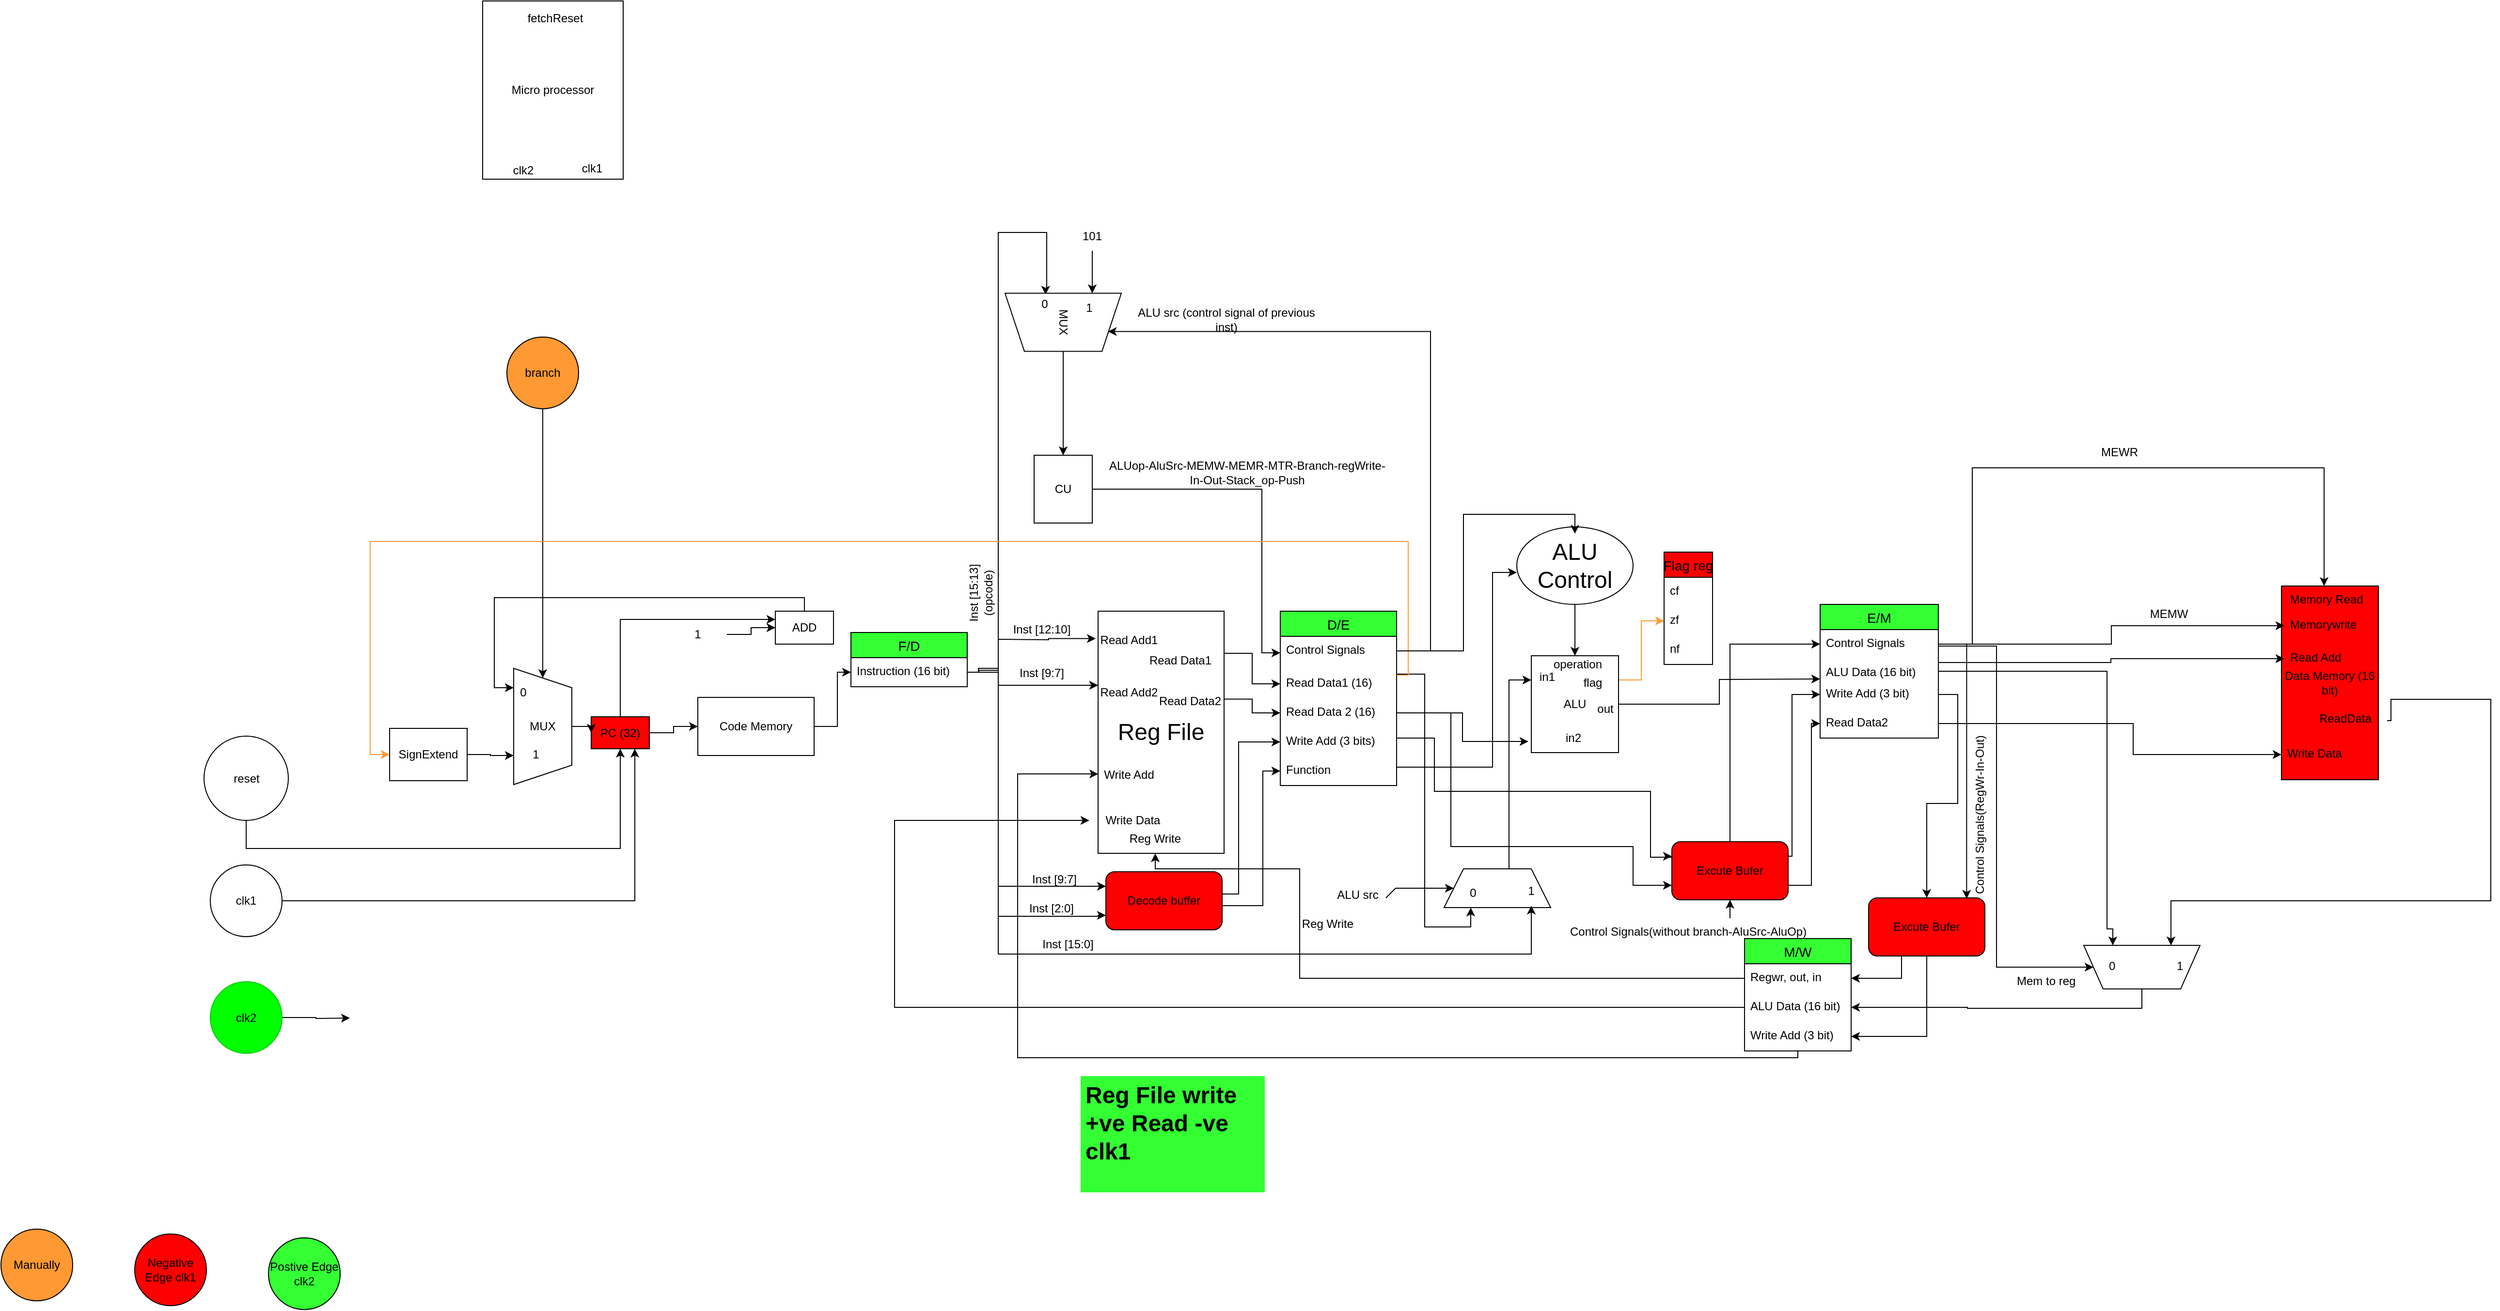 <mxfile version="20.7.4" type="device" pages="7"><diagram id="wVQgwLLqrXT_e7wsT3SM" name="Phase 1 Design"><mxGraphModel dx="3847" dy="2293" grid="0" gridSize="10" guides="1" tooltips="1" connect="1" arrows="1" fold="1" page="0" pageScale="1" pageWidth="850" pageHeight="1100" math="0" shadow="0"><root><mxCell id="0"/><mxCell id="1" parent="0"/><mxCell id="PHQWkyu8HvDM8TcoegYn-228" style="edgeStyle=orthogonalEdgeStyle;rounded=0;orthogonalLoop=1;jettySize=auto;html=1;entryX=0;entryY=0.5;entryDx=0;entryDy=0;" parent="1" source="PHQWkyu8HvDM8TcoegYn-2" target="PHQWkyu8HvDM8TcoegYn-6" edge="1"><mxGeometry relative="1" as="geometry"><Array as="points"><mxPoint x="604" y="21"/><mxPoint x="604" y="-35"/></Array></mxGeometry></mxCell><mxCell id="PHQWkyu8HvDM8TcoegYn-2" value="Code Memory" style="rounded=0;whiteSpace=wrap;html=1;movable=1;resizable=1;rotatable=1;deletable=1;editable=1;connectable=1;" parent="1" vertex="1"><mxGeometry x="460" y="-9" width="120" height="60" as="geometry"/></mxCell><mxCell id="PHQWkyu8HvDM8TcoegYn-3" value="" style="edgeStyle=orthogonalEdgeStyle;rounded=0;orthogonalLoop=1;jettySize=auto;html=1;movable=1;resizable=1;rotatable=1;deletable=1;editable=1;connectable=1;" parent="1" source="PHQWkyu8HvDM8TcoegYn-4" target="PHQWkyu8HvDM8TcoegYn-2" edge="1"><mxGeometry relative="1" as="geometry"/></mxCell><mxCell id="PHQWkyu8HvDM8TcoegYn-196" style="edgeStyle=orthogonalEdgeStyle;rounded=0;orthogonalLoop=1;jettySize=auto;html=1;entryX=0;entryY=0.25;entryDx=0;entryDy=0;" parent="1" source="PHQWkyu8HvDM8TcoegYn-4" target="PHQWkyu8HvDM8TcoegYn-9" edge="1"><mxGeometry relative="1" as="geometry"><Array as="points"><mxPoint x="380" y="-89"/></Array></mxGeometry></mxCell><mxCell id="PHQWkyu8HvDM8TcoegYn-4" value="PC (32)" style="rounded=0;whiteSpace=wrap;html=1;movable=1;resizable=1;rotatable=1;deletable=1;editable=1;connectable=1;fillColor=#FF0000;" parent="1" vertex="1"><mxGeometry x="350" y="11" width="60" height="33" as="geometry"/></mxCell><mxCell id="PHQWkyu8HvDM8TcoegYn-226" style="edgeStyle=orthogonalEdgeStyle;rounded=0;orthogonalLoop=1;jettySize=auto;html=1;entryX=0;entryY=0.25;entryDx=0;entryDy=0;" parent="1" source="PHQWkyu8HvDM8TcoegYn-5" target="PHQWkyu8HvDM8TcoegYn-213" edge="1"><mxGeometry relative="1" as="geometry"><Array as="points"><mxPoint x="770" y="-35"/><mxPoint x="770" y="186"/></Array></mxGeometry></mxCell><mxCell id="PHQWkyu8HvDM8TcoegYn-5" value="F/D" style="swimlane;fontStyle=0;childLayout=stackLayout;horizontal=1;startSize=26;horizontalStack=0;resizeParent=1;resizeParentMax=0;resizeLast=0;collapsible=1;marginBottom=0;align=center;fontSize=14;movable=1;resizable=1;rotatable=1;deletable=1;editable=1;connectable=1;fillColor=#33FF33;" parent="1" vertex="1"><mxGeometry x="618" y="-76" width="120" height="56" as="geometry"/></mxCell><mxCell id="PHQWkyu8HvDM8TcoegYn-6" value="Instruction (16 bit)" style="text;strokeColor=none;fillColor=none;spacingLeft=4;spacingRight=4;overflow=hidden;rotatable=1;points=[[0,0.5],[1,0.5]];portConstraint=eastwest;fontSize=12;movable=1;resizable=1;deletable=1;editable=1;connectable=1;" parent="PHQWkyu8HvDM8TcoegYn-5" vertex="1"><mxGeometry y="26" width="120" height="30" as="geometry"/></mxCell><mxCell id="PHQWkyu8HvDM8TcoegYn-8" style="edgeStyle=orthogonalEdgeStyle;rounded=0;orthogonalLoop=1;jettySize=auto;html=1;movable=1;resizable=1;rotatable=1;deletable=1;editable=1;connectable=1;" parent="1" source="PHQWkyu8HvDM8TcoegYn-9" target="PHQWkyu8HvDM8TcoegYn-13" edge="1"><mxGeometry relative="1" as="geometry"><mxPoint x="250.067" y="-39" as="targetPoint"/><Array as="points"><mxPoint x="250" y="-112"/><mxPoint x="250" y="-19"/></Array></mxGeometry></mxCell><mxCell id="PHQWkyu8HvDM8TcoegYn-9" value="ADD" style="rounded=0;whiteSpace=wrap;html=1;movable=1;resizable=1;rotatable=1;deletable=1;editable=1;connectable=1;" parent="1" vertex="1"><mxGeometry x="540" y="-98" width="60" height="34" as="geometry"/></mxCell><mxCell id="PHQWkyu8HvDM8TcoegYn-10" value="" style="edgeStyle=orthogonalEdgeStyle;rounded=0;orthogonalLoop=1;jettySize=auto;html=1;movable=1;resizable=1;rotatable=1;deletable=1;editable=1;connectable=1;" parent="1" source="PHQWkyu8HvDM8TcoegYn-11" target="PHQWkyu8HvDM8TcoegYn-9" edge="1"><mxGeometry relative="1" as="geometry"/></mxCell><mxCell id="PHQWkyu8HvDM8TcoegYn-11" value="1" style="text;html=1;strokeColor=none;fillColor=none;align=center;verticalAlign=middle;whiteSpace=wrap;rounded=0;movable=1;resizable=1;rotatable=1;deletable=1;editable=1;connectable=1;" parent="1" vertex="1"><mxGeometry x="430" y="-89" width="60" height="30" as="geometry"/></mxCell><mxCell id="PHQWkyu8HvDM8TcoegYn-12" value="" style="edgeStyle=orthogonalEdgeStyle;rounded=0;orthogonalLoop=1;jettySize=auto;html=1;movable=1;resizable=1;rotatable=1;deletable=1;editable=1;connectable=1;" parent="1" source="PHQWkyu8HvDM8TcoegYn-13" target="PHQWkyu8HvDM8TcoegYn-4" edge="1"><mxGeometry relative="1" as="geometry"/></mxCell><mxCell id="PHQWkyu8HvDM8TcoegYn-13" value="MUX" style="shape=trapezoid;perimeter=trapezoidPerimeter;whiteSpace=wrap;html=1;fixedSize=1;direction=south;movable=1;resizable=1;rotatable=1;deletable=1;editable=1;connectable=1;" parent="1" vertex="1"><mxGeometry x="270" y="-39" width="60" height="120" as="geometry"/></mxCell><mxCell id="PHQWkyu8HvDM8TcoegYn-14" value="0" style="text;html=1;strokeColor=none;fillColor=none;align=center;verticalAlign=middle;whiteSpace=wrap;rounded=0;movable=1;resizable=1;rotatable=1;deletable=1;editable=1;connectable=1;" parent="1" vertex="1"><mxGeometry x="250" y="-29" width="60" height="30" as="geometry"/></mxCell><mxCell id="PHQWkyu8HvDM8TcoegYn-208" style="edgeStyle=orthogonalEdgeStyle;rounded=0;orthogonalLoop=1;jettySize=auto;html=1;entryX=0;entryY=0.5;entryDx=0;entryDy=0;" parent="1" source="PHQWkyu8HvDM8TcoegYn-16" target="PHQWkyu8HvDM8TcoegYn-32" edge="1"><mxGeometry relative="1" as="geometry"><Array as="points"><mxPoint x="1042" y="-224"/><mxPoint x="1042" y="-55"/></Array></mxGeometry></mxCell><mxCell id="PHQWkyu8HvDM8TcoegYn-16" value="CU" style="rounded=0;whiteSpace=wrap;html=1;movable=1;resizable=1;rotatable=1;deletable=1;editable=1;connectable=1;" parent="1" vertex="1"><mxGeometry x="807" y="-259" width="60" height="70" as="geometry"/></mxCell><mxCell id="PHQWkyu8HvDM8TcoegYn-17" value="" style="edgeStyle=orthogonalEdgeStyle;rounded=0;orthogonalLoop=1;jettySize=auto;html=1;exitX=1;exitY=0.5;exitDx=0;exitDy=0;movable=1;resizable=1;rotatable=1;deletable=1;editable=1;connectable=1;entryX=0.652;entryY=0.976;entryDx=0;entryDy=0;entryPerimeter=0;" parent="1" source="PHQWkyu8HvDM8TcoegYn-6" target="PHQWkyu8HvDM8TcoegYn-153" edge="1"><mxGeometry relative="1" as="geometry"><mxPoint x="790" y="-144.0" as="sourcePoint"/><Array as="points"><mxPoint x="750" y="-37"/><mxPoint x="770" y="-37"/><mxPoint x="770" y="-489"/><mxPoint x="820" y="-489"/><mxPoint x="820" y="-429"/><mxPoint x="819" y="-429"/></Array><mxPoint x="810" y="-429" as="targetPoint"/></mxGeometry></mxCell><mxCell id="PHQWkyu8HvDM8TcoegYn-18" style="edgeStyle=orthogonalEdgeStyle;rounded=0;orthogonalLoop=1;jettySize=auto;html=1;entryX=-0.019;entryY=0.113;entryDx=0;entryDy=0;entryPerimeter=0;movable=1;resizable=1;rotatable=1;deletable=1;editable=1;connectable=1;" parent="1" target="PHQWkyu8HvDM8TcoegYn-19" edge="1"><mxGeometry relative="1" as="geometry"><mxPoint x="770" y="-69" as="sourcePoint"/></mxGeometry></mxCell><mxCell id="PHQWkyu8HvDM8TcoegYn-19" value="&lt;font style=&quot;font-size: 24px;&quot;&gt;Reg File&lt;/font&gt;" style="rounded=0;whiteSpace=wrap;html=1;movable=1;resizable=1;rotatable=1;deletable=1;editable=1;connectable=1;" parent="1" vertex="1"><mxGeometry x="873" y="-98" width="130" height="250" as="geometry"/></mxCell><mxCell id="PHQWkyu8HvDM8TcoegYn-20" value="Read Add1" style="text;html=1;strokeColor=none;fillColor=none;align=center;verticalAlign=middle;whiteSpace=wrap;rounded=0;movable=1;resizable=1;rotatable=1;deletable=1;editable=1;connectable=1;" parent="1" vertex="1"><mxGeometry x="860" y="-83" width="90" height="30" as="geometry"/></mxCell><mxCell id="PHQWkyu8HvDM8TcoegYn-21" value="Inst [15:13](opcode)" style="text;html=1;strokeColor=none;fillColor=none;align=center;verticalAlign=middle;whiteSpace=wrap;rounded=0;movable=1;resizable=1;rotatable=1;deletable=1;editable=1;connectable=1;rotation=270;" parent="1" vertex="1"><mxGeometry x="707" y="-132" width="90" height="30" as="geometry"/></mxCell><mxCell id="PHQWkyu8HvDM8TcoegYn-22" style="edgeStyle=orthogonalEdgeStyle;rounded=0;orthogonalLoop=1;jettySize=auto;html=1;entryX=0;entryY=0.306;entryDx=0;entryDy=0;entryPerimeter=0;movable=1;resizable=1;rotatable=1;deletable=1;editable=1;connectable=1;" parent="1" target="PHQWkyu8HvDM8TcoegYn-19" edge="1"><mxGeometry relative="1" as="geometry"><mxPoint x="770" y="-39" as="sourcePoint"/><mxPoint x="874.53" y="-13.75" as="targetPoint"/><Array as="points"><mxPoint x="770" y="-21"/></Array></mxGeometry></mxCell><mxCell id="PHQWkyu8HvDM8TcoegYn-23" value="Read Add2" style="text;html=1;strokeColor=none;fillColor=none;align=center;verticalAlign=middle;whiteSpace=wrap;rounded=0;movable=1;resizable=1;rotatable=1;deletable=1;editable=1;connectable=1;" parent="1" vertex="1"><mxGeometry x="860" y="-29" width="90" height="30" as="geometry"/></mxCell><mxCell id="PHQWkyu8HvDM8TcoegYn-24" value="Inst [12:10]" style="text;html=1;strokeColor=none;fillColor=none;align=center;verticalAlign=middle;whiteSpace=wrap;rounded=0;movable=1;resizable=1;rotatable=1;deletable=1;editable=1;connectable=1;" parent="1" vertex="1"><mxGeometry x="770" y="-94" width="90" height="30" as="geometry"/></mxCell><mxCell id="PHQWkyu8HvDM8TcoegYn-25" value="Inst [9:7]" style="text;html=1;strokeColor=none;fillColor=none;align=center;verticalAlign=middle;whiteSpace=wrap;rounded=0;movable=1;resizable=1;rotatable=1;deletable=1;editable=1;connectable=1;" parent="1" vertex="1"><mxGeometry x="770" y="-49" width="90" height="30" as="geometry"/></mxCell><mxCell id="PHQWkyu8HvDM8TcoegYn-26" value="Write Add" style="text;html=1;strokeColor=none;fillColor=none;align=center;verticalAlign=middle;whiteSpace=wrap;rounded=0;movable=1;resizable=1;rotatable=1;deletable=1;editable=1;connectable=1;" parent="1" vertex="1"><mxGeometry x="860" y="56" width="90" height="30" as="geometry"/></mxCell><mxCell id="PHQWkyu8HvDM8TcoegYn-27" value="Write Data" style="text;html=1;strokeColor=none;fillColor=none;align=center;verticalAlign=middle;whiteSpace=wrap;rounded=0;movable=1;resizable=1;rotatable=1;deletable=1;editable=1;connectable=1;" parent="1" vertex="1"><mxGeometry x="864" y="103" width="90" height="30" as="geometry"/></mxCell><mxCell id="PHQWkyu8HvDM8TcoegYn-28" style="edgeStyle=orthogonalEdgeStyle;rounded=0;orthogonalLoop=1;jettySize=auto;html=1;exitX=1;exitY=0.25;exitDx=0;exitDy=0;entryX=0;entryY=0.5;entryDx=0;entryDy=0;movable=1;resizable=1;rotatable=1;deletable=1;editable=1;connectable=1;" parent="1" source="PHQWkyu8HvDM8TcoegYn-29" target="PHQWkyu8HvDM8TcoegYn-33" edge="1"><mxGeometry relative="1" as="geometry"/></mxCell><mxCell id="PHQWkyu8HvDM8TcoegYn-29" value="Read Data1" style="text;html=1;strokeColor=none;fillColor=none;align=center;verticalAlign=middle;whiteSpace=wrap;rounded=0;movable=1;resizable=1;rotatable=1;deletable=1;editable=1;connectable=1;" parent="1" vertex="1"><mxGeometry x="913" y="-62" width="90" height="30" as="geometry"/></mxCell><mxCell id="PHQWkyu8HvDM8TcoegYn-31" value="D/E" style="swimlane;fontStyle=0;childLayout=stackLayout;horizontal=1;startSize=26;horizontalStack=0;resizeParent=1;resizeParentMax=0;resizeLast=0;collapsible=1;marginBottom=0;align=center;fontSize=14;movable=1;resizable=1;rotatable=1;deletable=1;editable=1;connectable=1;shadow=0;strokeColor=#000000;fillColor=#33FF33;" parent="1" vertex="1"><mxGeometry x="1061" y="-98" width="120" height="180" as="geometry"/></mxCell><mxCell id="PHQWkyu8HvDM8TcoegYn-32" value="Control Signals" style="text;strokeColor=none;fillColor=none;spacingLeft=4;spacingRight=4;overflow=hidden;rotatable=1;points=[[0,0.5],[1,0.5]];portConstraint=eastwest;fontSize=12;movable=1;resizable=1;deletable=1;editable=1;connectable=1;" parent="PHQWkyu8HvDM8TcoegYn-31" vertex="1"><mxGeometry y="26" width="120" height="34" as="geometry"/></mxCell><mxCell id="PHQWkyu8HvDM8TcoegYn-33" value="Read Data1 (16)" style="text;strokeColor=none;fillColor=none;spacingLeft=4;spacingRight=4;overflow=hidden;rotatable=1;points=[[0,0.5],[1,0.5]];portConstraint=eastwest;fontSize=12;movable=1;resizable=1;deletable=1;editable=1;connectable=1;" parent="PHQWkyu8HvDM8TcoegYn-31" vertex="1"><mxGeometry y="60" width="120" height="30" as="geometry"/></mxCell><mxCell id="PHQWkyu8HvDM8TcoegYn-34" value="Read Data 2 (16)" style="text;strokeColor=none;fillColor=none;spacingLeft=4;spacingRight=4;overflow=hidden;rotatable=1;points=[[0,0.5],[1,0.5]];portConstraint=eastwest;fontSize=12;movable=1;resizable=1;deletable=1;editable=1;connectable=1;" parent="PHQWkyu8HvDM8TcoegYn-31" vertex="1"><mxGeometry y="90" width="120" height="30" as="geometry"/></mxCell><mxCell id="PHQWkyu8HvDM8TcoegYn-35" value="Write Add (3 bits)" style="text;strokeColor=none;fillColor=none;spacingLeft=4;spacingRight=4;overflow=hidden;rotatable=1;points=[[0,0.5],[1,0.5]];portConstraint=eastwest;fontSize=12;movable=1;resizable=1;deletable=1;editable=1;connectable=1;" parent="PHQWkyu8HvDM8TcoegYn-31" vertex="1"><mxGeometry y="120" width="120" height="30" as="geometry"/></mxCell><mxCell id="PHQWkyu8HvDM8TcoegYn-36" value="Function" style="text;strokeColor=none;fillColor=none;spacingLeft=4;spacingRight=4;overflow=hidden;rotatable=1;points=[[0,0.5],[1,0.5]];portConstraint=eastwest;fontSize=12;movable=1;resizable=1;deletable=1;editable=1;connectable=1;" parent="PHQWkyu8HvDM8TcoegYn-31" vertex="1"><mxGeometry y="150" width="120" height="30" as="geometry"/></mxCell><mxCell id="PHQWkyu8HvDM8TcoegYn-38" style="edgeStyle=orthogonalEdgeStyle;rounded=0;orthogonalLoop=1;jettySize=auto;html=1;exitX=0.5;exitY=1;exitDx=0;exitDy=0;fontSize=24;movable=1;resizable=1;rotatable=1;deletable=1;editable=1;connectable=1;" parent="PHQWkyu8HvDM8TcoegYn-31" edge="1"><mxGeometry relative="1" as="geometry"><mxPoint x="60" y="150" as="sourcePoint"/><mxPoint x="60" y="150" as="targetPoint"/></mxGeometry></mxCell><mxCell id="PHQWkyu8HvDM8TcoegYn-37" style="edgeStyle=orthogonalEdgeStyle;rounded=0;orthogonalLoop=1;jettySize=auto;html=1;fontSize=24;exitX=1.002;exitY=0.363;exitDx=0;exitDy=0;exitPerimeter=0;movable=1;resizable=1;rotatable=1;deletable=1;editable=1;connectable=1;" parent="1" source="PHQWkyu8HvDM8TcoegYn-19" target="PHQWkyu8HvDM8TcoegYn-34" edge="1"><mxGeometry relative="1" as="geometry"/></mxCell><mxCell id="PHQWkyu8HvDM8TcoegYn-40" value="Inst [9:7]" style="text;html=1;strokeColor=none;fillColor=none;align=center;verticalAlign=middle;whiteSpace=wrap;rounded=0;movable=1;resizable=1;rotatable=1;deletable=1;editable=1;connectable=1;" parent="1" vertex="1"><mxGeometry x="783" y="164" width="90" height="30" as="geometry"/></mxCell><mxCell id="PHQWkyu8HvDM8TcoegYn-41" style="edgeStyle=orthogonalEdgeStyle;rounded=0;orthogonalLoop=1;jettySize=auto;html=1;entryX=0;entryY=0.5;entryDx=0;entryDy=0;fontSize=12;movable=1;resizable=1;rotatable=1;deletable=1;editable=1;connectable=1;exitX=1;exitY=0.5;exitDx=0;exitDy=0;" parent="1" source="PHQWkyu8HvDM8TcoegYn-43" edge="1"><mxGeometry relative="1" as="geometry"><mxPoint x="1497" y="-1.933" as="sourcePoint"/><mxPoint x="1618" y="-28" as="targetPoint"/></mxGeometry></mxCell><mxCell id="PHQWkyu8HvDM8TcoegYn-42" style="edgeStyle=orthogonalEdgeStyle;rounded=0;orthogonalLoop=1;jettySize=auto;html=1;exitX=1;exitY=0.25;exitDx=0;exitDy=0;entryX=0;entryY=0.5;entryDx=0;entryDy=0;fontSize=12;movable=1;resizable=1;rotatable=1;deletable=1;editable=1;connectable=1;strokeColor=#FF9933;" parent="1" source="PHQWkyu8HvDM8TcoegYn-43" target="PHQWkyu8HvDM8TcoegYn-61" edge="1"><mxGeometry relative="1" as="geometry"><mxPoint x="1440" y="-85" as="targetPoint"/></mxGeometry></mxCell><mxCell id="PHQWkyu8HvDM8TcoegYn-43" value="ALU" style="rounded=0;whiteSpace=wrap;html=1;movable=1;resizable=1;rotatable=1;deletable=1;editable=1;connectable=1;" parent="1" vertex="1"><mxGeometry x="1320" y="-52" width="90" height="100" as="geometry"/></mxCell><mxCell id="PHQWkyu8HvDM8TcoegYn-44" style="edgeStyle=orthogonalEdgeStyle;rounded=0;orthogonalLoop=1;jettySize=auto;html=1;entryX=0.5;entryY=0;entryDx=0;entryDy=0;fontSize=24;movable=1;resizable=1;rotatable=1;deletable=1;editable=1;connectable=1;" parent="1" source="PHQWkyu8HvDM8TcoegYn-45" target="PHQWkyu8HvDM8TcoegYn-43" edge="1"><mxGeometry relative="1" as="geometry"/></mxCell><mxCell id="PHQWkyu8HvDM8TcoegYn-45" value="ALU Control" style="ellipse;whiteSpace=wrap;html=1;fontSize=24;movable=1;resizable=1;rotatable=1;deletable=1;editable=1;connectable=1;" parent="1" vertex="1"><mxGeometry x="1305" y="-185" width="120" height="80" as="geometry"/></mxCell><mxCell id="PHQWkyu8HvDM8TcoegYn-46" style="edgeStyle=orthogonalEdgeStyle;rounded=0;orthogonalLoop=1;jettySize=auto;html=1;exitX=1;exitY=0.5;exitDx=0;exitDy=0;entryX=0.5;entryY=0;entryDx=0;entryDy=0;fontSize=24;movable=1;resizable=1;rotatable=1;deletable=1;editable=1;connectable=1;" parent="1" source="PHQWkyu8HvDM8TcoegYn-32" edge="1"><mxGeometry relative="1" as="geometry"><Array as="points"><mxPoint x="1250" y="-57"/><mxPoint x="1250" y="-198"/><mxPoint x="1365" y="-198"/></Array><mxPoint x="1365" y="-178" as="targetPoint"/></mxGeometry></mxCell><mxCell id="PHQWkyu8HvDM8TcoegYn-47" value="&lt;font style=&quot;font-size: 12px;&quot;&gt;operation&lt;/font&gt;" style="text;html=1;strokeColor=none;fillColor=none;align=center;verticalAlign=middle;whiteSpace=wrap;rounded=0;fontSize=24;movable=1;resizable=1;rotatable=1;deletable=1;editable=1;connectable=1;" parent="1" vertex="1"><mxGeometry x="1338" y="-62" width="60" height="30" as="geometry"/></mxCell><mxCell id="PHQWkyu8HvDM8TcoegYn-50" style="edgeStyle=orthogonalEdgeStyle;rounded=0;orthogonalLoop=1;jettySize=auto;html=1;exitX=1;exitY=0.5;exitDx=0;exitDy=0;entryX=0;entryY=0.5;entryDx=0;entryDy=0;fontSize=12;movable=1;resizable=1;rotatable=1;deletable=1;editable=1;connectable=1;" parent="1" source="PHQWkyu8HvDM8TcoegYn-36" edge="1"><mxGeometry relative="1" as="geometry"><Array as="points"><mxPoint x="1280" y="63"/><mxPoint x="1280" y="-138"/></Array><mxPoint x="1305.0" y="-138" as="targetPoint"/></mxGeometry></mxCell><mxCell id="PHQWkyu8HvDM8TcoegYn-51" value="E/M" style="swimlane;fontStyle=0;childLayout=stackLayout;horizontal=1;startSize=26;horizontalStack=0;resizeParent=1;resizeParentMax=0;resizeLast=0;collapsible=1;marginBottom=0;align=center;fontSize=14;movable=1;resizable=1;rotatable=1;deletable=1;editable=1;connectable=1;fillColor=#33FF33;" parent="1" vertex="1"><mxGeometry x="1618" y="-105" width="122" height="138" as="geometry"/></mxCell><mxCell id="PHQWkyu8HvDM8TcoegYn-52" value="Control Signals" style="text;strokeColor=none;fillColor=none;spacingLeft=4;spacingRight=4;overflow=hidden;rotatable=1;points=[[0,0.5],[1,0.5]];portConstraint=eastwest;fontSize=12;movable=1;resizable=1;deletable=1;editable=1;connectable=1;" parent="PHQWkyu8HvDM8TcoegYn-51" vertex="1"><mxGeometry y="26" width="122" height="30" as="geometry"/></mxCell><mxCell id="PHQWkyu8HvDM8TcoegYn-53" value="ALU Data (16 bit)" style="text;strokeColor=none;fillColor=none;spacingLeft=4;spacingRight=4;overflow=hidden;rotatable=1;points=[[0,0.5],[1,0.5]];portConstraint=eastwest;fontSize=12;movable=1;resizable=1;deletable=1;editable=1;connectable=1;" parent="PHQWkyu8HvDM8TcoegYn-51" vertex="1"><mxGeometry y="56" width="122" height="22" as="geometry"/></mxCell><mxCell id="PHQWkyu8HvDM8TcoegYn-54" value="Write Add (3 bit)" style="text;strokeColor=none;fillColor=none;spacingLeft=4;spacingRight=4;overflow=hidden;rotatable=1;points=[[0,0.5],[1,0.5]];portConstraint=eastwest;fontSize=12;movable=1;resizable=1;deletable=1;editable=1;connectable=1;" parent="PHQWkyu8HvDM8TcoegYn-51" vertex="1"><mxGeometry y="78" width="122" height="30" as="geometry"/></mxCell><mxCell id="PHQWkyu8HvDM8TcoegYn-55" value="Read Data2 " style="text;strokeColor=none;fillColor=none;spacingLeft=4;spacingRight=4;overflow=hidden;rotatable=1;points=[[0,0.5],[1,0.5]];portConstraint=eastwest;fontSize=12;movable=1;resizable=1;deletable=1;editable=1;connectable=1;" parent="PHQWkyu8HvDM8TcoegYn-51" vertex="1"><mxGeometry y="108" width="122" height="30" as="geometry"/></mxCell><mxCell id="PHQWkyu8HvDM8TcoegYn-59" value="Flag reg" style="swimlane;fontStyle=0;childLayout=stackLayout;horizontal=1;startSize=26;horizontalStack=0;resizeParent=1;resizeParentMax=0;resizeLast=0;collapsible=1;marginBottom=0;align=center;fontSize=14;movable=1;resizable=1;rotatable=1;deletable=1;editable=1;connectable=1;fillColor=#FF0000;" parent="1" vertex="1"><mxGeometry x="1457" y="-159" width="50" height="116" as="geometry"/></mxCell><mxCell id="PHQWkyu8HvDM8TcoegYn-60" value="cf" style="text;strokeColor=none;fillColor=none;spacingLeft=4;spacingRight=4;overflow=hidden;rotatable=1;points=[[0,0.5],[1,0.5]];portConstraint=eastwest;fontSize=12;movable=1;resizable=1;deletable=1;editable=1;connectable=1;" parent="PHQWkyu8HvDM8TcoegYn-59" vertex="1"><mxGeometry y="26" width="50" height="30" as="geometry"/></mxCell><mxCell id="PHQWkyu8HvDM8TcoegYn-61" value="zf" style="text;strokeColor=none;fillColor=none;spacingLeft=4;spacingRight=4;overflow=hidden;rotatable=1;points=[[0,0.5],[1,0.5]];portConstraint=eastwest;fontSize=12;movable=1;resizable=1;deletable=1;editable=1;connectable=1;" parent="PHQWkyu8HvDM8TcoegYn-59" vertex="1"><mxGeometry y="56" width="50" height="30" as="geometry"/></mxCell><mxCell id="PHQWkyu8HvDM8TcoegYn-62" value="nf" style="text;strokeColor=none;fillColor=none;spacingLeft=4;spacingRight=4;overflow=hidden;rotatable=1;points=[[0,0.5],[1,0.5]];portConstraint=eastwest;fontSize=12;movable=1;resizable=1;deletable=1;editable=1;connectable=1;" parent="PHQWkyu8HvDM8TcoegYn-59" vertex="1"><mxGeometry y="86" width="50" height="30" as="geometry"/></mxCell><mxCell id="PHQWkyu8HvDM8TcoegYn-63" value="Data Memory (16 bit)" style="rounded=0;whiteSpace=wrap;html=1;movable=1;resizable=1;rotatable=1;deletable=1;editable=1;connectable=1;fillColor=#FF0000;" parent="1" vertex="1"><mxGeometry x="2094" y="-124" width="100" height="200" as="geometry"/></mxCell><mxCell id="PHQWkyu8HvDM8TcoegYn-64" value="M/W" style="swimlane;fontStyle=0;childLayout=stackLayout;horizontal=1;startSize=26;horizontalStack=0;resizeParent=1;resizeParentMax=0;resizeLast=0;collapsible=1;marginBottom=0;align=center;fontSize=14;movable=1;resizable=1;rotatable=1;deletable=1;editable=1;connectable=1;fillColor=#33FF33;" parent="1" vertex="1"><mxGeometry x="1540" y="240" width="110" height="116" as="geometry"/></mxCell><mxCell id="PHQWkyu8HvDM8TcoegYn-65" value="Regwr, out, in&#10;" style="text;strokeColor=none;fillColor=none;spacingLeft=4;spacingRight=4;overflow=hidden;rotatable=1;points=[[0,0.5],[1,0.5]];portConstraint=eastwest;fontSize=12;movable=1;resizable=1;deletable=1;editable=1;connectable=1;" parent="PHQWkyu8HvDM8TcoegYn-64" vertex="1"><mxGeometry y="26" width="110" height="30" as="geometry"/></mxCell><mxCell id="PHQWkyu8HvDM8TcoegYn-66" value="ALU Data (16 bit)" style="text;strokeColor=none;fillColor=none;spacingLeft=4;spacingRight=4;overflow=hidden;rotatable=1;points=[[0,0.5],[1,0.5]];portConstraint=eastwest;fontSize=12;movable=1;resizable=1;deletable=1;editable=1;connectable=1;" parent="PHQWkyu8HvDM8TcoegYn-64" vertex="1"><mxGeometry y="56" width="110" height="30" as="geometry"/></mxCell><mxCell id="PHQWkyu8HvDM8TcoegYn-67" value="Write Add (3 bit)" style="text;strokeColor=none;fillColor=none;spacingLeft=4;spacingRight=4;overflow=hidden;rotatable=1;points=[[0,0.5],[1,0.5]];portConstraint=eastwest;fontSize=12;movable=1;resizable=1;deletable=1;editable=1;connectable=1;" parent="PHQWkyu8HvDM8TcoegYn-64" vertex="1"><mxGeometry y="86" width="110" height="30" as="geometry"/></mxCell><mxCell id="PHQWkyu8HvDM8TcoegYn-68" style="edgeStyle=orthogonalEdgeStyle;rounded=0;orthogonalLoop=1;jettySize=auto;html=1;entryX=0.001;entryY=0.672;entryDx=0;entryDy=0;entryPerimeter=0;fontSize=12;movable=1;resizable=1;rotatable=1;deletable=1;editable=1;connectable=1;" parent="1" source="PHQWkyu8HvDM8TcoegYn-67" target="PHQWkyu8HvDM8TcoegYn-19" edge="1"><mxGeometry relative="1" as="geometry"><Array as="points"><mxPoint x="1595" y="363"/><mxPoint x="790" y="363"/><mxPoint x="790" y="70"/></Array></mxGeometry></mxCell><mxCell id="PHQWkyu8HvDM8TcoegYn-69" value="Reg Write" style="text;html=1;strokeColor=none;fillColor=none;align=center;verticalAlign=middle;whiteSpace=wrap;rounded=0;movable=1;resizable=1;rotatable=1;deletable=1;editable=1;connectable=1;" parent="1" vertex="1"><mxGeometry x="887" y="122" width="90" height="30" as="geometry"/></mxCell><mxCell id="PHQWkyu8HvDM8TcoegYn-71" value="&lt;span style=&quot;font-size: 12px;&quot;&gt;in2&lt;/span&gt;" style="text;html=1;strokeColor=none;fillColor=none;align=center;verticalAlign=middle;whiteSpace=wrap;rounded=0;fontSize=24;movable=1;resizable=1;rotatable=1;deletable=1;editable=1;connectable=1;" parent="1" vertex="1"><mxGeometry x="1317" y="14" width="93" height="30" as="geometry"/></mxCell><mxCell id="PHQWkyu8HvDM8TcoegYn-72" value="Inst [15:0]" style="text;html=1;strokeColor=none;fillColor=none;align=center;verticalAlign=middle;whiteSpace=wrap;rounded=0;movable=1;resizable=1;rotatable=1;deletable=1;editable=1;connectable=1;" parent="1" vertex="1"><mxGeometry x="797" y="231" width="90" height="30" as="geometry"/></mxCell><mxCell id="PHQWkyu8HvDM8TcoegYn-77" style="edgeStyle=orthogonalEdgeStyle;rounded=0;orthogonalLoop=1;jettySize=auto;html=1;exitX=1;exitY=0.5;exitDx=0;exitDy=0;entryX=0;entryY=0.25;entryDx=0;entryDy=0;fontSize=12;movable=1;resizable=1;rotatable=1;deletable=1;editable=1;connectable=1;" parent="1" source="PHQWkyu8HvDM8TcoegYn-35" target="PHQWkyu8HvDM8TcoegYn-241" edge="1"><mxGeometry relative="1" as="geometry"><Array as="points"><mxPoint x="1181" y="33"/><mxPoint x="1220" y="33"/><mxPoint x="1220" y="88"/><mxPoint x="1443" y="88"/><mxPoint x="1443" y="156"/><mxPoint x="1464" y="156"/></Array><mxPoint x="1618" y="-2" as="targetPoint"/></mxGeometry></mxCell><mxCell id="PHQWkyu8HvDM8TcoegYn-81" value="1" style="text;html=1;strokeColor=none;fillColor=none;align=center;verticalAlign=middle;whiteSpace=wrap;rounded=0;movable=1;resizable=1;rotatable=1;deletable=1;editable=1;connectable=1;" parent="1" vertex="1"><mxGeometry x="263" y="35" width="60" height="30" as="geometry"/></mxCell><mxCell id="PHQWkyu8HvDM8TcoegYn-102" value="Memorywrite" style="text;strokeColor=none;fillColor=none;spacingLeft=4;spacingRight=4;overflow=hidden;rotatable=1;points=[[0,0.5],[1,0.5]];portConstraint=eastwest;fontSize=12;movable=1;resizable=1;deletable=1;editable=1;connectable=1;" parent="1" vertex="1"><mxGeometry x="2097" y="-98" width="120" height="30" as="geometry"/></mxCell><mxCell id="PHQWkyu8HvDM8TcoegYn-103" value="-" style="text;strokeColor=none;fillColor=none;spacingLeft=4;spacingRight=4;overflow=hidden;rotatable=1;points=[[0,0.5],[1,0.5]];portConstraint=eastwest;fontSize=12;movable=1;resizable=1;deletable=1;editable=1;connectable=1;" parent="1" vertex="1"><mxGeometry x="1930" y="270" width="120" height="30" as="geometry"/></mxCell><mxCell id="PHQWkyu8HvDM8TcoegYn-104" style="edgeStyle=orthogonalEdgeStyle;rounded=0;orthogonalLoop=1;jettySize=auto;html=1;entryX=0.25;entryY=1;entryDx=0;entryDy=0;movable=1;resizable=1;rotatable=1;deletable=1;editable=1;connectable=1;" parent="1" source="PHQWkyu8HvDM8TcoegYn-105" target="PHQWkyu8HvDM8TcoegYn-107" edge="1"><mxGeometry relative="1" as="geometry"><Array as="points"><mxPoint x="2207" y="15"/><mxPoint x="2207" y="-7"/><mxPoint x="2310" y="-7"/><mxPoint x="2310" y="201"/><mxPoint x="1980" y="201"/></Array></mxGeometry></mxCell><mxCell id="PHQWkyu8HvDM8TcoegYn-105" value="ReadData" style="text;strokeColor=none;fillColor=none;spacingLeft=4;spacingRight=4;overflow=hidden;rotatable=1;points=[[0,0.5],[1,0.5]];portConstraint=eastwest;fontSize=12;movable=1;resizable=1;deletable=1;editable=1;connectable=1;" parent="1" vertex="1"><mxGeometry x="2127" y="-1" width="76" height="28" as="geometry"/></mxCell><mxCell id="PHQWkyu8HvDM8TcoegYn-106" style="edgeStyle=orthogonalEdgeStyle;rounded=0;orthogonalLoop=1;jettySize=auto;html=1;entryX=1;entryY=0.5;entryDx=0;entryDy=0;movable=1;resizable=1;rotatable=1;deletable=1;editable=1;connectable=1;" parent="1" source="PHQWkyu8HvDM8TcoegYn-107" target="PHQWkyu8HvDM8TcoegYn-66" edge="1"><mxGeometry relative="1" as="geometry"/></mxCell><mxCell id="PHQWkyu8HvDM8TcoegYn-107" value="" style="shape=trapezoid;perimeter=trapezoidPerimeter;whiteSpace=wrap;html=1;fixedSize=1;rotation=90;direction=south;movable=1;resizable=1;rotatable=1;deletable=1;editable=1;connectable=1;" parent="1" vertex="1"><mxGeometry x="1927.5" y="209.5" width="45" height="120" as="geometry"/></mxCell><mxCell id="PHQWkyu8HvDM8TcoegYn-108" style="edgeStyle=orthogonalEdgeStyle;rounded=0;orthogonalLoop=1;jettySize=auto;html=1;exitX=1;exitY=0.5;exitDx=0;exitDy=0;entryX=1;entryY=0.5;entryDx=0;entryDy=0;movable=1;resizable=1;rotatable=1;deletable=1;editable=1;connectable=1;" parent="1" source="PHQWkyu8HvDM8TcoegYn-52" target="PHQWkyu8HvDM8TcoegYn-107" edge="1"><mxGeometry relative="1" as="geometry"><Array as="points"><mxPoint x="1800" y="-62"/><mxPoint x="1800" y="270"/></Array></mxGeometry></mxCell><mxCell id="PHQWkyu8HvDM8TcoegYn-109" value="Memory Read" style="text;strokeColor=none;fillColor=none;spacingLeft=4;spacingRight=4;overflow=hidden;rotatable=1;points=[[0,0.5],[1,0.5]];portConstraint=eastwest;fontSize=12;movable=1;resizable=1;deletable=1;editable=1;connectable=1;" parent="1" vertex="1"><mxGeometry x="2097" y="-124" width="120" height="30" as="geometry"/></mxCell><mxCell id="PHQWkyu8HvDM8TcoegYn-111" value="Mem to reg" style="text;strokeColor=none;fillColor=none;spacingLeft=4;spacingRight=4;overflow=hidden;rotatable=1;points=[[0,0.5],[1,0.5]];portConstraint=eastwest;fontSize=12;movable=1;resizable=1;deletable=1;editable=1;connectable=1;" parent="1" vertex="1"><mxGeometry x="1815" y="270" width="110" height="30" as="geometry"/></mxCell><mxCell id="PHQWkyu8HvDM8TcoegYn-112" value="Write Data" style="text;strokeColor=none;fillColor=none;spacingLeft=4;spacingRight=4;overflow=hidden;rotatable=1;points=[[0,0.5],[1,0.5]];portConstraint=eastwest;fontSize=12;movable=1;resizable=1;deletable=1;editable=1;connectable=1;" parent="1" vertex="1"><mxGeometry x="2094" y="35" width="120" height="30" as="geometry"/></mxCell><mxCell id="PHQWkyu8HvDM8TcoegYn-114" value="Read Add" style="text;strokeColor=none;fillColor=none;spacingLeft=4;spacingRight=4;overflow=hidden;rotatable=1;points=[[0,0.5],[1,0.5]];portConstraint=eastwest;fontSize=12;movable=1;resizable=1;deletable=1;editable=1;connectable=1;" parent="1" vertex="1"><mxGeometry x="2097" y="-64" width="120" height="30" as="geometry"/></mxCell><mxCell id="PHQWkyu8HvDM8TcoegYn-117" style="edgeStyle=orthogonalEdgeStyle;rounded=0;orthogonalLoop=1;jettySize=auto;html=1;exitX=1;exitY=0.5;exitDx=0;exitDy=0;entryX=0.75;entryY=1;entryDx=0;entryDy=0;movable=1;resizable=1;rotatable=1;deletable=1;editable=1;connectable=1;" parent="1" source="PHQWkyu8HvDM8TcoegYn-53" target="PHQWkyu8HvDM8TcoegYn-107" edge="1"><mxGeometry relative="1" as="geometry"><Array as="points"><mxPoint x="1740" y="-36"/><mxPoint x="1914" y="-36"/><mxPoint x="1914" y="230"/><mxPoint x="1920" y="230"/></Array></mxGeometry></mxCell><mxCell id="PHQWkyu8HvDM8TcoegYn-238" style="edgeStyle=orthogonalEdgeStyle;rounded=0;orthogonalLoop=1;jettySize=auto;html=1;exitX=0.5;exitY=0;exitDx=0;exitDy=0;entryX=0;entryY=0.25;entryDx=0;entryDy=0;strokeColor=#000000;fillColor=#FF9933;" parent="1" source="PHQWkyu8HvDM8TcoegYn-119" target="PHQWkyu8HvDM8TcoegYn-43" edge="1"><mxGeometry relative="1" as="geometry"><Array as="points"><mxPoint x="1297" y="168"/><mxPoint x="1297" y="-27"/></Array></mxGeometry></mxCell><mxCell id="PHQWkyu8HvDM8TcoegYn-119" value="" style="shape=trapezoid;perimeter=trapezoidPerimeter;whiteSpace=wrap;html=1;fixedSize=1;movable=1;resizable=1;rotatable=1;deletable=1;editable=1;connectable=1;" parent="1" vertex="1"><mxGeometry x="1230" y="168" width="110" height="40" as="geometry"/></mxCell><mxCell id="PHQWkyu8HvDM8TcoegYn-120" style="edgeStyle=orthogonalEdgeStyle;rounded=0;orthogonalLoop=1;jettySize=auto;html=1;exitX=1;exitY=0.5;exitDx=0;exitDy=0;movable=1;resizable=1;rotatable=1;deletable=1;editable=1;connectable=1;entryX=0.5;entryY=1;entryDx=0;entryDy=0;" parent="1" target="PHQWkyu8HvDM8TcoegYn-127" edge="1"><mxGeometry relative="1" as="geometry"><Array as="points"><mxPoint x="750" y="-39"/><mxPoint x="770" y="-39"/><mxPoint x="770" y="256"/><mxPoint x="1320" y="256"/></Array><mxPoint x="749.5" y="-36.07" as="sourcePoint"/><mxPoint x="1311" y="236" as="targetPoint"/></mxGeometry></mxCell><mxCell id="PHQWkyu8HvDM8TcoegYn-121" style="edgeStyle=orthogonalEdgeStyle;rounded=0;orthogonalLoop=1;jettySize=auto;html=1;exitX=1;exitY=0.5;exitDx=0;exitDy=0;entryX=0.25;entryY=1;entryDx=0;entryDy=0;movable=1;resizable=1;rotatable=1;deletable=1;editable=1;connectable=1;" parent="1" source="PHQWkyu8HvDM8TcoegYn-33" target="PHQWkyu8HvDM8TcoegYn-119" edge="1"><mxGeometry relative="1" as="geometry"><Array as="points"><mxPoint x="1210" y="-33"/><mxPoint x="1210" y="228"/><mxPoint x="1258" y="228"/></Array></mxGeometry></mxCell><mxCell id="PHQWkyu8HvDM8TcoegYn-122" style="edgeStyle=orthogonalEdgeStyle;rounded=0;orthogonalLoop=1;jettySize=auto;html=1;exitX=1;exitY=0.5;exitDx=0;exitDy=0;entryX=0;entryY=0.75;entryDx=0;entryDy=0;movable=1;resizable=1;rotatable=1;deletable=1;editable=1;connectable=1;" parent="1" source="PHQWkyu8HvDM8TcoegYn-34" target="PHQWkyu8HvDM8TcoegYn-71" edge="1"><mxGeometry relative="1" as="geometry"/></mxCell><mxCell id="PHQWkyu8HvDM8TcoegYn-123" value="" style="endArrow=classic;html=1;rounded=0;movable=1;resizable=1;rotatable=1;deletable=1;editable=1;connectable=1;" parent="1" target="PHQWkyu8HvDM8TcoegYn-119" edge="1"><mxGeometry width="50" height="50" relative="1" as="geometry"><mxPoint x="1170" y="198" as="sourcePoint"/><mxPoint x="1220" y="163" as="targetPoint"/><Array as="points"><mxPoint x="1180" y="188"/></Array></mxGeometry></mxCell><mxCell id="PHQWkyu8HvDM8TcoegYn-125" value="ALU src" style="text;html=1;strokeColor=none;fillColor=none;align=center;verticalAlign=middle;whiteSpace=wrap;rounded=0;movable=1;resizable=1;rotatable=1;deletable=1;editable=1;connectable=1;" parent="1" vertex="1"><mxGeometry x="1111" y="179.5" width="60" height="30" as="geometry"/></mxCell><mxCell id="PHQWkyu8HvDM8TcoegYn-126" value="0" style="text;html=1;strokeColor=none;fillColor=none;align=center;verticalAlign=middle;whiteSpace=wrap;rounded=0;movable=1;resizable=1;rotatable=1;deletable=1;editable=1;connectable=1;" parent="1" vertex="1"><mxGeometry x="1230" y="178" width="60" height="30" as="geometry"/></mxCell><mxCell id="PHQWkyu8HvDM8TcoegYn-127" value="1" style="text;html=1;strokeColor=none;fillColor=none;align=center;verticalAlign=middle;whiteSpace=wrap;rounded=0;movable=1;resizable=1;rotatable=1;deletable=1;editable=1;connectable=1;" parent="1" vertex="1"><mxGeometry x="1290" y="176" width="60" height="30" as="geometry"/></mxCell><mxCell id="PHQWkyu8HvDM8TcoegYn-150" value="0" style="text;strokeColor=none;fillColor=none;spacingLeft=4;spacingRight=4;overflow=hidden;rotatable=1;points=[[0,0.5],[1,0.5]];portConstraint=eastwest;fontSize=12;movable=1;resizable=1;deletable=1;editable=1;connectable=1;" parent="1" vertex="1"><mxGeometry x="1910" y="254.5" width="110" height="30" as="geometry"/></mxCell><mxCell id="PHQWkyu8HvDM8TcoegYn-151" value="1" style="text;strokeColor=none;fillColor=none;spacingLeft=4;spacingRight=4;overflow=hidden;rotatable=1;points=[[0,0.5],[1,0.5]];portConstraint=eastwest;fontSize=12;movable=1;resizable=1;deletable=1;editable=1;connectable=1;" parent="1" vertex="1"><mxGeometry x="1980" y="254.5" width="110" height="30" as="geometry"/></mxCell><mxCell id="PHQWkyu8HvDM8TcoegYn-152" style="edgeStyle=orthogonalEdgeStyle;rounded=0;orthogonalLoop=1;jettySize=auto;html=1;entryX=0.5;entryY=0;entryDx=0;entryDy=0;fontFamily=Helvetica;fontSize=12;fontColor=default;movable=1;resizable=1;rotatable=1;deletable=1;editable=1;connectable=1;" parent="1" source="PHQWkyu8HvDM8TcoegYn-153" target="PHQWkyu8HvDM8TcoegYn-16" edge="1"><mxGeometry relative="1" as="geometry"><Array as="points"><mxPoint x="837" y="-269"/></Array></mxGeometry></mxCell><mxCell id="PHQWkyu8HvDM8TcoegYn-153" value="MUX" style="shape=trapezoid;perimeter=trapezoidPerimeter;whiteSpace=wrap;html=1;fixedSize=1;direction=south;movable=1;resizable=1;rotatable=1;deletable=1;editable=1;connectable=1;rotation=90;" parent="1" vertex="1"><mxGeometry x="807" y="-456.25" width="60" height="120" as="geometry"/></mxCell><mxCell id="PHQWkyu8HvDM8TcoegYn-154" value="ALU src (control signal of previous inst)" style="text;html=1;strokeColor=none;fillColor=none;align=center;verticalAlign=middle;whiteSpace=wrap;rounded=0;movable=1;resizable=1;rotatable=1;deletable=1;editable=1;connectable=1;" parent="1" vertex="1"><mxGeometry x="910" y="-414" width="191" height="30" as="geometry"/></mxCell><mxCell id="PHQWkyu8HvDM8TcoegYn-156" value="0" style="text;html=1;strokeColor=none;fillColor=none;align=center;verticalAlign=middle;whiteSpace=wrap;rounded=0;movable=1;resizable=1;rotatable=1;deletable=1;editable=1;connectable=1;" parent="1" vertex="1"><mxGeometry x="788" y="-430" width="60" height="30" as="geometry"/></mxCell><mxCell id="PHQWkyu8HvDM8TcoegYn-199" style="edgeStyle=orthogonalEdgeStyle;rounded=0;orthogonalLoop=1;jettySize=auto;html=1;entryX=0.25;entryY=1;entryDx=0;entryDy=0;" parent="1" source="PHQWkyu8HvDM8TcoegYn-158" target="PHQWkyu8HvDM8TcoegYn-153" edge="1"><mxGeometry relative="1" as="geometry"><Array as="points"><mxPoint x="867" y="-461"/><mxPoint x="867" y="-461"/></Array></mxGeometry></mxCell><mxCell id="PHQWkyu8HvDM8TcoegYn-158" value="101" style="text;html=1;strokeColor=none;fillColor=none;align=center;verticalAlign=middle;whiteSpace=wrap;rounded=0;movable=1;resizable=1;rotatable=1;deletable=1;editable=1;connectable=1;" parent="1" vertex="1"><mxGeometry x="837" y="-500" width="60" height="30" as="geometry"/></mxCell><mxCell id="PHQWkyu8HvDM8TcoegYn-169" value="Micro processor" style="rounded=0;whiteSpace=wrap;html=1;movable=1;resizable=1;rotatable=1;deletable=1;editable=1;connectable=1;" parent="1" vertex="1"><mxGeometry x="238" y="-728" width="145" height="184" as="geometry"/></mxCell><mxCell id="PHQWkyu8HvDM8TcoegYn-170" value="clk1" style="text;html=1;strokeColor=none;fillColor=none;align=center;verticalAlign=middle;whiteSpace=wrap;rounded=0;" parent="1" vertex="1"><mxGeometry x="321" y="-570" width="60" height="30" as="geometry"/></mxCell><mxCell id="PHQWkyu8HvDM8TcoegYn-171" value="clk2" style="text;html=1;strokeColor=none;fillColor=none;align=center;verticalAlign=middle;whiteSpace=wrap;rounded=0;" parent="1" vertex="1"><mxGeometry x="250" y="-568" width="60" height="30" as="geometry"/></mxCell><mxCell id="PHQWkyu8HvDM8TcoegYn-172" value="fetchReset" style="text;html=1;strokeColor=none;fillColor=none;align=center;verticalAlign=middle;whiteSpace=wrap;rounded=0;" parent="1" vertex="1"><mxGeometry x="283" y="-725" width="60" height="30" as="geometry"/></mxCell><mxCell id="PHQWkyu8HvDM8TcoegYn-180" style="edgeStyle=orthogonalEdgeStyle;rounded=0;orthogonalLoop=1;jettySize=auto;html=1;entryX=0.75;entryY=1;entryDx=0;entryDy=0;" parent="1" source="PHQWkyu8HvDM8TcoegYn-173" target="PHQWkyu8HvDM8TcoegYn-4" edge="1"><mxGeometry relative="1" as="geometry"><mxPoint x="400" y="70.0" as="targetPoint"/></mxGeometry></mxCell><mxCell id="PHQWkyu8HvDM8TcoegYn-173" value="clk1" style="ellipse;whiteSpace=wrap;html=1;aspect=fixed;" parent="1" vertex="1"><mxGeometry x="-43" y="164" width="74" height="74" as="geometry"/></mxCell><mxCell id="PHQWkyu8HvDM8TcoegYn-178" style="edgeStyle=orthogonalEdgeStyle;rounded=0;orthogonalLoop=1;jettySize=auto;html=1;entryX=0.5;entryY=1;entryDx=0;entryDy=0;" parent="1" source="PHQWkyu8HvDM8TcoegYn-174" target="PHQWkyu8HvDM8TcoegYn-4" edge="1"><mxGeometry relative="1" as="geometry"><Array as="points"><mxPoint x="-6" y="147"/><mxPoint x="380" y="147"/></Array></mxGeometry></mxCell><mxCell id="PHQWkyu8HvDM8TcoegYn-174" value="reset" style="ellipse;whiteSpace=wrap;html=1;aspect=fixed;" parent="1" vertex="1"><mxGeometry x="-49.5" y="31" width="87" height="87" as="geometry"/></mxCell><mxCell id="PHQWkyu8HvDM8TcoegYn-283" style="edgeStyle=orthogonalEdgeStyle;rounded=0;orthogonalLoop=1;jettySize=auto;html=1;strokeColor=#000000;fillColor=#FF9933;" parent="1" source="PHQWkyu8HvDM8TcoegYn-177" edge="1"><mxGeometry relative="1" as="geometry"><mxPoint x="101" y="322" as="targetPoint"/></mxGeometry></mxCell><mxCell id="PHQWkyu8HvDM8TcoegYn-177" value="clk2" style="ellipse;whiteSpace=wrap;html=1;aspect=fixed;strokeColor=#00CC00;fillColor=#00FF00;" parent="1" vertex="1"><mxGeometry x="-43" y="284.5" width="74" height="74" as="geometry"/></mxCell><mxCell id="PHQWkyu8HvDM8TcoegYn-182" style="edgeStyle=orthogonalEdgeStyle;rounded=0;orthogonalLoop=1;jettySize=auto;html=1;entryX=0;entryY=0.5;entryDx=0;entryDy=0;" parent="1" source="PHQWkyu8HvDM8TcoegYn-181" target="PHQWkyu8HvDM8TcoegYn-13" edge="1"><mxGeometry relative="1" as="geometry"/></mxCell><mxCell id="PHQWkyu8HvDM8TcoegYn-181" value="branch" style="ellipse;whiteSpace=wrap;html=1;aspect=fixed;fillColor=#FF9933;" parent="1" vertex="1"><mxGeometry x="263" y="-381" width="74" height="74" as="geometry"/></mxCell><mxCell id="PHQWkyu8HvDM8TcoegYn-190" style="edgeStyle=orthogonalEdgeStyle;rounded=0;orthogonalLoop=1;jettySize=auto;html=1;entryX=0.75;entryY=1;entryDx=0;entryDy=0;" parent="1" source="PHQWkyu8HvDM8TcoegYn-184" target="PHQWkyu8HvDM8TcoegYn-13" edge="1"><mxGeometry relative="1" as="geometry"/></mxCell><mxCell id="PHQWkyu8HvDM8TcoegYn-184" value="SignExtend" style="rounded=0;whiteSpace=wrap;html=1;fillColor=#FFFFFF;" parent="1" vertex="1"><mxGeometry x="142" y="23" width="80" height="54" as="geometry"/></mxCell><mxCell id="PHQWkyu8HvDM8TcoegYn-193" style="edgeStyle=orthogonalEdgeStyle;rounded=0;orthogonalLoop=1;jettySize=auto;html=1;entryX=0;entryY=0.5;entryDx=0;entryDy=0;fillColor=#FF9933;strokeColor=#FF9933;" parent="1" source="PHQWkyu8HvDM8TcoegYn-33" target="PHQWkyu8HvDM8TcoegYn-184" edge="1"><mxGeometry relative="1" as="geometry"><Array as="points"><mxPoint x="1193" y="-32"/><mxPoint x="1193" y="-170"/><mxPoint x="122" y="-170"/><mxPoint x="122" y="50"/></Array></mxGeometry></mxCell><mxCell id="PHQWkyu8HvDM8TcoegYn-194" value="Manually" style="ellipse;whiteSpace=wrap;html=1;aspect=fixed;fillColor=#FF9933;" parent="1" vertex="1"><mxGeometry x="-259" y="540" width="74" height="74" as="geometry"/></mxCell><mxCell id="PHQWkyu8HvDM8TcoegYn-195" value="Negative Edge clk1" style="ellipse;whiteSpace=wrap;html=1;aspect=fixed;fillColor=#FF0000;" parent="1" vertex="1"><mxGeometry x="-121" y="545" width="74" height="74" as="geometry"/></mxCell><mxCell id="PHQWkyu8HvDM8TcoegYn-197" style="edgeStyle=orthogonalEdgeStyle;rounded=0;orthogonalLoop=1;jettySize=auto;html=1;entryX=0;entryY=0.25;entryDx=0;entryDy=0;" parent="1" edge="1"><mxGeometry relative="1" as="geometry"><mxPoint x="1181" y="-57" as="sourcePoint"/><mxPoint x="883.154" y="-386.712" as="targetPoint"/><Array as="points"><mxPoint x="1216" y="-57"/><mxPoint x="1216" y="-387"/></Array></mxGeometry></mxCell><mxCell id="PHQWkyu8HvDM8TcoegYn-200" value="1" style="text;html=1;strokeColor=none;fillColor=none;align=center;verticalAlign=middle;whiteSpace=wrap;rounded=0;movable=1;resizable=1;rotatable=1;deletable=1;editable=1;connectable=1;" parent="1" vertex="1"><mxGeometry x="834" y="-426" width="60" height="30" as="geometry"/></mxCell><mxCell id="PHQWkyu8HvDM8TcoegYn-207" value="Read Data2" style="text;html=1;strokeColor=none;fillColor=none;align=center;verticalAlign=middle;whiteSpace=wrap;rounded=0;movable=1;resizable=1;rotatable=1;deletable=1;editable=1;connectable=1;" parent="1" vertex="1"><mxGeometry x="923" y="-20" width="90" height="30" as="geometry"/></mxCell><mxCell id="PHQWkyu8HvDM8TcoegYn-212" value="ALUop-AluSrc-MEMW-MEMR-MTR-Branch-regWrite-In-Out-Stack_op-Push" style="text;html=1;strokeColor=none;fillColor=none;align=center;verticalAlign=middle;whiteSpace=wrap;rounded=0;" parent="1" vertex="1"><mxGeometry x="883" y="-288" width="288" height="94" as="geometry"/></mxCell><mxCell id="PHQWkyu8HvDM8TcoegYn-216" style="edgeStyle=orthogonalEdgeStyle;rounded=0;orthogonalLoop=1;jettySize=auto;html=1;entryX=0;entryY=0.5;entryDx=0;entryDy=0;" parent="1" source="PHQWkyu8HvDM8TcoegYn-213" target="PHQWkyu8HvDM8TcoegYn-35" edge="1"><mxGeometry relative="1" as="geometry"><Array as="points"><mxPoint x="1018" y="194"/><mxPoint x="1018" y="37"/></Array></mxGeometry></mxCell><mxCell id="PHQWkyu8HvDM8TcoegYn-218" style="edgeStyle=orthogonalEdgeStyle;rounded=0;orthogonalLoop=1;jettySize=auto;html=1;entryX=0;entryY=0.5;entryDx=0;entryDy=0;" parent="1" source="PHQWkyu8HvDM8TcoegYn-213" target="PHQWkyu8HvDM8TcoegYn-36" edge="1"><mxGeometry relative="1" as="geometry"><Array as="points"><mxPoint x="1043" y="206"/><mxPoint x="1043" y="67"/></Array></mxGeometry></mxCell><mxCell id="PHQWkyu8HvDM8TcoegYn-213" value="Decode buffer" style="rounded=1;whiteSpace=wrap;html=1;fillColor=#FF0000;" parent="1" vertex="1"><mxGeometry x="881" y="171" width="120" height="60" as="geometry"/></mxCell><mxCell id="PHQWkyu8HvDM8TcoegYn-49" value="Inst [2:0]" style="text;html=1;strokeColor=none;fillColor=none;align=center;verticalAlign=middle;whiteSpace=wrap;rounded=0;movable=1;resizable=1;rotatable=1;deletable=1;editable=1;connectable=1;" parent="1" vertex="1"><mxGeometry x="780" y="194" width="90" height="30" as="geometry"/></mxCell><mxCell id="PHQWkyu8HvDM8TcoegYn-225" style="edgeStyle=orthogonalEdgeStyle;rounded=0;orthogonalLoop=1;jettySize=auto;html=1;entryX=0;entryY=0.75;entryDx=0;entryDy=0;" parent="1" source="PHQWkyu8HvDM8TcoegYn-6" target="PHQWkyu8HvDM8TcoegYn-213" edge="1"><mxGeometry relative="1" as="geometry"><Array as="points"><mxPoint x="770" y="-35"/><mxPoint x="770" y="217"/><mxPoint x="873" y="217"/></Array></mxGeometry></mxCell><mxCell id="PHQWkyu8HvDM8TcoegYn-227" style="edgeStyle=orthogonalEdgeStyle;rounded=0;orthogonalLoop=1;jettySize=auto;html=1;entryX=0.5;entryY=1;entryDx=0;entryDy=0;" parent="1" source="PHQWkyu8HvDM8TcoegYn-65" target="PHQWkyu8HvDM8TcoegYn-69" edge="1"><mxGeometry relative="1" as="geometry"><Array as="points"><mxPoint x="1081" y="281"/><mxPoint x="1081" y="168"/><mxPoint x="932" y="168"/></Array></mxGeometry></mxCell><mxCell id="PHQWkyu8HvDM8TcoegYn-236" value="&lt;span style=&quot;font-size: 12px;&quot;&gt;in1&lt;/span&gt;" style="text;html=1;strokeColor=none;fillColor=none;align=center;verticalAlign=middle;whiteSpace=wrap;rounded=0;fontSize=24;movable=1;resizable=1;rotatable=1;deletable=1;editable=1;connectable=1;" parent="1" vertex="1"><mxGeometry x="1290" y="-49" width="93" height="30" as="geometry"/></mxCell><mxCell id="PHQWkyu8HvDM8TcoegYn-239" value="&lt;span style=&quot;font-size: 12px;&quot;&gt;out&lt;/span&gt;" style="text;html=1;strokeColor=none;fillColor=none;align=center;verticalAlign=middle;whiteSpace=wrap;rounded=0;fontSize=24;movable=1;resizable=1;rotatable=1;deletable=1;editable=1;connectable=1;" parent="1" vertex="1"><mxGeometry x="1350" y="-16" width="93" height="30" as="geometry"/></mxCell><mxCell id="PHQWkyu8HvDM8TcoegYn-240" value="&lt;span style=&quot;font-size: 12px;&quot;&gt;flag&lt;/span&gt;" style="text;html=1;strokeColor=none;fillColor=none;align=center;verticalAlign=middle;whiteSpace=wrap;rounded=0;fontSize=24;movable=1;resizable=1;rotatable=1;deletable=1;editable=1;connectable=1;" parent="1" vertex="1"><mxGeometry x="1337" y="-43" width="93" height="30" as="geometry"/></mxCell><mxCell id="PHQWkyu8HvDM8TcoegYn-243" style="edgeStyle=orthogonalEdgeStyle;rounded=0;orthogonalLoop=1;jettySize=auto;html=1;exitX=1;exitY=0.25;exitDx=0;exitDy=0;entryX=0;entryY=0.5;entryDx=0;entryDy=0;strokeColor=#000000;fillColor=#FF9933;" parent="1" source="PHQWkyu8HvDM8TcoegYn-241" target="PHQWkyu8HvDM8TcoegYn-54" edge="1"><mxGeometry relative="1" as="geometry"><Array as="points"><mxPoint x="1589" y="155"/><mxPoint x="1589" y="-12"/></Array></mxGeometry></mxCell><mxCell id="PHQWkyu8HvDM8TcoegYn-244" style="edgeStyle=orthogonalEdgeStyle;rounded=0;orthogonalLoop=1;jettySize=auto;html=1;exitX=1;exitY=0.75;exitDx=0;exitDy=0;entryX=0;entryY=0.5;entryDx=0;entryDy=0;strokeColor=#000000;fillColor=#FF9933;" parent="1" source="PHQWkyu8HvDM8TcoegYn-241" target="PHQWkyu8HvDM8TcoegYn-55" edge="1"><mxGeometry relative="1" as="geometry"><Array as="points"><mxPoint x="1609" y="185"/><mxPoint x="1609" y="18"/></Array></mxGeometry></mxCell><mxCell id="PHQWkyu8HvDM8TcoegYn-257" style="edgeStyle=orthogonalEdgeStyle;rounded=0;orthogonalLoop=1;jettySize=auto;html=1;entryX=0;entryY=0.5;entryDx=0;entryDy=0;strokeColor=#000000;fillColor=#FF9933;" parent="1" source="PHQWkyu8HvDM8TcoegYn-241" target="PHQWkyu8HvDM8TcoegYn-52" edge="1"><mxGeometry relative="1" as="geometry"/></mxCell><mxCell id="PHQWkyu8HvDM8TcoegYn-241" value="Excute Bufer" style="rounded=1;whiteSpace=wrap;html=1;fillColor=#FF0000;" parent="1" vertex="1"><mxGeometry x="1465" y="140" width="120" height="60" as="geometry"/></mxCell><mxCell id="PHQWkyu8HvDM8TcoegYn-242" style="edgeStyle=orthogonalEdgeStyle;rounded=0;orthogonalLoop=1;jettySize=auto;html=1;entryX=0;entryY=0.75;entryDx=0;entryDy=0;strokeColor=#000000;fillColor=#FF9933;" parent="1" source="PHQWkyu8HvDM8TcoegYn-34" target="PHQWkyu8HvDM8TcoegYn-241" edge="1"><mxGeometry relative="1" as="geometry"><Array as="points"><mxPoint x="1237" y="7"/><mxPoint x="1237" y="145"/><mxPoint x="1425" y="145"/><mxPoint x="1425" y="185"/></Array></mxGeometry></mxCell><mxCell id="PHQWkyu8HvDM8TcoegYn-256" style="edgeStyle=orthogonalEdgeStyle;rounded=0;orthogonalLoop=1;jettySize=auto;html=1;entryX=0.5;entryY=1;entryDx=0;entryDy=0;strokeColor=#000000;fillColor=#FF9933;" parent="1" source="PHQWkyu8HvDM8TcoegYn-252" target="PHQWkyu8HvDM8TcoegYn-241" edge="1"><mxGeometry relative="1" as="geometry"><Array as="points"><mxPoint x="1525" y="228"/><mxPoint x="1525" y="228"/></Array></mxGeometry></mxCell><mxCell id="PHQWkyu8HvDM8TcoegYn-252" value="Control Signals(without branch-AluSrc-AluOp)" style="text;strokeColor=none;fillColor=none;spacingLeft=4;spacingRight=4;overflow=hidden;rotatable=1;points=[[0,0.5],[1,0.5]];portConstraint=eastwest;fontSize=12;movable=1;resizable=1;deletable=1;editable=1;connectable=1;" parent="1" vertex="1"><mxGeometry x="1354" y="219" width="360" height="29.5" as="geometry"/></mxCell><mxCell id="PHQWkyu8HvDM8TcoegYn-261" style="edgeStyle=orthogonalEdgeStyle;rounded=0;orthogonalLoop=1;jettySize=auto;html=1;strokeColor=#000000;fillColor=#FF9933;" parent="1" source="PHQWkyu8HvDM8TcoegYn-52" target="PHQWkyu8HvDM8TcoegYn-109" edge="1"><mxGeometry relative="1" as="geometry"><Array as="points"><mxPoint x="1775" y="-64"/><mxPoint x="1775" y="-246"/><mxPoint x="2138" y="-246"/></Array></mxGeometry></mxCell><mxCell id="PHQWkyu8HvDM8TcoegYn-262" value="MEWR" style="text;html=1;strokeColor=none;fillColor=none;align=center;verticalAlign=middle;whiteSpace=wrap;rounded=0;movable=1;resizable=1;rotatable=1;deletable=1;editable=1;connectable=1;" parent="1" vertex="1"><mxGeometry x="1885" y="-277" width="84" height="30" as="geometry"/></mxCell><mxCell id="PHQWkyu8HvDM8TcoegYn-265" style="edgeStyle=orthogonalEdgeStyle;rounded=0;orthogonalLoop=1;jettySize=auto;html=1;strokeColor=#000000;fillColor=#FF9933;" parent="1" source="PHQWkyu8HvDM8TcoegYn-52" target="PHQWkyu8HvDM8TcoegYn-102" edge="1"><mxGeometry relative="1" as="geometry"/></mxCell><mxCell id="PHQWkyu8HvDM8TcoegYn-266" value="MEMW" style="text;html=1;strokeColor=none;fillColor=none;align=center;verticalAlign=middle;whiteSpace=wrap;rounded=0;movable=1;resizable=1;rotatable=1;deletable=1;editable=1;connectable=1;" parent="1" vertex="1"><mxGeometry x="1936" y="-110" width="84" height="30" as="geometry"/></mxCell><mxCell id="PHQWkyu8HvDM8TcoegYn-269" style="edgeStyle=orthogonalEdgeStyle;rounded=0;orthogonalLoop=1;jettySize=auto;html=1;entryX=0;entryY=0.5;entryDx=0;entryDy=0;strokeColor=#000000;fillColor=#FF9933;" parent="1" source="PHQWkyu8HvDM8TcoegYn-53" target="PHQWkyu8HvDM8TcoegYn-114" edge="1"><mxGeometry relative="1" as="geometry"><Array as="points"><mxPoint x="1918" y="-45"/><mxPoint x="1918" y="-49"/></Array></mxGeometry></mxCell><mxCell id="PHQWkyu8HvDM8TcoegYn-270" style="edgeStyle=orthogonalEdgeStyle;rounded=0;orthogonalLoop=1;jettySize=auto;html=1;strokeColor=#000000;fillColor=#FF9933;" parent="1" source="PHQWkyu8HvDM8TcoegYn-55" target="PHQWkyu8HvDM8TcoegYn-112" edge="1"><mxGeometry relative="1" as="geometry"><Array as="points"><mxPoint x="1941" y="18"/><mxPoint x="1941" y="50"/></Array></mxGeometry></mxCell><mxCell id="PHQWkyu8HvDM8TcoegYn-273" style="edgeStyle=orthogonalEdgeStyle;rounded=0;orthogonalLoop=1;jettySize=auto;html=1;entryX=1;entryY=0.5;entryDx=0;entryDy=0;strokeColor=#000000;fillColor=#FF9933;" parent="1" source="PHQWkyu8HvDM8TcoegYn-271" target="PHQWkyu8HvDM8TcoegYn-67" edge="1"><mxGeometry relative="1" as="geometry"/></mxCell><mxCell id="PHQWkyu8HvDM8TcoegYn-277" style="edgeStyle=orthogonalEdgeStyle;rounded=0;orthogonalLoop=1;jettySize=auto;html=1;strokeColor=#000000;fillColor=#FF9933;" parent="1" source="PHQWkyu8HvDM8TcoegYn-271" target="PHQWkyu8HvDM8TcoegYn-65" edge="1"><mxGeometry relative="1" as="geometry"><Array as="points"><mxPoint x="1702" y="281"/></Array></mxGeometry></mxCell><mxCell id="PHQWkyu8HvDM8TcoegYn-271" value="Excute Bufer" style="rounded=1;whiteSpace=wrap;html=1;fillColor=#FF0000;" parent="1" vertex="1"><mxGeometry x="1668" y="198" width="120" height="60" as="geometry"/></mxCell><mxCell id="PHQWkyu8HvDM8TcoegYn-275" style="edgeStyle=orthogonalEdgeStyle;rounded=0;orthogonalLoop=1;jettySize=auto;html=1;entryX=0.5;entryY=0;entryDx=0;entryDy=0;strokeColor=#000000;fillColor=#FF9933;" parent="1" source="PHQWkyu8HvDM8TcoegYn-54" target="PHQWkyu8HvDM8TcoegYn-271" edge="1"><mxGeometry relative="1" as="geometry"/></mxCell><mxCell id="PHQWkyu8HvDM8TcoegYn-276" style="edgeStyle=orthogonalEdgeStyle;rounded=0;orthogonalLoop=1;jettySize=auto;html=1;entryX=0.843;entryY=0.014;entryDx=0;entryDy=0;entryPerimeter=0;strokeColor=#000000;fillColor=#FF9933;" parent="1" source="PHQWkyu8HvDM8TcoegYn-52" target="PHQWkyu8HvDM8TcoegYn-271" edge="1"><mxGeometry relative="1" as="geometry"/></mxCell><mxCell id="PHQWkyu8HvDM8TcoegYn-278" value="Control Signals(RegWr-In-Out)" style="text;strokeColor=none;fillColor=none;spacingLeft=4;spacingRight=4;overflow=hidden;rotatable=1;points=[[0,0.5],[1,0.5]];portConstraint=eastwest;fontSize=12;movable=1;resizable=1;deletable=1;editable=1;connectable=1;rotation=-90;" parent="1" vertex="1"><mxGeometry x="1688" y="51" width="230" height="68" as="geometry"/></mxCell><mxCell id="PHQWkyu8HvDM8TcoegYn-279" value="Reg Write" style="text;html=1;strokeColor=none;fillColor=none;align=center;verticalAlign=middle;whiteSpace=wrap;rounded=0;movable=1;resizable=1;rotatable=1;deletable=1;editable=1;connectable=1;" parent="1" vertex="1"><mxGeometry x="1065" y="210" width="90" height="30" as="geometry"/></mxCell><mxCell id="PHQWkyu8HvDM8TcoegYn-280" style="edgeStyle=orthogonalEdgeStyle;rounded=0;orthogonalLoop=1;jettySize=auto;html=1;entryX=0;entryY=0.5;entryDx=0;entryDy=0;strokeColor=#000000;fillColor=#FF9933;" parent="1" source="PHQWkyu8HvDM8TcoegYn-66" target="PHQWkyu8HvDM8TcoegYn-27" edge="1"><mxGeometry relative="1" as="geometry"><Array as="points"><mxPoint x="663" y="311"/><mxPoint x="663" y="118"/></Array></mxGeometry></mxCell><mxCell id="PHQWkyu8HvDM8TcoegYn-281" value="Postive Edge clk2" style="ellipse;whiteSpace=wrap;html=1;aspect=fixed;fillColor=#33FF33;" parent="1" vertex="1"><mxGeometry x="17" y="549" width="74" height="74" as="geometry"/></mxCell><mxCell id="PHQWkyu8HvDM8TcoegYn-284" value="&lt;h1&gt;Reg File write +ve Read -ve clk1&lt;/h1&gt;" style="text;html=1;strokeColor=none;fillColor=#33FF33;spacing=5;spacingTop=-20;whiteSpace=wrap;overflow=hidden;rounded=0;" parent="1" vertex="1"><mxGeometry x="855" y="382" width="190" height="120" as="geometry"/></mxCell></root></mxGraphModel></diagram><diagram name="Copy of Phase 1 Design" id="yq8n4G8E1ht5uwUwWaEa"><mxGraphModel dx="2698" dy="1796" grid="0" gridSize="10" guides="1" tooltips="1" connect="1" arrows="1" fold="1" page="0" pageScale="1" pageWidth="850" pageHeight="1100" math="0" shadow="0"><root><mxCell id="o8BEJmdofGda5jJxkaXQ-0"/><mxCell id="o8BEJmdofGda5jJxkaXQ-1" parent="o8BEJmdofGda5jJxkaXQ-0"/><mxCell id="o8BEJmdofGda5jJxkaXQ-2" style="edgeStyle=orthogonalEdgeStyle;rounded=0;orthogonalLoop=1;jettySize=auto;html=1;entryX=0;entryY=0.5;entryDx=0;entryDy=0;" parent="o8BEJmdofGda5jJxkaXQ-1" source="o8BEJmdofGda5jJxkaXQ-3" target="o8BEJmdofGda5jJxkaXQ-9" edge="1"><mxGeometry relative="1" as="geometry"><Array as="points"><mxPoint x="604" y="21"/><mxPoint x="604" y="-35"/></Array></mxGeometry></mxCell><mxCell id="o8BEJmdofGda5jJxkaXQ-3" value="Code Memory" style="rounded=0;whiteSpace=wrap;html=1;movable=1;resizable=1;rotatable=1;deletable=1;editable=1;connectable=1;" parent="o8BEJmdofGda5jJxkaXQ-1" vertex="1"><mxGeometry x="460" y="-9" width="120" height="60" as="geometry"/></mxCell><mxCell id="o8BEJmdofGda5jJxkaXQ-4" value="" style="edgeStyle=orthogonalEdgeStyle;rounded=0;orthogonalLoop=1;jettySize=auto;html=1;movable=1;resizable=1;rotatable=1;deletable=1;editable=1;connectable=1;" parent="o8BEJmdofGda5jJxkaXQ-1" source="o8BEJmdofGda5jJxkaXQ-6" target="o8BEJmdofGda5jJxkaXQ-3" edge="1"><mxGeometry relative="1" as="geometry"/></mxCell><mxCell id="o8BEJmdofGda5jJxkaXQ-5" style="edgeStyle=orthogonalEdgeStyle;rounded=0;orthogonalLoop=1;jettySize=auto;html=1;entryX=0;entryY=0.25;entryDx=0;entryDy=0;" parent="o8BEJmdofGda5jJxkaXQ-1" source="o8BEJmdofGda5jJxkaXQ-6" target="o8BEJmdofGda5jJxkaXQ-11" edge="1"><mxGeometry relative="1" as="geometry"><Array as="points"><mxPoint x="380" y="-89"/></Array></mxGeometry></mxCell><mxCell id="o8BEJmdofGda5jJxkaXQ-6" value="PC (32)" style="rounded=0;whiteSpace=wrap;html=1;movable=1;resizable=1;rotatable=1;deletable=1;editable=1;connectable=1;fillColor=#FF0000;" parent="o8BEJmdofGda5jJxkaXQ-1" vertex="1"><mxGeometry x="350" y="11" width="60" height="33" as="geometry"/></mxCell><mxCell id="o8BEJmdofGda5jJxkaXQ-7" style="edgeStyle=orthogonalEdgeStyle;rounded=0;orthogonalLoop=1;jettySize=auto;html=1;entryX=0;entryY=0.25;entryDx=0;entryDy=0;" parent="o8BEJmdofGda5jJxkaXQ-1" source="o8BEJmdofGda5jJxkaXQ-8" target="o8BEJmdofGda5jJxkaXQ-121" edge="1"><mxGeometry relative="1" as="geometry"><Array as="points"><mxPoint x="770" y="-35"/><mxPoint x="770" y="186"/></Array></mxGeometry></mxCell><mxCell id="o8BEJmdofGda5jJxkaXQ-8" value="F/D" style="swimlane;fontStyle=0;childLayout=stackLayout;horizontal=1;startSize=26;horizontalStack=0;resizeParent=1;resizeParentMax=0;resizeLast=0;collapsible=1;marginBottom=0;align=center;fontSize=14;movable=1;resizable=1;rotatable=1;deletable=1;editable=1;connectable=1;fillColor=#33FF33;" parent="o8BEJmdofGda5jJxkaXQ-1" vertex="1"><mxGeometry x="618" y="-76" width="120" height="56" as="geometry"/></mxCell><mxCell id="o8BEJmdofGda5jJxkaXQ-9" value="Instruction (16 bit)" style="text;strokeColor=none;fillColor=none;spacingLeft=4;spacingRight=4;overflow=hidden;rotatable=1;points=[[0,0.5],[1,0.5]];portConstraint=eastwest;fontSize=12;movable=1;resizable=1;deletable=1;editable=1;connectable=1;" parent="o8BEJmdofGda5jJxkaXQ-8" vertex="1"><mxGeometry y="26" width="120" height="30" as="geometry"/></mxCell><mxCell id="o8BEJmdofGda5jJxkaXQ-10" style="edgeStyle=orthogonalEdgeStyle;rounded=0;orthogonalLoop=1;jettySize=auto;html=1;movable=1;resizable=1;rotatable=1;deletable=1;editable=1;connectable=1;" parent="o8BEJmdofGda5jJxkaXQ-1" source="o8BEJmdofGda5jJxkaXQ-11" target="o8BEJmdofGda5jJxkaXQ-15" edge="1"><mxGeometry relative="1" as="geometry"><mxPoint x="250.067" y="-39" as="targetPoint"/><Array as="points"><mxPoint x="250" y="-112"/><mxPoint x="250" y="-19"/></Array></mxGeometry></mxCell><mxCell id="o8BEJmdofGda5jJxkaXQ-11" value="ADD" style="rounded=0;whiteSpace=wrap;html=1;movable=1;resizable=1;rotatable=1;deletable=1;editable=1;connectable=1;" parent="o8BEJmdofGda5jJxkaXQ-1" vertex="1"><mxGeometry x="540" y="-98" width="60" height="34" as="geometry"/></mxCell><mxCell id="o8BEJmdofGda5jJxkaXQ-12" value="" style="edgeStyle=orthogonalEdgeStyle;rounded=0;orthogonalLoop=1;jettySize=auto;html=1;movable=1;resizable=1;rotatable=1;deletable=1;editable=1;connectable=1;" parent="o8BEJmdofGda5jJxkaXQ-1" source="o8BEJmdofGda5jJxkaXQ-13" target="o8BEJmdofGda5jJxkaXQ-11" edge="1"><mxGeometry relative="1" as="geometry"/></mxCell><mxCell id="o8BEJmdofGda5jJxkaXQ-13" value="1" style="text;html=1;strokeColor=none;fillColor=none;align=center;verticalAlign=middle;whiteSpace=wrap;rounded=0;movable=1;resizable=1;rotatable=1;deletable=1;editable=1;connectable=1;" parent="o8BEJmdofGda5jJxkaXQ-1" vertex="1"><mxGeometry x="430" y="-89" width="60" height="30" as="geometry"/></mxCell><mxCell id="o8BEJmdofGda5jJxkaXQ-14" value="" style="edgeStyle=orthogonalEdgeStyle;rounded=0;orthogonalLoop=1;jettySize=auto;html=1;movable=1;resizable=1;rotatable=1;deletable=1;editable=1;connectable=1;" parent="o8BEJmdofGda5jJxkaXQ-1" source="o8BEJmdofGda5jJxkaXQ-15" target="o8BEJmdofGda5jJxkaXQ-6" edge="1"><mxGeometry relative="1" as="geometry"/></mxCell><mxCell id="o8BEJmdofGda5jJxkaXQ-15" value="MUX" style="shape=trapezoid;perimeter=trapezoidPerimeter;whiteSpace=wrap;html=1;fixedSize=1;direction=south;movable=1;resizable=1;rotatable=1;deletable=1;editable=1;connectable=1;" parent="o8BEJmdofGda5jJxkaXQ-1" vertex="1"><mxGeometry x="270" y="-39" width="60" height="120" as="geometry"/></mxCell><mxCell id="o8BEJmdofGda5jJxkaXQ-16" value="0" style="text;html=1;strokeColor=none;fillColor=none;align=center;verticalAlign=middle;whiteSpace=wrap;rounded=0;movable=1;resizable=1;rotatable=1;deletable=1;editable=1;connectable=1;" parent="o8BEJmdofGda5jJxkaXQ-1" vertex="1"><mxGeometry x="250" y="-29" width="60" height="30" as="geometry"/></mxCell><mxCell id="o8BEJmdofGda5jJxkaXQ-17" style="edgeStyle=orthogonalEdgeStyle;rounded=0;orthogonalLoop=1;jettySize=auto;html=1;entryX=0;entryY=0.5;entryDx=0;entryDy=0;" parent="o8BEJmdofGda5jJxkaXQ-1" source="o8BEJmdofGda5jJxkaXQ-18" target="o8BEJmdofGda5jJxkaXQ-33" edge="1"><mxGeometry relative="1" as="geometry"><Array as="points"><mxPoint x="1042" y="-224"/><mxPoint x="1042" y="-55"/></Array></mxGeometry></mxCell><mxCell id="o8BEJmdofGda5jJxkaXQ-18" value="CU" style="rounded=0;whiteSpace=wrap;html=1;movable=1;resizable=1;rotatable=1;deletable=1;editable=1;connectable=1;" parent="o8BEJmdofGda5jJxkaXQ-1" vertex="1"><mxGeometry x="807" y="-259" width="60" height="70" as="geometry"/></mxCell><mxCell id="o8BEJmdofGda5jJxkaXQ-19" value="" style="edgeStyle=orthogonalEdgeStyle;rounded=0;orthogonalLoop=1;jettySize=auto;html=1;exitX=1;exitY=0.5;exitDx=0;exitDy=0;movable=1;resizable=1;rotatable=1;deletable=1;editable=1;connectable=1;entryX=0.652;entryY=0.976;entryDx=0;entryDy=0;entryPerimeter=0;" parent="o8BEJmdofGda5jJxkaXQ-1" source="o8BEJmdofGda5jJxkaXQ-9" target="o8BEJmdofGda5jJxkaXQ-93" edge="1"><mxGeometry relative="1" as="geometry"><mxPoint x="790" y="-144.0" as="sourcePoint"/><Array as="points"><mxPoint x="750" y="-37"/><mxPoint x="770" y="-37"/><mxPoint x="770" y="-489"/><mxPoint x="820" y="-489"/><mxPoint x="820" y="-429"/><mxPoint x="819" y="-429"/></Array><mxPoint x="810" y="-429" as="targetPoint"/></mxGeometry></mxCell><mxCell id="o8BEJmdofGda5jJxkaXQ-20" style="edgeStyle=orthogonalEdgeStyle;rounded=0;orthogonalLoop=1;jettySize=auto;html=1;entryX=-0.019;entryY=0.113;entryDx=0;entryDy=0;entryPerimeter=0;movable=1;resizable=1;rotatable=1;deletable=1;editable=1;connectable=1;" parent="o8BEJmdofGda5jJxkaXQ-1" target="o8BEJmdofGda5jJxkaXQ-21" edge="1"><mxGeometry relative="1" as="geometry"><mxPoint x="770" y="-69" as="sourcePoint"/></mxGeometry></mxCell><mxCell id="o8BEJmdofGda5jJxkaXQ-21" value="&lt;font style=&quot;font-size: 24px;&quot;&gt;Reg File&lt;/font&gt;" style="rounded=0;whiteSpace=wrap;html=1;movable=1;resizable=1;rotatable=1;deletable=1;editable=1;connectable=1;" parent="o8BEJmdofGda5jJxkaXQ-1" vertex="1"><mxGeometry x="873" y="-98" width="130" height="250" as="geometry"/></mxCell><mxCell id="o8BEJmdofGda5jJxkaXQ-22" value="Read Add1" style="text;html=1;strokeColor=none;fillColor=none;align=center;verticalAlign=middle;whiteSpace=wrap;rounded=0;movable=1;resizable=1;rotatable=1;deletable=1;editable=1;connectable=1;" parent="o8BEJmdofGda5jJxkaXQ-1" vertex="1"><mxGeometry x="860" y="-83" width="90" height="30" as="geometry"/></mxCell><mxCell id="o8BEJmdofGda5jJxkaXQ-23" value="Inst [15:12](opcode)" style="text;html=1;strokeColor=none;fillColor=none;align=center;verticalAlign=middle;whiteSpace=wrap;rounded=0;movable=1;resizable=1;rotatable=1;deletable=1;editable=1;connectable=1;rotation=270;" parent="o8BEJmdofGda5jJxkaXQ-1" vertex="1"><mxGeometry x="707" y="-132" width="90" height="30" as="geometry"/></mxCell><mxCell id="o8BEJmdofGda5jJxkaXQ-24" style="edgeStyle=orthogonalEdgeStyle;rounded=0;orthogonalLoop=1;jettySize=auto;html=1;entryX=0;entryY=0.306;entryDx=0;entryDy=0;entryPerimeter=0;movable=1;resizable=1;rotatable=1;deletable=1;editable=1;connectable=1;" parent="o8BEJmdofGda5jJxkaXQ-1" target="o8BEJmdofGda5jJxkaXQ-21" edge="1"><mxGeometry relative="1" as="geometry"><mxPoint x="770" y="-39" as="sourcePoint"/><mxPoint x="874.53" y="-13.75" as="targetPoint"/><Array as="points"><mxPoint x="770" y="-21"/></Array></mxGeometry></mxCell><mxCell id="o8BEJmdofGda5jJxkaXQ-25" value="Read Add2" style="text;html=1;strokeColor=none;fillColor=none;align=center;verticalAlign=middle;whiteSpace=wrap;rounded=0;movable=1;resizable=1;rotatable=1;deletable=1;editable=1;connectable=1;" parent="o8BEJmdofGda5jJxkaXQ-1" vertex="1"><mxGeometry x="860" y="-29" width="90" height="30" as="geometry"/></mxCell><mxCell id="o8BEJmdofGda5jJxkaXQ-26" value="Inst [11:9]" style="text;html=1;strokeColor=none;fillColor=none;align=center;verticalAlign=middle;whiteSpace=wrap;rounded=0;movable=1;resizable=1;rotatable=1;deletable=1;editable=1;connectable=1;" parent="o8BEJmdofGda5jJxkaXQ-1" vertex="1"><mxGeometry x="770" y="-94" width="90" height="30" as="geometry"/></mxCell><mxCell id="o8BEJmdofGda5jJxkaXQ-27" value="Inst [8:6]" style="text;html=1;strokeColor=none;fillColor=none;align=center;verticalAlign=middle;whiteSpace=wrap;rounded=0;movable=1;resizable=1;rotatable=1;deletable=1;editable=1;connectable=1;" parent="o8BEJmdofGda5jJxkaXQ-1" vertex="1"><mxGeometry x="770" y="-49" width="90" height="30" as="geometry"/></mxCell><mxCell id="o8BEJmdofGda5jJxkaXQ-28" value="Write Add" style="text;html=1;strokeColor=none;fillColor=none;align=center;verticalAlign=middle;whiteSpace=wrap;rounded=0;movable=1;resizable=1;rotatable=1;deletable=1;editable=1;connectable=1;" parent="o8BEJmdofGda5jJxkaXQ-1" vertex="1"><mxGeometry x="860" y="56" width="90" height="30" as="geometry"/></mxCell><mxCell id="o8BEJmdofGda5jJxkaXQ-29" value="Write Data" style="text;html=1;strokeColor=none;fillColor=none;align=center;verticalAlign=middle;whiteSpace=wrap;rounded=0;movable=1;resizable=1;rotatable=1;deletable=1;editable=1;connectable=1;" parent="o8BEJmdofGda5jJxkaXQ-1" vertex="1"><mxGeometry x="864" y="103" width="90" height="30" as="geometry"/></mxCell><mxCell id="o8BEJmdofGda5jJxkaXQ-30" style="edgeStyle=orthogonalEdgeStyle;rounded=0;orthogonalLoop=1;jettySize=auto;html=1;exitX=1;exitY=0.25;exitDx=0;exitDy=0;entryX=0;entryY=0.5;entryDx=0;entryDy=0;movable=1;resizable=1;rotatable=1;deletable=1;editable=1;connectable=1;" parent="o8BEJmdofGda5jJxkaXQ-1" source="o8BEJmdofGda5jJxkaXQ-31" target="o8BEJmdofGda5jJxkaXQ-34" edge="1"><mxGeometry relative="1" as="geometry"/></mxCell><mxCell id="o8BEJmdofGda5jJxkaXQ-31" value="Read Data1" style="text;html=1;strokeColor=none;fillColor=none;align=center;verticalAlign=middle;whiteSpace=wrap;rounded=0;movable=1;resizable=1;rotatable=1;deletable=1;editable=1;connectable=1;" parent="o8BEJmdofGda5jJxkaXQ-1" vertex="1"><mxGeometry x="913" y="-62" width="90" height="30" as="geometry"/></mxCell><mxCell id="o8BEJmdofGda5jJxkaXQ-32" value="D/E" style="swimlane;fontStyle=0;childLayout=stackLayout;horizontal=1;startSize=26;horizontalStack=0;resizeParent=1;resizeParentMax=0;resizeLast=0;collapsible=1;marginBottom=0;align=center;fontSize=14;movable=1;resizable=1;rotatable=1;deletable=1;editable=1;connectable=1;shadow=0;strokeColor=#000000;fillColor=#33FF33;" parent="o8BEJmdofGda5jJxkaXQ-1" vertex="1"><mxGeometry x="1061" y="-98" width="120" height="180" as="geometry"/></mxCell><mxCell id="o8BEJmdofGda5jJxkaXQ-33" value="Control Signals" style="text;strokeColor=none;fillColor=none;spacingLeft=4;spacingRight=4;overflow=hidden;rotatable=1;points=[[0,0.5],[1,0.5]];portConstraint=eastwest;fontSize=12;movable=1;resizable=1;deletable=1;editable=1;connectable=1;" parent="o8BEJmdofGda5jJxkaXQ-32" vertex="1"><mxGeometry y="26" width="120" height="34" as="geometry"/></mxCell><mxCell id="o8BEJmdofGda5jJxkaXQ-34" value="Read Data1 (16)" style="text;strokeColor=none;fillColor=none;spacingLeft=4;spacingRight=4;overflow=hidden;rotatable=1;points=[[0,0.5],[1,0.5]];portConstraint=eastwest;fontSize=12;movable=1;resizable=1;deletable=1;editable=1;connectable=1;" parent="o8BEJmdofGda5jJxkaXQ-32" vertex="1"><mxGeometry y="60" width="120" height="30" as="geometry"/></mxCell><mxCell id="o8BEJmdofGda5jJxkaXQ-35" value="Read Data 2 (16)" style="text;strokeColor=none;fillColor=none;spacingLeft=4;spacingRight=4;overflow=hidden;rotatable=1;points=[[0,0.5],[1,0.5]];portConstraint=eastwest;fontSize=12;movable=1;resizable=1;deletable=1;editable=1;connectable=1;" parent="o8BEJmdofGda5jJxkaXQ-32" vertex="1"><mxGeometry y="90" width="120" height="30" as="geometry"/></mxCell><mxCell id="o8BEJmdofGda5jJxkaXQ-36" value="Write Add (3 bits)" style="text;strokeColor=none;fillColor=none;spacingLeft=4;spacingRight=4;overflow=hidden;rotatable=1;points=[[0,0.5],[1,0.5]];portConstraint=eastwest;fontSize=12;movable=1;resizable=1;deletable=1;editable=1;connectable=1;" parent="o8BEJmdofGda5jJxkaXQ-32" vertex="1"><mxGeometry y="120" width="120" height="30" as="geometry"/></mxCell><mxCell id="o8BEJmdofGda5jJxkaXQ-37" value="Function" style="text;strokeColor=none;fillColor=none;spacingLeft=4;spacingRight=4;overflow=hidden;rotatable=1;points=[[0,0.5],[1,0.5]];portConstraint=eastwest;fontSize=12;movable=1;resizable=1;deletable=1;editable=1;connectable=1;" parent="o8BEJmdofGda5jJxkaXQ-32" vertex="1"><mxGeometry y="150" width="120" height="30" as="geometry"/></mxCell><mxCell id="o8BEJmdofGda5jJxkaXQ-38" style="edgeStyle=orthogonalEdgeStyle;rounded=0;orthogonalLoop=1;jettySize=auto;html=1;exitX=0.5;exitY=1;exitDx=0;exitDy=0;fontSize=24;movable=1;resizable=1;rotatable=1;deletable=1;editable=1;connectable=1;" parent="o8BEJmdofGda5jJxkaXQ-32" edge="1"><mxGeometry relative="1" as="geometry"><mxPoint x="60" y="150" as="sourcePoint"/><mxPoint x="60" y="150" as="targetPoint"/></mxGeometry></mxCell><mxCell id="o8BEJmdofGda5jJxkaXQ-39" style="edgeStyle=orthogonalEdgeStyle;rounded=0;orthogonalLoop=1;jettySize=auto;html=1;fontSize=24;exitX=1.002;exitY=0.363;exitDx=0;exitDy=0;exitPerimeter=0;movable=1;resizable=1;rotatable=1;deletable=1;editable=1;connectable=1;" parent="o8BEJmdofGda5jJxkaXQ-1" source="o8BEJmdofGda5jJxkaXQ-21" target="o8BEJmdofGda5jJxkaXQ-35" edge="1"><mxGeometry relative="1" as="geometry"/></mxCell><mxCell id="o8BEJmdofGda5jJxkaXQ-40" value="Inst [8:6]" style="text;html=1;strokeColor=none;fillColor=none;align=center;verticalAlign=middle;whiteSpace=wrap;rounded=0;movable=1;resizable=1;rotatable=1;deletable=1;editable=1;connectable=1;" parent="o8BEJmdofGda5jJxkaXQ-1" vertex="1"><mxGeometry x="783" y="164" width="90" height="30" as="geometry"/></mxCell><mxCell id="o8BEJmdofGda5jJxkaXQ-41" style="edgeStyle=orthogonalEdgeStyle;rounded=0;orthogonalLoop=1;jettySize=auto;html=1;entryX=0;entryY=0.5;entryDx=0;entryDy=0;fontSize=12;movable=1;resizable=1;rotatable=1;deletable=1;editable=1;connectable=1;exitX=1;exitY=0.5;exitDx=0;exitDy=0;" parent="o8BEJmdofGda5jJxkaXQ-1" source="o8BEJmdofGda5jJxkaXQ-43" edge="1"><mxGeometry relative="1" as="geometry"><mxPoint x="1497" y="-1.933" as="sourcePoint"/><mxPoint x="1618" y="-28" as="targetPoint"/></mxGeometry></mxCell><mxCell id="o8BEJmdofGda5jJxkaXQ-42" style="edgeStyle=orthogonalEdgeStyle;rounded=0;orthogonalLoop=1;jettySize=auto;html=1;exitX=1;exitY=0.25;exitDx=0;exitDy=0;entryX=0;entryY=0.5;entryDx=0;entryDy=0;fontSize=12;movable=1;resizable=1;rotatable=1;deletable=1;editable=1;connectable=1;strokeColor=#FF9933;" parent="o8BEJmdofGda5jJxkaXQ-1" source="o8BEJmdofGda5jJxkaXQ-43" target="o8BEJmdofGda5jJxkaXQ-56" edge="1"><mxGeometry relative="1" as="geometry"><mxPoint x="1440" y="-85" as="targetPoint"/></mxGeometry></mxCell><mxCell id="o8BEJmdofGda5jJxkaXQ-43" value="ALU" style="rounded=0;whiteSpace=wrap;html=1;movable=1;resizable=1;rotatable=1;deletable=1;editable=1;connectable=1;" parent="o8BEJmdofGda5jJxkaXQ-1" vertex="1"><mxGeometry x="1320" y="-52" width="90" height="100" as="geometry"/></mxCell><mxCell id="o8BEJmdofGda5jJxkaXQ-47" value="&lt;font style=&quot;font-size: 12px;&quot;&gt;operation&lt;/font&gt;" style="text;html=1;strokeColor=none;fillColor=none;align=center;verticalAlign=middle;whiteSpace=wrap;rounded=0;fontSize=24;movable=1;resizable=1;rotatable=1;deletable=1;editable=1;connectable=1;" parent="o8BEJmdofGda5jJxkaXQ-1" vertex="1"><mxGeometry x="1338" y="-62" width="60" height="30" as="geometry"/></mxCell><mxCell id="o8BEJmdofGda5jJxkaXQ-48" style="edgeStyle=orthogonalEdgeStyle;rounded=0;orthogonalLoop=1;jettySize=auto;html=1;exitX=1;exitY=0.5;exitDx=0;exitDy=0;entryX=0.5;entryY=0;entryDx=0;entryDy=0;fontSize=12;movable=1;resizable=1;rotatable=1;deletable=1;editable=1;connectable=1;" parent="o8BEJmdofGda5jJxkaXQ-1" source="o8BEJmdofGda5jJxkaXQ-37" target="o8BEJmdofGda5jJxkaXQ-47" edge="1"><mxGeometry relative="1" as="geometry"><Array as="points"><mxPoint x="1181" y="63"/><mxPoint x="1280" y="63"/><mxPoint x="1280" y="-138"/><mxPoint x="1368" y="-138"/></Array><mxPoint x="1305.0" y="-138" as="targetPoint"/></mxGeometry></mxCell><mxCell id="o8BEJmdofGda5jJxkaXQ-49" value="E/M" style="swimlane;fontStyle=0;childLayout=stackLayout;horizontal=1;startSize=26;horizontalStack=0;resizeParent=1;resizeParentMax=0;resizeLast=0;collapsible=1;marginBottom=0;align=center;fontSize=14;movable=1;resizable=1;rotatable=1;deletable=1;editable=1;connectable=1;fillColor=#33FF33;" parent="o8BEJmdofGda5jJxkaXQ-1" vertex="1"><mxGeometry x="1618" y="-105" width="122" height="138" as="geometry"/></mxCell><mxCell id="o8BEJmdofGda5jJxkaXQ-50" value="Control Signals" style="text;strokeColor=none;fillColor=none;spacingLeft=4;spacingRight=4;overflow=hidden;rotatable=1;points=[[0,0.5],[1,0.5]];portConstraint=eastwest;fontSize=12;movable=1;resizable=1;deletable=1;editable=1;connectable=1;" parent="o8BEJmdofGda5jJxkaXQ-49" vertex="1"><mxGeometry y="26" width="122" height="30" as="geometry"/></mxCell><mxCell id="o8BEJmdofGda5jJxkaXQ-51" value="ALU Data (16 bit)" style="text;strokeColor=none;fillColor=none;spacingLeft=4;spacingRight=4;overflow=hidden;rotatable=1;points=[[0,0.5],[1,0.5]];portConstraint=eastwest;fontSize=12;movable=1;resizable=1;deletable=1;editable=1;connectable=1;" parent="o8BEJmdofGda5jJxkaXQ-49" vertex="1"><mxGeometry y="56" width="122" height="22" as="geometry"/></mxCell><mxCell id="o8BEJmdofGda5jJxkaXQ-52" value="Write Add (3 bit)" style="text;strokeColor=none;fillColor=none;spacingLeft=4;spacingRight=4;overflow=hidden;rotatable=1;points=[[0,0.5],[1,0.5]];portConstraint=eastwest;fontSize=12;movable=1;resizable=1;deletable=1;editable=1;connectable=1;" parent="o8BEJmdofGda5jJxkaXQ-49" vertex="1"><mxGeometry y="78" width="122" height="30" as="geometry"/></mxCell><mxCell id="o8BEJmdofGda5jJxkaXQ-53" value="Read Data2 " style="text;strokeColor=none;fillColor=none;spacingLeft=4;spacingRight=4;overflow=hidden;rotatable=1;points=[[0,0.5],[1,0.5]];portConstraint=eastwest;fontSize=12;movable=1;resizable=1;deletable=1;editable=1;connectable=1;" parent="o8BEJmdofGda5jJxkaXQ-49" vertex="1"><mxGeometry y="108" width="122" height="30" as="geometry"/></mxCell><mxCell id="o8BEJmdofGda5jJxkaXQ-54" value="Flag reg" style="swimlane;fontStyle=0;childLayout=stackLayout;horizontal=1;startSize=26;horizontalStack=0;resizeParent=1;resizeParentMax=0;resizeLast=0;collapsible=1;marginBottom=0;align=center;fontSize=14;movable=1;resizable=1;rotatable=1;deletable=1;editable=1;connectable=1;fillColor=#FF0000;" parent="o8BEJmdofGda5jJxkaXQ-1" vertex="1"><mxGeometry x="1525" y="-386" width="50" height="116" as="geometry"/></mxCell><mxCell id="o8BEJmdofGda5jJxkaXQ-55" value="cf [1]" style="text;strokeColor=none;fillColor=none;spacingLeft=4;spacingRight=4;overflow=hidden;rotatable=1;points=[[0,0.5],[1,0.5]];portConstraint=eastwest;fontSize=12;movable=1;resizable=1;deletable=1;editable=1;connectable=1;" parent="o8BEJmdofGda5jJxkaXQ-54" vertex="1"><mxGeometry y="26" width="50" height="30" as="geometry"/></mxCell><mxCell id="o8BEJmdofGda5jJxkaXQ-56" value="zf [0]" style="text;strokeColor=none;fillColor=none;spacingLeft=4;spacingRight=4;overflow=hidden;rotatable=1;points=[[0,0.5],[1,0.5]];portConstraint=eastwest;fontSize=12;movable=1;resizable=1;deletable=1;editable=1;connectable=1;" parent="o8BEJmdofGda5jJxkaXQ-54" vertex="1"><mxGeometry y="56" width="50" height="30" as="geometry"/></mxCell><mxCell id="o8BEJmdofGda5jJxkaXQ-57" value="nf [2]" style="text;strokeColor=none;fillColor=none;spacingLeft=4;spacingRight=4;overflow=hidden;rotatable=1;points=[[0,0.5],[1,0.5]];portConstraint=eastwest;fontSize=12;movable=1;resizable=1;deletable=1;editable=1;connectable=1;" parent="o8BEJmdofGda5jJxkaXQ-54" vertex="1"><mxGeometry y="86" width="50" height="30" as="geometry"/></mxCell><mxCell id="o8BEJmdofGda5jJxkaXQ-58" value="Data Memory (16 bit)" style="rounded=0;whiteSpace=wrap;html=1;movable=1;resizable=1;rotatable=1;deletable=1;editable=1;connectable=1;fillColor=#FF0000;" parent="o8BEJmdofGda5jJxkaXQ-1" vertex="1"><mxGeometry x="2094" y="-124" width="100" height="200" as="geometry"/></mxCell><mxCell id="o8BEJmdofGda5jJxkaXQ-59" value="M/W" style="swimlane;fontStyle=0;childLayout=stackLayout;horizontal=1;startSize=26;horizontalStack=0;resizeParent=1;resizeParentMax=0;resizeLast=0;collapsible=1;marginBottom=0;align=center;fontSize=14;movable=1;resizable=1;rotatable=1;deletable=1;editable=1;connectable=1;fillColor=#33FF33;" parent="o8BEJmdofGda5jJxkaXQ-1" vertex="1"><mxGeometry x="1540" y="240" width="110" height="116" as="geometry"/></mxCell><mxCell id="o8BEJmdofGda5jJxkaXQ-60" value="Regwr, out, in&#10;" style="text;strokeColor=none;fillColor=none;spacingLeft=4;spacingRight=4;overflow=hidden;rotatable=1;points=[[0,0.5],[1,0.5]];portConstraint=eastwest;fontSize=12;movable=1;resizable=1;deletable=1;editable=1;connectable=1;" parent="o8BEJmdofGda5jJxkaXQ-59" vertex="1"><mxGeometry y="26" width="110" height="30" as="geometry"/></mxCell><mxCell id="o8BEJmdofGda5jJxkaXQ-61" value="ALU Data (16 bit)" style="text;strokeColor=none;fillColor=none;spacingLeft=4;spacingRight=4;overflow=hidden;rotatable=1;points=[[0,0.5],[1,0.5]];portConstraint=eastwest;fontSize=12;movable=1;resizable=1;deletable=1;editable=1;connectable=1;" parent="o8BEJmdofGda5jJxkaXQ-59" vertex="1"><mxGeometry y="56" width="110" height="30" as="geometry"/></mxCell><mxCell id="o8BEJmdofGda5jJxkaXQ-62" value="Write Add (3 bit)" style="text;strokeColor=none;fillColor=none;spacingLeft=4;spacingRight=4;overflow=hidden;rotatable=1;points=[[0,0.5],[1,0.5]];portConstraint=eastwest;fontSize=12;movable=1;resizable=1;deletable=1;editable=1;connectable=1;" parent="o8BEJmdofGda5jJxkaXQ-59" vertex="1"><mxGeometry y="86" width="110" height="30" as="geometry"/></mxCell><mxCell id="o8BEJmdofGda5jJxkaXQ-63" style="edgeStyle=orthogonalEdgeStyle;rounded=0;orthogonalLoop=1;jettySize=auto;html=1;entryX=0.001;entryY=0.672;entryDx=0;entryDy=0;entryPerimeter=0;fontSize=12;movable=1;resizable=1;rotatable=1;deletable=1;editable=1;connectable=1;" parent="o8BEJmdofGda5jJxkaXQ-1" source="o8BEJmdofGda5jJxkaXQ-62" target="o8BEJmdofGda5jJxkaXQ-21" edge="1"><mxGeometry relative="1" as="geometry"><Array as="points"><mxPoint x="790" y="341"/><mxPoint x="790" y="70"/></Array></mxGeometry></mxCell><mxCell id="o8BEJmdofGda5jJxkaXQ-64" value="Reg Write" style="text;html=1;strokeColor=none;fillColor=none;align=center;verticalAlign=middle;whiteSpace=wrap;rounded=0;movable=1;resizable=1;rotatable=1;deletable=1;editable=1;connectable=1;" parent="o8BEJmdofGda5jJxkaXQ-1" vertex="1"><mxGeometry x="887" y="122" width="90" height="30" as="geometry"/></mxCell><mxCell id="o8BEJmdofGda5jJxkaXQ-65" value="&lt;span style=&quot;font-size: 12px;&quot;&gt;in2&lt;/span&gt;" style="text;html=1;strokeColor=none;fillColor=none;align=center;verticalAlign=middle;whiteSpace=wrap;rounded=0;fontSize=24;movable=1;resizable=1;rotatable=1;deletable=1;editable=1;connectable=1;" parent="o8BEJmdofGda5jJxkaXQ-1" vertex="1"><mxGeometry x="1317" y="14" width="93" height="30" as="geometry"/></mxCell><mxCell id="o8BEJmdofGda5jJxkaXQ-66" value="Inst [15:0]" style="text;html=1;strokeColor=none;fillColor=none;align=center;verticalAlign=middle;whiteSpace=wrap;rounded=0;movable=1;resizable=1;rotatable=1;deletable=1;editable=1;connectable=1;" parent="o8BEJmdofGda5jJxkaXQ-1" vertex="1"><mxGeometry x="797" y="231" width="90" height="30" as="geometry"/></mxCell><mxCell id="o8BEJmdofGda5jJxkaXQ-67" style="edgeStyle=orthogonalEdgeStyle;rounded=0;orthogonalLoop=1;jettySize=auto;html=1;exitX=1;exitY=0.5;exitDx=0;exitDy=0;entryX=0;entryY=0.25;entryDx=0;entryDy=0;fontSize=12;movable=1;resizable=1;rotatable=1;deletable=1;editable=1;connectable=1;" parent="o8BEJmdofGda5jJxkaXQ-1" source="o8BEJmdofGda5jJxkaXQ-36" target="o8BEJmdofGda5jJxkaXQ-131" edge="1"><mxGeometry relative="1" as="geometry"><Array as="points"><mxPoint x="1181" y="33"/><mxPoint x="1220" y="33"/><mxPoint x="1220" y="88"/><mxPoint x="1443" y="88"/><mxPoint x="1443" y="156"/><mxPoint x="1464" y="156"/></Array><mxPoint x="1618" y="-2" as="targetPoint"/></mxGeometry></mxCell><mxCell id="o8BEJmdofGda5jJxkaXQ-68" value="1" style="text;html=1;strokeColor=none;fillColor=none;align=center;verticalAlign=middle;whiteSpace=wrap;rounded=0;movable=1;resizable=1;rotatable=1;deletable=1;editable=1;connectable=1;" parent="o8BEJmdofGda5jJxkaXQ-1" vertex="1"><mxGeometry x="263" y="35" width="60" height="30" as="geometry"/></mxCell><mxCell id="o8BEJmdofGda5jJxkaXQ-69" value="Memorywrite" style="text;strokeColor=none;fillColor=none;spacingLeft=4;spacingRight=4;overflow=hidden;rotatable=1;points=[[0,0.5],[1,0.5]];portConstraint=eastwest;fontSize=12;movable=1;resizable=1;deletable=1;editable=1;connectable=1;" parent="o8BEJmdofGda5jJxkaXQ-1" vertex="1"><mxGeometry x="2097" y="-98" width="120" height="30" as="geometry"/></mxCell><mxCell id="o8BEJmdofGda5jJxkaXQ-70" value="-" style="text;strokeColor=none;fillColor=none;spacingLeft=4;spacingRight=4;overflow=hidden;rotatable=1;points=[[0,0.5],[1,0.5]];portConstraint=eastwest;fontSize=12;movable=1;resizable=1;deletable=1;editable=1;connectable=1;" parent="o8BEJmdofGda5jJxkaXQ-1" vertex="1"><mxGeometry x="1930" y="270" width="120" height="30" as="geometry"/></mxCell><mxCell id="o8BEJmdofGda5jJxkaXQ-71" style="edgeStyle=orthogonalEdgeStyle;rounded=0;orthogonalLoop=1;jettySize=auto;html=1;entryX=0.25;entryY=1;entryDx=0;entryDy=0;movable=1;resizable=1;rotatable=1;deletable=1;editable=1;connectable=1;" parent="o8BEJmdofGda5jJxkaXQ-1" source="o8BEJmdofGda5jJxkaXQ-72" target="o8BEJmdofGda5jJxkaXQ-74" edge="1"><mxGeometry relative="1" as="geometry"><Array as="points"><mxPoint x="2207" y="15"/><mxPoint x="2207" y="-7"/><mxPoint x="2310" y="-7"/><mxPoint x="2310" y="201"/><mxPoint x="1980" y="201"/></Array></mxGeometry></mxCell><mxCell id="o8BEJmdofGda5jJxkaXQ-72" value="ReadData" style="text;strokeColor=none;fillColor=none;spacingLeft=4;spacingRight=4;overflow=hidden;rotatable=1;points=[[0,0.5],[1,0.5]];portConstraint=eastwest;fontSize=12;movable=1;resizable=1;deletable=1;editable=1;connectable=1;" parent="o8BEJmdofGda5jJxkaXQ-1" vertex="1"><mxGeometry x="2127" y="-1" width="76" height="28" as="geometry"/></mxCell><mxCell id="o8BEJmdofGda5jJxkaXQ-73" style="edgeStyle=orthogonalEdgeStyle;rounded=0;orthogonalLoop=1;jettySize=auto;html=1;entryX=1;entryY=0.5;entryDx=0;entryDy=0;movable=1;resizable=1;rotatable=1;deletable=1;editable=1;connectable=1;" parent="o8BEJmdofGda5jJxkaXQ-1" source="o8BEJmdofGda5jJxkaXQ-74" target="o8BEJmdofGda5jJxkaXQ-61" edge="1"><mxGeometry relative="1" as="geometry"/></mxCell><mxCell id="o8BEJmdofGda5jJxkaXQ-74" value="" style="shape=trapezoid;perimeter=trapezoidPerimeter;whiteSpace=wrap;html=1;fixedSize=1;rotation=90;direction=south;movable=1;resizable=1;rotatable=1;deletable=1;editable=1;connectable=1;" parent="o8BEJmdofGda5jJxkaXQ-1" vertex="1"><mxGeometry x="1927.5" y="209.5" width="45" height="120" as="geometry"/></mxCell><mxCell id="o8BEJmdofGda5jJxkaXQ-75" style="edgeStyle=orthogonalEdgeStyle;rounded=0;orthogonalLoop=1;jettySize=auto;html=1;exitX=1;exitY=0.5;exitDx=0;exitDy=0;entryX=1;entryY=0.5;entryDx=0;entryDy=0;movable=1;resizable=1;rotatable=1;deletable=1;editable=1;connectable=1;" parent="o8BEJmdofGda5jJxkaXQ-1" source="o8BEJmdofGda5jJxkaXQ-50" target="o8BEJmdofGda5jJxkaXQ-74" edge="1"><mxGeometry relative="1" as="geometry"><Array as="points"><mxPoint x="1800" y="-62"/><mxPoint x="1800" y="270"/></Array></mxGeometry></mxCell><mxCell id="o8BEJmdofGda5jJxkaXQ-76" value="Memory Read" style="text;strokeColor=none;fillColor=none;spacingLeft=4;spacingRight=4;overflow=hidden;rotatable=1;points=[[0,0.5],[1,0.5]];portConstraint=eastwest;fontSize=12;movable=1;resizable=1;deletable=1;editable=1;connectable=1;" parent="o8BEJmdofGda5jJxkaXQ-1" vertex="1"><mxGeometry x="2097" y="-124" width="120" height="30" as="geometry"/></mxCell><mxCell id="o8BEJmdofGda5jJxkaXQ-77" value="Mem to reg" style="text;strokeColor=none;fillColor=none;spacingLeft=4;spacingRight=4;overflow=hidden;rotatable=1;points=[[0,0.5],[1,0.5]];portConstraint=eastwest;fontSize=12;movable=1;resizable=1;deletable=1;editable=1;connectable=1;" parent="o8BEJmdofGda5jJxkaXQ-1" vertex="1"><mxGeometry x="1815" y="270" width="110" height="30" as="geometry"/></mxCell><mxCell id="o8BEJmdofGda5jJxkaXQ-78" value="Write Data" style="text;strokeColor=none;fillColor=none;spacingLeft=4;spacingRight=4;overflow=hidden;rotatable=1;points=[[0,0.5],[1,0.5]];portConstraint=eastwest;fontSize=12;movable=1;resizable=1;deletable=1;editable=1;connectable=1;" parent="o8BEJmdofGda5jJxkaXQ-1" vertex="1"><mxGeometry x="2094" y="35" width="120" height="30" as="geometry"/></mxCell><mxCell id="o8BEJmdofGda5jJxkaXQ-79" value="Read Add" style="text;strokeColor=none;fillColor=none;spacingLeft=4;spacingRight=4;overflow=hidden;rotatable=1;points=[[0,0.5],[1,0.5]];portConstraint=eastwest;fontSize=12;movable=1;resizable=1;deletable=1;editable=1;connectable=1;" parent="o8BEJmdofGda5jJxkaXQ-1" vertex="1"><mxGeometry x="2097" y="-64" width="120" height="30" as="geometry"/></mxCell><mxCell id="o8BEJmdofGda5jJxkaXQ-80" style="edgeStyle=orthogonalEdgeStyle;rounded=0;orthogonalLoop=1;jettySize=auto;html=1;exitX=1;exitY=0.5;exitDx=0;exitDy=0;entryX=0.75;entryY=1;entryDx=0;entryDy=0;movable=1;resizable=1;rotatable=1;deletable=1;editable=1;connectable=1;" parent="o8BEJmdofGda5jJxkaXQ-1" source="o8BEJmdofGda5jJxkaXQ-51" target="o8BEJmdofGda5jJxkaXQ-74" edge="1"><mxGeometry relative="1" as="geometry"><Array as="points"><mxPoint x="1740" y="-36"/><mxPoint x="1914" y="-36"/><mxPoint x="1914" y="230"/><mxPoint x="1920" y="230"/></Array></mxGeometry></mxCell><mxCell id="o8BEJmdofGda5jJxkaXQ-81" style="edgeStyle=orthogonalEdgeStyle;rounded=0;orthogonalLoop=1;jettySize=auto;html=1;exitX=0.5;exitY=0;exitDx=0;exitDy=0;entryX=0;entryY=0.25;entryDx=0;entryDy=0;strokeColor=#000000;fillColor=#FF9933;" parent="o8BEJmdofGda5jJxkaXQ-1" source="o8BEJmdofGda5jJxkaXQ-82" target="o8BEJmdofGda5jJxkaXQ-43" edge="1"><mxGeometry relative="1" as="geometry"><Array as="points"><mxPoint x="1297" y="168"/><mxPoint x="1297" y="-27"/></Array></mxGeometry></mxCell><mxCell id="o8BEJmdofGda5jJxkaXQ-82" value="" style="shape=trapezoid;perimeter=trapezoidPerimeter;whiteSpace=wrap;html=1;fixedSize=1;movable=1;resizable=1;rotatable=1;deletable=1;editable=1;connectable=1;" parent="o8BEJmdofGda5jJxkaXQ-1" vertex="1"><mxGeometry x="1230" y="168" width="110" height="40" as="geometry"/></mxCell><mxCell id="o8BEJmdofGda5jJxkaXQ-83" style="edgeStyle=orthogonalEdgeStyle;rounded=0;orthogonalLoop=1;jettySize=auto;html=1;exitX=1;exitY=0.5;exitDx=0;exitDy=0;movable=1;resizable=1;rotatable=1;deletable=1;editable=1;connectable=1;entryX=0.5;entryY=1;entryDx=0;entryDy=0;" parent="o8BEJmdofGda5jJxkaXQ-1" target="o8BEJmdofGda5jJxkaXQ-89" edge="1"><mxGeometry relative="1" as="geometry"><Array as="points"><mxPoint x="750" y="-39"/><mxPoint x="770" y="-39"/><mxPoint x="770" y="256"/><mxPoint x="1320" y="256"/></Array><mxPoint x="749.5" y="-36.07" as="sourcePoint"/><mxPoint x="1311" y="236" as="targetPoint"/></mxGeometry></mxCell><mxCell id="o8BEJmdofGda5jJxkaXQ-84" style="edgeStyle=orthogonalEdgeStyle;rounded=0;orthogonalLoop=1;jettySize=auto;html=1;exitX=1;exitY=0.5;exitDx=0;exitDy=0;entryX=0.25;entryY=1;entryDx=0;entryDy=0;movable=1;resizable=1;rotatable=1;deletable=1;editable=1;connectable=1;" parent="o8BEJmdofGda5jJxkaXQ-1" source="o8BEJmdofGda5jJxkaXQ-34" target="o8BEJmdofGda5jJxkaXQ-82" edge="1"><mxGeometry relative="1" as="geometry"><Array as="points"><mxPoint x="1210" y="-33"/><mxPoint x="1210" y="228"/><mxPoint x="1258" y="228"/></Array></mxGeometry></mxCell><mxCell id="o8BEJmdofGda5jJxkaXQ-85" style="edgeStyle=orthogonalEdgeStyle;rounded=0;orthogonalLoop=1;jettySize=auto;html=1;exitX=1;exitY=0.5;exitDx=0;exitDy=0;entryX=0;entryY=0.75;entryDx=0;entryDy=0;movable=1;resizable=1;rotatable=1;deletable=1;editable=1;connectable=1;" parent="o8BEJmdofGda5jJxkaXQ-1" source="o8BEJmdofGda5jJxkaXQ-35" target="o8BEJmdofGda5jJxkaXQ-65" edge="1"><mxGeometry relative="1" as="geometry"/></mxCell><mxCell id="o8BEJmdofGda5jJxkaXQ-86" value="" style="endArrow=classic;html=1;rounded=0;movable=1;resizable=1;rotatable=1;deletable=1;editable=1;connectable=1;" parent="o8BEJmdofGda5jJxkaXQ-1" target="o8BEJmdofGda5jJxkaXQ-82" edge="1"><mxGeometry width="50" height="50" relative="1" as="geometry"><mxPoint x="1170" y="198" as="sourcePoint"/><mxPoint x="1220" y="163" as="targetPoint"/><Array as="points"><mxPoint x="1180" y="188"/></Array></mxGeometry></mxCell><mxCell id="o8BEJmdofGda5jJxkaXQ-87" value="ALU src" style="text;html=1;strokeColor=none;fillColor=none;align=center;verticalAlign=middle;whiteSpace=wrap;rounded=0;movable=1;resizable=1;rotatable=1;deletable=1;editable=1;connectable=1;" parent="o8BEJmdofGda5jJxkaXQ-1" vertex="1"><mxGeometry x="1111" y="179.5" width="60" height="30" as="geometry"/></mxCell><mxCell id="o8BEJmdofGda5jJxkaXQ-88" value="0" style="text;html=1;strokeColor=none;fillColor=none;align=center;verticalAlign=middle;whiteSpace=wrap;rounded=0;movable=1;resizable=1;rotatable=1;deletable=1;editable=1;connectable=1;" parent="o8BEJmdofGda5jJxkaXQ-1" vertex="1"><mxGeometry x="1230" y="178" width="60" height="30" as="geometry"/></mxCell><mxCell id="o8BEJmdofGda5jJxkaXQ-89" value="1" style="text;html=1;strokeColor=none;fillColor=none;align=center;verticalAlign=middle;whiteSpace=wrap;rounded=0;movable=1;resizable=1;rotatable=1;deletable=1;editable=1;connectable=1;" parent="o8BEJmdofGda5jJxkaXQ-1" vertex="1"><mxGeometry x="1290" y="176" width="60" height="30" as="geometry"/></mxCell><mxCell id="o8BEJmdofGda5jJxkaXQ-90" value="0" style="text;strokeColor=none;fillColor=none;spacingLeft=4;spacingRight=4;overflow=hidden;rotatable=1;points=[[0,0.5],[1,0.5]];portConstraint=eastwest;fontSize=12;movable=1;resizable=1;deletable=1;editable=1;connectable=1;" parent="o8BEJmdofGda5jJxkaXQ-1" vertex="1"><mxGeometry x="1910" y="254.5" width="110" height="30" as="geometry"/></mxCell><mxCell id="o8BEJmdofGda5jJxkaXQ-91" value="1" style="text;strokeColor=none;fillColor=none;spacingLeft=4;spacingRight=4;overflow=hidden;rotatable=1;points=[[0,0.5],[1,0.5]];portConstraint=eastwest;fontSize=12;movable=1;resizable=1;deletable=1;editable=1;connectable=1;" parent="o8BEJmdofGda5jJxkaXQ-1" vertex="1"><mxGeometry x="1980" y="254.5" width="110" height="30" as="geometry"/></mxCell><mxCell id="o8BEJmdofGda5jJxkaXQ-92" style="edgeStyle=orthogonalEdgeStyle;rounded=0;orthogonalLoop=1;jettySize=auto;html=1;entryX=0.5;entryY=0;entryDx=0;entryDy=0;fontFamily=Helvetica;fontSize=12;fontColor=default;movable=1;resizable=1;rotatable=1;deletable=1;editable=1;connectable=1;" parent="o8BEJmdofGda5jJxkaXQ-1" source="o8BEJmdofGda5jJxkaXQ-93" target="o8BEJmdofGda5jJxkaXQ-18" edge="1"><mxGeometry relative="1" as="geometry"><Array as="points"><mxPoint x="837" y="-269"/></Array></mxGeometry></mxCell><mxCell id="o8BEJmdofGda5jJxkaXQ-93" value="MUX" style="shape=trapezoid;perimeter=trapezoidPerimeter;whiteSpace=wrap;html=1;fixedSize=1;direction=south;movable=1;resizable=1;rotatable=1;deletable=1;editable=1;connectable=1;rotation=90;" parent="o8BEJmdofGda5jJxkaXQ-1" vertex="1"><mxGeometry x="807" y="-456.25" width="60" height="120" as="geometry"/></mxCell><mxCell id="o8BEJmdofGda5jJxkaXQ-94" value="ALU src (control signal of previous inst)" style="text;html=1;strokeColor=none;fillColor=none;align=center;verticalAlign=middle;whiteSpace=wrap;rounded=0;movable=1;resizable=1;rotatable=1;deletable=1;editable=1;connectable=1;" parent="o8BEJmdofGda5jJxkaXQ-1" vertex="1"><mxGeometry x="910" y="-413" width="191" height="30" as="geometry"/></mxCell><mxCell id="o8BEJmdofGda5jJxkaXQ-95" value="0" style="text;html=1;strokeColor=none;fillColor=none;align=center;verticalAlign=middle;whiteSpace=wrap;rounded=0;movable=1;resizable=1;rotatable=1;deletable=1;editable=1;connectable=1;" parent="o8BEJmdofGda5jJxkaXQ-1" vertex="1"><mxGeometry x="788" y="-430" width="60" height="30" as="geometry"/></mxCell><mxCell id="o8BEJmdofGda5jJxkaXQ-96" style="edgeStyle=orthogonalEdgeStyle;rounded=0;orthogonalLoop=1;jettySize=auto;html=1;entryX=0.25;entryY=1;entryDx=0;entryDy=0;" parent="o8BEJmdofGda5jJxkaXQ-1" source="o8BEJmdofGda5jJxkaXQ-97" target="o8BEJmdofGda5jJxkaXQ-93" edge="1"><mxGeometry relative="1" as="geometry"><Array as="points"><mxPoint x="867" y="-461"/><mxPoint x="867" y="-461"/></Array></mxGeometry></mxCell><mxCell id="o8BEJmdofGda5jJxkaXQ-97" value="101" style="text;html=1;strokeColor=none;fillColor=none;align=center;verticalAlign=middle;whiteSpace=wrap;rounded=0;movable=1;resizable=1;rotatable=1;deletable=1;editable=1;connectable=1;" parent="o8BEJmdofGda5jJxkaXQ-1" vertex="1"><mxGeometry x="837" y="-500" width="60" height="30" as="geometry"/></mxCell><mxCell id="o8BEJmdofGda5jJxkaXQ-98" value="Micro processor" style="rounded=0;whiteSpace=wrap;html=1;movable=1;resizable=1;rotatable=1;deletable=1;editable=1;connectable=1;" parent="o8BEJmdofGda5jJxkaXQ-1" vertex="1"><mxGeometry x="238" y="-728" width="145" height="184" as="geometry"/></mxCell><mxCell id="o8BEJmdofGda5jJxkaXQ-99" value="clk1" style="text;html=1;strokeColor=none;fillColor=none;align=center;verticalAlign=middle;whiteSpace=wrap;rounded=0;" parent="o8BEJmdofGda5jJxkaXQ-1" vertex="1"><mxGeometry x="321" y="-570" width="60" height="30" as="geometry"/></mxCell><mxCell id="o8BEJmdofGda5jJxkaXQ-100" value="clk2" style="text;html=1;strokeColor=none;fillColor=none;align=center;verticalAlign=middle;whiteSpace=wrap;rounded=0;" parent="o8BEJmdofGda5jJxkaXQ-1" vertex="1"><mxGeometry x="250" y="-568" width="60" height="30" as="geometry"/></mxCell><mxCell id="o8BEJmdofGda5jJxkaXQ-101" value="fetchReset" style="text;html=1;strokeColor=none;fillColor=none;align=center;verticalAlign=middle;whiteSpace=wrap;rounded=0;" parent="o8BEJmdofGda5jJxkaXQ-1" vertex="1"><mxGeometry x="283" y="-725" width="60" height="30" as="geometry"/></mxCell><mxCell id="o8BEJmdofGda5jJxkaXQ-102" style="edgeStyle=orthogonalEdgeStyle;rounded=0;orthogonalLoop=1;jettySize=auto;html=1;entryX=0.75;entryY=1;entryDx=0;entryDy=0;" parent="o8BEJmdofGda5jJxkaXQ-1" source="o8BEJmdofGda5jJxkaXQ-103" target="o8BEJmdofGda5jJxkaXQ-6" edge="1"><mxGeometry relative="1" as="geometry"><mxPoint x="400" y="70.0" as="targetPoint"/></mxGeometry></mxCell><mxCell id="o8BEJmdofGda5jJxkaXQ-103" value="clk1" style="ellipse;whiteSpace=wrap;html=1;aspect=fixed;" parent="o8BEJmdofGda5jJxkaXQ-1" vertex="1"><mxGeometry x="-43" y="164" width="74" height="74" as="geometry"/></mxCell><mxCell id="o8BEJmdofGda5jJxkaXQ-104" style="edgeStyle=orthogonalEdgeStyle;rounded=0;orthogonalLoop=1;jettySize=auto;html=1;entryX=0.5;entryY=1;entryDx=0;entryDy=0;" parent="o8BEJmdofGda5jJxkaXQ-1" source="o8BEJmdofGda5jJxkaXQ-105" target="o8BEJmdofGda5jJxkaXQ-6" edge="1"><mxGeometry relative="1" as="geometry"><Array as="points"><mxPoint x="-6" y="147"/><mxPoint x="380" y="147"/></Array></mxGeometry></mxCell><mxCell id="o8BEJmdofGda5jJxkaXQ-105" value="reset" style="ellipse;whiteSpace=wrap;html=1;aspect=fixed;" parent="o8BEJmdofGda5jJxkaXQ-1" vertex="1"><mxGeometry x="-49.5" y="31" width="87" height="87" as="geometry"/></mxCell><mxCell id="o8BEJmdofGda5jJxkaXQ-106" style="edgeStyle=orthogonalEdgeStyle;rounded=0;orthogonalLoop=1;jettySize=auto;html=1;strokeColor=#000000;fillColor=#FF9933;" parent="o8BEJmdofGda5jJxkaXQ-1" source="o8BEJmdofGda5jJxkaXQ-107" edge="1"><mxGeometry relative="1" as="geometry"><mxPoint x="101" y="322" as="targetPoint"/></mxGeometry></mxCell><mxCell id="o8BEJmdofGda5jJxkaXQ-107" value="clk2" style="ellipse;whiteSpace=wrap;html=1;aspect=fixed;strokeColor=#00CC00;fillColor=#00FF00;" parent="o8BEJmdofGda5jJxkaXQ-1" vertex="1"><mxGeometry x="-43" y="284.5" width="74" height="74" as="geometry"/></mxCell><mxCell id="o8BEJmdofGda5jJxkaXQ-108" style="edgeStyle=orthogonalEdgeStyle;rounded=0;orthogonalLoop=1;jettySize=auto;html=1;entryX=0;entryY=0.5;entryDx=0;entryDy=0;" parent="o8BEJmdofGda5jJxkaXQ-1" source="o8BEJmdofGda5jJxkaXQ-109" target="o8BEJmdofGda5jJxkaXQ-15" edge="1"><mxGeometry relative="1" as="geometry"/></mxCell><mxCell id="o8BEJmdofGda5jJxkaXQ-109" value="branch" style="ellipse;whiteSpace=wrap;html=1;aspect=fixed;fillColor=#FF9933;" parent="o8BEJmdofGda5jJxkaXQ-1" vertex="1"><mxGeometry x="263" y="-381" width="74" height="74" as="geometry"/></mxCell><mxCell id="o8BEJmdofGda5jJxkaXQ-110" style="edgeStyle=orthogonalEdgeStyle;rounded=0;orthogonalLoop=1;jettySize=auto;html=1;entryX=0.75;entryY=1;entryDx=0;entryDy=0;" parent="o8BEJmdofGda5jJxkaXQ-1" source="o8BEJmdofGda5jJxkaXQ-111" target="o8BEJmdofGda5jJxkaXQ-15" edge="1"><mxGeometry relative="1" as="geometry"/></mxCell><mxCell id="o8BEJmdofGda5jJxkaXQ-111" value="SignExtend" style="rounded=0;whiteSpace=wrap;html=1;fillColor=#FFFFFF;" parent="o8BEJmdofGda5jJxkaXQ-1" vertex="1"><mxGeometry x="142" y="23" width="80" height="54" as="geometry"/></mxCell><mxCell id="o8BEJmdofGda5jJxkaXQ-112" style="edgeStyle=orthogonalEdgeStyle;rounded=0;orthogonalLoop=1;jettySize=auto;html=1;entryX=0;entryY=0.5;entryDx=0;entryDy=0;fillColor=#FF9933;strokeColor=#FF9933;" parent="o8BEJmdofGda5jJxkaXQ-1" source="o8BEJmdofGda5jJxkaXQ-34" target="o8BEJmdofGda5jJxkaXQ-111" edge="1"><mxGeometry relative="1" as="geometry"><Array as="points"><mxPoint x="1193" y="-32"/><mxPoint x="1193" y="-170"/><mxPoint x="122" y="-170"/><mxPoint x="122" y="50"/></Array></mxGeometry></mxCell><mxCell id="o8BEJmdofGda5jJxkaXQ-113" value="Manually" style="ellipse;whiteSpace=wrap;html=1;aspect=fixed;fillColor=#FF9933;" parent="o8BEJmdofGda5jJxkaXQ-1" vertex="1"><mxGeometry x="-259" y="540" width="74" height="74" as="geometry"/></mxCell><mxCell id="o8BEJmdofGda5jJxkaXQ-114" value="Negative Edge clk1" style="ellipse;whiteSpace=wrap;html=1;aspect=fixed;fillColor=#FF0000;" parent="o8BEJmdofGda5jJxkaXQ-1" vertex="1"><mxGeometry x="-121" y="545" width="74" height="74" as="geometry"/></mxCell><mxCell id="o8BEJmdofGda5jJxkaXQ-115" style="edgeStyle=orthogonalEdgeStyle;rounded=0;orthogonalLoop=1;jettySize=auto;html=1;entryX=0;entryY=0.25;entryDx=0;entryDy=0;" parent="o8BEJmdofGda5jJxkaXQ-1" edge="1"><mxGeometry relative="1" as="geometry"><mxPoint x="1181" y="-57" as="sourcePoint"/><mxPoint x="883.154" y="-386.712" as="targetPoint"/><Array as="points"><mxPoint x="1216" y="-57"/><mxPoint x="1216" y="-387"/></Array></mxGeometry></mxCell><mxCell id="o8BEJmdofGda5jJxkaXQ-116" value="1" style="text;html=1;strokeColor=none;fillColor=none;align=center;verticalAlign=middle;whiteSpace=wrap;rounded=0;movable=1;resizable=1;rotatable=1;deletable=1;editable=1;connectable=1;" parent="o8BEJmdofGda5jJxkaXQ-1" vertex="1"><mxGeometry x="834" y="-426" width="60" height="30" as="geometry"/></mxCell><mxCell id="o8BEJmdofGda5jJxkaXQ-117" value="Read Data2" style="text;html=1;strokeColor=none;fillColor=none;align=center;verticalAlign=middle;whiteSpace=wrap;rounded=0;movable=1;resizable=1;rotatable=1;deletable=1;editable=1;connectable=1;" parent="o8BEJmdofGda5jJxkaXQ-1" vertex="1"><mxGeometry x="923" y="-20" width="90" height="30" as="geometry"/></mxCell><mxCell id="o8BEJmdofGda5jJxkaXQ-118" value="interrupt - ALUop-AluSrc-MEMW-MEMR-MTR-Branch-regWrite-In-Out-Stack_op-Push" style="text;html=1;strokeColor=none;fillColor=none;align=center;verticalAlign=middle;whiteSpace=wrap;rounded=0;" parent="o8BEJmdofGda5jJxkaXQ-1" vertex="1"><mxGeometry x="883" y="-288" width="288" height="94" as="geometry"/></mxCell><mxCell id="o8BEJmdofGda5jJxkaXQ-119" style="edgeStyle=orthogonalEdgeStyle;rounded=0;orthogonalLoop=1;jettySize=auto;html=1;entryX=0;entryY=0.5;entryDx=0;entryDy=0;" parent="o8BEJmdofGda5jJxkaXQ-1" source="o8BEJmdofGda5jJxkaXQ-121" target="o8BEJmdofGda5jJxkaXQ-36" edge="1"><mxGeometry relative="1" as="geometry"><Array as="points"><mxPoint x="1018" y="194"/><mxPoint x="1018" y="37"/></Array></mxGeometry></mxCell><mxCell id="o8BEJmdofGda5jJxkaXQ-120" style="edgeStyle=orthogonalEdgeStyle;rounded=0;orthogonalLoop=1;jettySize=auto;html=1;entryX=0;entryY=0.5;entryDx=0;entryDy=0;" parent="o8BEJmdofGda5jJxkaXQ-1" source="o8BEJmdofGda5jJxkaXQ-121" target="o8BEJmdofGda5jJxkaXQ-37" edge="1"><mxGeometry relative="1" as="geometry"><Array as="points"><mxPoint x="1043" y="206"/><mxPoint x="1043" y="67"/></Array></mxGeometry></mxCell><mxCell id="o8BEJmdofGda5jJxkaXQ-121" value="Decode buffer" style="rounded=1;whiteSpace=wrap;html=1;fillColor=#FF0000;" parent="o8BEJmdofGda5jJxkaXQ-1" vertex="1"><mxGeometry x="881" y="171" width="120" height="60" as="geometry"/></mxCell><mxCell id="o8BEJmdofGda5jJxkaXQ-122" value="Inst [3:0]" style="text;html=1;strokeColor=none;fillColor=none;align=center;verticalAlign=middle;whiteSpace=wrap;rounded=0;movable=1;resizable=1;rotatable=1;deletable=1;editable=1;connectable=1;" parent="o8BEJmdofGda5jJxkaXQ-1" vertex="1"><mxGeometry x="780" y="194" width="90" height="30" as="geometry"/></mxCell><mxCell id="o8BEJmdofGda5jJxkaXQ-123" style="edgeStyle=orthogonalEdgeStyle;rounded=0;orthogonalLoop=1;jettySize=auto;html=1;entryX=0;entryY=0.75;entryDx=0;entryDy=0;" parent="o8BEJmdofGda5jJxkaXQ-1" source="o8BEJmdofGda5jJxkaXQ-9" target="o8BEJmdofGda5jJxkaXQ-121" edge="1"><mxGeometry relative="1" as="geometry"><Array as="points"><mxPoint x="770" y="-35"/><mxPoint x="770" y="217"/><mxPoint x="873" y="217"/></Array></mxGeometry></mxCell><mxCell id="o8BEJmdofGda5jJxkaXQ-124" style="edgeStyle=orthogonalEdgeStyle;rounded=0;orthogonalLoop=1;jettySize=auto;html=1;entryX=0.5;entryY=1;entryDx=0;entryDy=0;" parent="o8BEJmdofGda5jJxkaXQ-1" source="o8BEJmdofGda5jJxkaXQ-60" target="o8BEJmdofGda5jJxkaXQ-64" edge="1"><mxGeometry relative="1" as="geometry"><Array as="points"><mxPoint x="1081" y="281"/><mxPoint x="1081" y="168"/><mxPoint x="932" y="168"/></Array></mxGeometry></mxCell><mxCell id="o8BEJmdofGda5jJxkaXQ-125" value="&lt;span style=&quot;font-size: 12px;&quot;&gt;in1&lt;/span&gt;" style="text;html=1;strokeColor=none;fillColor=none;align=center;verticalAlign=middle;whiteSpace=wrap;rounded=0;fontSize=24;movable=1;resizable=1;rotatable=1;deletable=1;editable=1;connectable=1;" parent="o8BEJmdofGda5jJxkaXQ-1" vertex="1"><mxGeometry x="1290" y="-49" width="93" height="30" as="geometry"/></mxCell><mxCell id="o8BEJmdofGda5jJxkaXQ-126" value="&lt;span style=&quot;font-size: 12px;&quot;&gt;out&lt;/span&gt;" style="text;html=1;strokeColor=none;fillColor=none;align=center;verticalAlign=middle;whiteSpace=wrap;rounded=0;fontSize=24;movable=1;resizable=1;rotatable=1;deletable=1;editable=1;connectable=1;" parent="o8BEJmdofGda5jJxkaXQ-1" vertex="1"><mxGeometry x="1350" y="-16" width="93" height="30" as="geometry"/></mxCell><mxCell id="o8BEJmdofGda5jJxkaXQ-127" value="&lt;span style=&quot;font-size: 12px;&quot;&gt;flag&lt;/span&gt;" style="text;html=1;strokeColor=none;fillColor=none;align=center;verticalAlign=middle;whiteSpace=wrap;rounded=0;fontSize=24;movable=1;resizable=1;rotatable=1;deletable=1;editable=1;connectable=1;" parent="o8BEJmdofGda5jJxkaXQ-1" vertex="1"><mxGeometry x="1337" y="-43" width="93" height="30" as="geometry"/></mxCell><mxCell id="o8BEJmdofGda5jJxkaXQ-128" style="edgeStyle=orthogonalEdgeStyle;rounded=0;orthogonalLoop=1;jettySize=auto;html=1;exitX=1;exitY=0.25;exitDx=0;exitDy=0;entryX=0;entryY=0.5;entryDx=0;entryDy=0;strokeColor=#000000;fillColor=#FF9933;" parent="o8BEJmdofGda5jJxkaXQ-1" source="o8BEJmdofGda5jJxkaXQ-131" target="o8BEJmdofGda5jJxkaXQ-52" edge="1"><mxGeometry relative="1" as="geometry"><Array as="points"><mxPoint x="1589" y="155"/><mxPoint x="1589" y="-12"/></Array></mxGeometry></mxCell><mxCell id="o8BEJmdofGda5jJxkaXQ-129" style="edgeStyle=orthogonalEdgeStyle;rounded=0;orthogonalLoop=1;jettySize=auto;html=1;exitX=1;exitY=0.75;exitDx=0;exitDy=0;entryX=0;entryY=0.5;entryDx=0;entryDy=0;strokeColor=#000000;fillColor=#FF9933;" parent="o8BEJmdofGda5jJxkaXQ-1" source="o8BEJmdofGda5jJxkaXQ-131" target="o8BEJmdofGda5jJxkaXQ-53" edge="1"><mxGeometry relative="1" as="geometry"><Array as="points"><mxPoint x="1609" y="185"/><mxPoint x="1609" y="18"/></Array></mxGeometry></mxCell><mxCell id="o8BEJmdofGda5jJxkaXQ-130" style="edgeStyle=orthogonalEdgeStyle;rounded=0;orthogonalLoop=1;jettySize=auto;html=1;entryX=0;entryY=0.5;entryDx=0;entryDy=0;strokeColor=#000000;fillColor=#FF9933;" parent="o8BEJmdofGda5jJxkaXQ-1" source="o8BEJmdofGda5jJxkaXQ-131" target="o8BEJmdofGda5jJxkaXQ-50" edge="1"><mxGeometry relative="1" as="geometry"/></mxCell><mxCell id="o8BEJmdofGda5jJxkaXQ-131" value="Excute Bufer" style="rounded=1;whiteSpace=wrap;html=1;fillColor=#FF0000;" parent="o8BEJmdofGda5jJxkaXQ-1" vertex="1"><mxGeometry x="1465" y="140" width="120" height="60" as="geometry"/></mxCell><mxCell id="o8BEJmdofGda5jJxkaXQ-132" style="edgeStyle=orthogonalEdgeStyle;rounded=0;orthogonalLoop=1;jettySize=auto;html=1;entryX=0;entryY=0.75;entryDx=0;entryDy=0;strokeColor=#000000;fillColor=#FF9933;" parent="o8BEJmdofGda5jJxkaXQ-1" source="o8BEJmdofGda5jJxkaXQ-35" target="o8BEJmdofGda5jJxkaXQ-131" edge="1"><mxGeometry relative="1" as="geometry"><Array as="points"><mxPoint x="1237" y="7"/><mxPoint x="1237" y="145"/><mxPoint x="1425" y="145"/><mxPoint x="1425" y="185"/></Array></mxGeometry></mxCell><mxCell id="o8BEJmdofGda5jJxkaXQ-133" style="edgeStyle=orthogonalEdgeStyle;rounded=0;orthogonalLoop=1;jettySize=auto;html=1;entryX=0.5;entryY=1;entryDx=0;entryDy=0;strokeColor=#000000;fillColor=#FF9933;" parent="o8BEJmdofGda5jJxkaXQ-1" source="o8BEJmdofGda5jJxkaXQ-134" target="o8BEJmdofGda5jJxkaXQ-131" edge="1"><mxGeometry relative="1" as="geometry"><Array as="points"><mxPoint x="1525" y="228"/><mxPoint x="1525" y="228"/></Array></mxGeometry></mxCell><mxCell id="o8BEJmdofGda5jJxkaXQ-134" value="Control Signals(without branch-AluSrc-AluOp)" style="text;strokeColor=none;fillColor=none;spacingLeft=4;spacingRight=4;overflow=hidden;rotatable=1;points=[[0,0.5],[1,0.5]];portConstraint=eastwest;fontSize=12;movable=1;resizable=1;deletable=1;editable=1;connectable=1;" parent="o8BEJmdofGda5jJxkaXQ-1" vertex="1"><mxGeometry x="1354" y="219" width="360" height="29.5" as="geometry"/></mxCell><mxCell id="o8BEJmdofGda5jJxkaXQ-135" style="edgeStyle=orthogonalEdgeStyle;rounded=0;orthogonalLoop=1;jettySize=auto;html=1;strokeColor=#000000;fillColor=#FF9933;" parent="o8BEJmdofGda5jJxkaXQ-1" source="o8BEJmdofGda5jJxkaXQ-50" target="o8BEJmdofGda5jJxkaXQ-76" edge="1"><mxGeometry relative="1" as="geometry"><Array as="points"><mxPoint x="1775" y="-64"/><mxPoint x="1775" y="-246"/><mxPoint x="2138" y="-246"/></Array></mxGeometry></mxCell><mxCell id="o8BEJmdofGda5jJxkaXQ-136" value="MEWR" style="text;html=1;strokeColor=none;fillColor=none;align=center;verticalAlign=middle;whiteSpace=wrap;rounded=0;movable=1;resizable=1;rotatable=1;deletable=1;editable=1;connectable=1;" parent="o8BEJmdofGda5jJxkaXQ-1" vertex="1"><mxGeometry x="1885" y="-277" width="84" height="30" as="geometry"/></mxCell><mxCell id="o8BEJmdofGda5jJxkaXQ-137" style="edgeStyle=orthogonalEdgeStyle;rounded=0;orthogonalLoop=1;jettySize=auto;html=1;strokeColor=#000000;fillColor=#FF9933;" parent="o8BEJmdofGda5jJxkaXQ-1" source="o8BEJmdofGda5jJxkaXQ-50" target="o8BEJmdofGda5jJxkaXQ-69" edge="1"><mxGeometry relative="1" as="geometry"/></mxCell><mxCell id="o8BEJmdofGda5jJxkaXQ-138" value="MEMW" style="text;html=1;strokeColor=none;fillColor=none;align=center;verticalAlign=middle;whiteSpace=wrap;rounded=0;movable=1;resizable=1;rotatable=1;deletable=1;editable=1;connectable=1;" parent="o8BEJmdofGda5jJxkaXQ-1" vertex="1"><mxGeometry x="1936" y="-110" width="84" height="30" as="geometry"/></mxCell><mxCell id="o8BEJmdofGda5jJxkaXQ-139" style="edgeStyle=orthogonalEdgeStyle;rounded=0;orthogonalLoop=1;jettySize=auto;html=1;entryX=0;entryY=0.5;entryDx=0;entryDy=0;strokeColor=#000000;fillColor=#FF9933;" parent="o8BEJmdofGda5jJxkaXQ-1" source="o8BEJmdofGda5jJxkaXQ-51" target="o8BEJmdofGda5jJxkaXQ-79" edge="1"><mxGeometry relative="1" as="geometry"><Array as="points"><mxPoint x="1918" y="-45"/><mxPoint x="1918" y="-49"/></Array></mxGeometry></mxCell><mxCell id="o8BEJmdofGda5jJxkaXQ-140" style="edgeStyle=orthogonalEdgeStyle;rounded=0;orthogonalLoop=1;jettySize=auto;html=1;strokeColor=#000000;fillColor=#FF9933;" parent="o8BEJmdofGda5jJxkaXQ-1" source="o8BEJmdofGda5jJxkaXQ-53" target="o8BEJmdofGda5jJxkaXQ-78" edge="1"><mxGeometry relative="1" as="geometry"><Array as="points"><mxPoint x="1941" y="18"/><mxPoint x="1941" y="50"/></Array></mxGeometry></mxCell><mxCell id="o8BEJmdofGda5jJxkaXQ-141" style="edgeStyle=orthogonalEdgeStyle;rounded=0;orthogonalLoop=1;jettySize=auto;html=1;entryX=1;entryY=0.5;entryDx=0;entryDy=0;strokeColor=#000000;fillColor=#FF9933;" parent="o8BEJmdofGda5jJxkaXQ-1" source="o8BEJmdofGda5jJxkaXQ-143" target="o8BEJmdofGda5jJxkaXQ-62" edge="1"><mxGeometry relative="1" as="geometry"/></mxCell><mxCell id="o8BEJmdofGda5jJxkaXQ-142" style="edgeStyle=orthogonalEdgeStyle;rounded=0;orthogonalLoop=1;jettySize=auto;html=1;strokeColor=#000000;fillColor=#FF9933;" parent="o8BEJmdofGda5jJxkaXQ-1" source="o8BEJmdofGda5jJxkaXQ-143" target="o8BEJmdofGda5jJxkaXQ-60" edge="1"><mxGeometry relative="1" as="geometry"><Array as="points"><mxPoint x="1702" y="281"/></Array></mxGeometry></mxCell><mxCell id="o8BEJmdofGda5jJxkaXQ-143" value="Excute Bufer" style="rounded=1;whiteSpace=wrap;html=1;fillColor=#FF0000;" parent="o8BEJmdofGda5jJxkaXQ-1" vertex="1"><mxGeometry x="1668" y="198" width="120" height="60" as="geometry"/></mxCell><mxCell id="o8BEJmdofGda5jJxkaXQ-144" style="edgeStyle=orthogonalEdgeStyle;rounded=0;orthogonalLoop=1;jettySize=auto;html=1;entryX=0.5;entryY=0;entryDx=0;entryDy=0;strokeColor=#000000;fillColor=#FF9933;" parent="o8BEJmdofGda5jJxkaXQ-1" source="o8BEJmdofGda5jJxkaXQ-52" target="o8BEJmdofGda5jJxkaXQ-143" edge="1"><mxGeometry relative="1" as="geometry"/></mxCell><mxCell id="o8BEJmdofGda5jJxkaXQ-145" style="edgeStyle=orthogonalEdgeStyle;rounded=0;orthogonalLoop=1;jettySize=auto;html=1;entryX=0.843;entryY=0.014;entryDx=0;entryDy=0;entryPerimeter=0;strokeColor=#000000;fillColor=#FF9933;" parent="o8BEJmdofGda5jJxkaXQ-1" source="o8BEJmdofGda5jJxkaXQ-50" target="o8BEJmdofGda5jJxkaXQ-143" edge="1"><mxGeometry relative="1" as="geometry"/></mxCell><mxCell id="o8BEJmdofGda5jJxkaXQ-146" value="Control Signals(RegWr-In-Out)" style="text;strokeColor=none;fillColor=none;spacingLeft=4;spacingRight=4;overflow=hidden;rotatable=1;points=[[0,0.5],[1,0.5]];portConstraint=eastwest;fontSize=12;movable=1;resizable=1;deletable=1;editable=1;connectable=1;rotation=-90;" parent="o8BEJmdofGda5jJxkaXQ-1" vertex="1"><mxGeometry x="1688" y="51" width="230" height="68" as="geometry"/></mxCell><mxCell id="o8BEJmdofGda5jJxkaXQ-147" value="Reg Write" style="text;html=1;strokeColor=none;fillColor=none;align=center;verticalAlign=middle;whiteSpace=wrap;rounded=0;movable=1;resizable=1;rotatable=1;deletable=1;editable=1;connectable=1;" parent="o8BEJmdofGda5jJxkaXQ-1" vertex="1"><mxGeometry x="1065" y="210" width="90" height="30" as="geometry"/></mxCell><mxCell id="o8BEJmdofGda5jJxkaXQ-148" style="edgeStyle=orthogonalEdgeStyle;rounded=0;orthogonalLoop=1;jettySize=auto;html=1;entryX=0;entryY=0.5;entryDx=0;entryDy=0;strokeColor=#000000;fillColor=#FF9933;" parent="o8BEJmdofGda5jJxkaXQ-1" source="o8BEJmdofGda5jJxkaXQ-61" target="o8BEJmdofGda5jJxkaXQ-29" edge="1"><mxGeometry relative="1" as="geometry"><Array as="points"><mxPoint x="663" y="311"/><mxPoint x="663" y="118"/></Array></mxGeometry></mxCell><mxCell id="o8BEJmdofGda5jJxkaXQ-149" value="Postive Edge clk2" style="ellipse;whiteSpace=wrap;html=1;aspect=fixed;fillColor=#33FF33;" parent="o8BEJmdofGda5jJxkaXQ-1" vertex="1"><mxGeometry x="17" y="549" width="74" height="74" as="geometry"/></mxCell><mxCell id="o8BEJmdofGda5jJxkaXQ-150" value="&lt;h1&gt;Reg File write +ve Read -ve clk1&lt;/h1&gt;" style="text;html=1;strokeColor=none;fillColor=#33FF33;spacing=5;spacingTop=-20;whiteSpace=wrap;overflow=hidden;rounded=0;" parent="o8BEJmdofGda5jJxkaXQ-1" vertex="1"><mxGeometry x="855" y="382" width="190" height="120" as="geometry"/></mxCell><mxCell id="n6f3JPOZPOoUatUuCKSU-1" style="edgeStyle=orthogonalEdgeStyle;rounded=0;orthogonalLoop=1;jettySize=auto;html=1;entryX=0;entryY=0.5;entryDx=0;entryDy=0;" parent="o8BEJmdofGda5jJxkaXQ-1" source="n6f3JPOZPOoUatUuCKSU-0" target="o8BEJmdofGda5jJxkaXQ-18" edge="1"><mxGeometry relative="1" as="geometry"/></mxCell><mxCell id="n6f3JPOZPOoUatUuCKSU-0" value="1" style="text;html=1;strokeColor=none;fillColor=none;align=center;verticalAlign=middle;whiteSpace=wrap;rounded=0;movable=1;resizable=1;rotatable=1;deletable=1;editable=1;connectable=1;" parent="o8BEJmdofGda5jJxkaXQ-1" vertex="1"><mxGeometry x="626" y="-247" width="90" height="30" as="geometry"/></mxCell><mxCell id="n6f3JPOZPOoUatUuCKSU-3" value="interrupt" style="text;html=1;strokeColor=none;fillColor=none;align=center;verticalAlign=middle;whiteSpace=wrap;rounded=0;movable=1;resizable=1;rotatable=1;deletable=1;editable=1;connectable=1;" parent="o8BEJmdofGda5jJxkaXQ-1" vertex="1"><mxGeometry x="788" y="-252" width="90" height="30" as="geometry"/></mxCell><mxCell id="n6f3JPOZPOoUatUuCKSU-4" value="4 bits" style="text;html=1;strokeColor=none;fillColor=none;align=center;verticalAlign=middle;whiteSpace=wrap;rounded=0;movable=1;resizable=1;rotatable=1;deletable=1;editable=1;connectable=1;" parent="o8BEJmdofGda5jJxkaXQ-1" vertex="1"><mxGeometry x="1287" y="-166" width="90" height="30" as="geometry"/></mxCell></root></mxGraphModel></diagram><diagram name="Initial Design" id="kgFTZ6A16qWdoX_X9Zli"><mxGraphModel dx="1034" dy="1687" grid="1" gridSize="10" guides="1" tooltips="1" connect="1" arrows="1" fold="1" page="1" pageScale="1.5" pageWidth="1169" pageHeight="826" background="none" math="0" shadow="0"><root><mxCell id="0" style=";html=1;"/><mxCell id="1" style=";html=1;" parent="0"/><mxCell id="qtC0jDbBa8BHLBBzWzsQ-12" value="" style="edgeStyle=orthogonalEdgeStyle;rounded=0;orthogonalLoop=1;jettySize=auto;html=1;movable=0;resizable=0;rotatable=0;deletable=0;editable=0;connectable=0;" parent="1" source="qtC0jDbBa8BHLBBzWzsQ-2" edge="1"><mxGeometry relative="1" as="geometry"><mxPoint x="430.0" y="325.077" as="targetPoint"/><Array as="points"><mxPoint x="420" y="370"/><mxPoint x="420" y="325"/></Array></mxGeometry></mxCell><mxCell id="qtC0jDbBa8BHLBBzWzsQ-2" value="Code Memory" style="rounded=0;whiteSpace=wrap;html=1;movable=0;resizable=0;rotatable=0;deletable=0;editable=0;connectable=0;" parent="1" vertex="1"><mxGeometry x="260" y="340" width="120" height="60" as="geometry"/></mxCell><mxCell id="qtC0jDbBa8BHLBBzWzsQ-4" value="" style="edgeStyle=orthogonalEdgeStyle;rounded=0;orthogonalLoop=1;jettySize=auto;html=1;movable=0;resizable=0;rotatable=0;deletable=0;editable=0;connectable=0;" parent="1" source="qtC0jDbBa8BHLBBzWzsQ-3" target="qtC0jDbBa8BHLBBzWzsQ-2" edge="1"><mxGeometry relative="1" as="geometry"/></mxCell><mxCell id="qtC0jDbBa8BHLBBzWzsQ-3" value="PC (32)" style="rounded=0;whiteSpace=wrap;html=1;movable=0;resizable=0;rotatable=0;deletable=0;editable=0;connectable=0;" parent="1" vertex="1"><mxGeometry x="150" y="360" width="60" height="20" as="geometry"/></mxCell><mxCell id="qtC0jDbBa8BHLBBzWzsQ-7" value="F/D" style="swimlane;fontStyle=0;childLayout=stackLayout;horizontal=1;startSize=26;horizontalStack=0;resizeParent=1;resizeParentMax=0;resizeLast=0;collapsible=1;marginBottom=0;align=center;fontSize=14;movable=0;resizable=0;rotatable=0;deletable=0;editable=0;connectable=0;" parent="1" vertex="1"><mxGeometry x="430" y="274" width="120" height="56" as="geometry"/></mxCell><mxCell id="qtC0jDbBa8BHLBBzWzsQ-8" value="Instruction (32)" style="text;strokeColor=none;fillColor=none;spacingLeft=4;spacingRight=4;overflow=hidden;rotatable=1;points=[[0,0.5],[1,0.5]];portConstraint=eastwest;fontSize=12;movable=1;resizable=1;deletable=1;editable=1;connectable=1;" parent="qtC0jDbBa8BHLBBzWzsQ-7" vertex="1"><mxGeometry y="26" width="120" height="30" as="geometry"/></mxCell><mxCell id="qtC0jDbBa8BHLBBzWzsQ-17" value="" style="edgeStyle=orthogonalEdgeStyle;rounded=0;orthogonalLoop=1;jettySize=auto;html=1;movable=0;resizable=0;rotatable=0;deletable=0;editable=0;connectable=0;" parent="1" target="qtC0jDbBa8BHLBBzWzsQ-14" edge="1"><mxGeometry relative="1" as="geometry"><mxPoint x="230" y="370" as="sourcePoint"/><Array as="points"><mxPoint x="230" y="250"/></Array></mxGeometry></mxCell><mxCell id="qtC0jDbBa8BHLBBzWzsQ-31" style="edgeStyle=orthogonalEdgeStyle;rounded=0;orthogonalLoop=1;jettySize=auto;html=1;movable=0;resizable=0;rotatable=0;deletable=0;editable=0;connectable=0;" parent="1" source="qtC0jDbBa8BHLBBzWzsQ-14" target="qtC0jDbBa8BHLBBzWzsQ-27" edge="1"><mxGeometry relative="1" as="geometry"><mxPoint x="50.067" y="310" as="targetPoint"/><Array as="points"><mxPoint x="50" y="237"/><mxPoint x="50" y="330"/></Array></mxGeometry></mxCell><mxCell id="qtC0jDbBa8BHLBBzWzsQ-14" value="ADD" style="rounded=0;whiteSpace=wrap;html=1;movable=1;resizable=1;rotatable=1;deletable=1;editable=1;connectable=1;" parent="1" vertex="1"><mxGeometry x="340" y="251" width="60" height="34" as="geometry"/></mxCell><mxCell id="qtC0jDbBa8BHLBBzWzsQ-24" value="" style="edgeStyle=orthogonalEdgeStyle;rounded=0;orthogonalLoop=1;jettySize=auto;html=1;movable=0;resizable=0;rotatable=0;deletable=0;editable=0;connectable=0;" parent="1" source="qtC0jDbBa8BHLBBzWzsQ-22" target="qtC0jDbBa8BHLBBzWzsQ-14" edge="1"><mxGeometry relative="1" as="geometry"/></mxCell><mxCell id="qtC0jDbBa8BHLBBzWzsQ-22" value="1" style="text;html=1;strokeColor=none;fillColor=none;align=center;verticalAlign=middle;whiteSpace=wrap;rounded=0;movable=0;resizable=0;rotatable=0;deletable=0;editable=0;connectable=0;" parent="1" vertex="1"><mxGeometry x="230" y="260" width="60" height="30" as="geometry"/></mxCell><mxCell id="qtC0jDbBa8BHLBBzWzsQ-28" value="" style="edgeStyle=orthogonalEdgeStyle;rounded=0;orthogonalLoop=1;jettySize=auto;html=1;movable=0;resizable=0;rotatable=0;deletable=0;editable=0;connectable=0;" parent="1" source="qtC0jDbBa8BHLBBzWzsQ-27" target="qtC0jDbBa8BHLBBzWzsQ-3" edge="1"><mxGeometry relative="1" as="geometry"/></mxCell><mxCell id="qtC0jDbBa8BHLBBzWzsQ-27" value="MUX" style="shape=trapezoid;perimeter=trapezoidPerimeter;whiteSpace=wrap;html=1;fixedSize=1;direction=south;movable=0;resizable=0;rotatable=0;deletable=0;editable=0;connectable=0;" parent="1" vertex="1"><mxGeometry x="70" y="310" width="60" height="120" as="geometry"/></mxCell><mxCell id="qtC0jDbBa8BHLBBzWzsQ-32" value="0" style="text;html=1;strokeColor=none;fillColor=none;align=center;verticalAlign=middle;whiteSpace=wrap;rounded=0;movable=0;resizable=0;rotatable=0;deletable=0;editable=0;connectable=0;" parent="1" vertex="1"><mxGeometry x="50" y="320" width="60" height="30" as="geometry"/></mxCell><mxCell id="qtC0jDbBa8BHLBBzWzsQ-85" style="edgeStyle=orthogonalEdgeStyle;rounded=0;orthogonalLoop=1;jettySize=auto;html=1;exitX=1;exitY=0.75;exitDx=0;exitDy=0;fontSize=24;entryX=0;entryY=0.5;entryDx=0;entryDy=0;movable=0;resizable=0;rotatable=0;deletable=0;editable=0;connectable=0;" parent="1" source="qtC0jDbBa8BHLBBzWzsQ-33" target="qtC0jDbBa8BHLBBzWzsQ-64" edge="1"><mxGeometry relative="1" as="geometry"><mxPoint x="820" y="245.0" as="targetPoint"/><Array as="points"><mxPoint x="810" y="132"/><mxPoint x="810" y="285"/></Array></mxGeometry></mxCell><mxCell id="qtC0jDbBa8BHLBBzWzsQ-33" value="CU" style="rounded=0;whiteSpace=wrap;html=1;movable=1;resizable=1;rotatable=1;deletable=1;editable=1;connectable=1;" parent="1" vertex="1"><mxGeometry x="590" y="80" width="60" height="70" as="geometry"/></mxCell><mxCell id="qtC0jDbBa8BHLBBzWzsQ-38" value="" style="edgeStyle=orthogonalEdgeStyle;rounded=0;orthogonalLoop=1;jettySize=auto;html=1;exitX=1;exitY=0.5;exitDx=0;exitDy=0;movable=1;resizable=1;rotatable=1;deletable=1;editable=1;connectable=1;" parent="1" source="qtC0jDbBa8BHLBBzWzsQ-8" edge="1"><mxGeometry relative="1" as="geometry"><mxPoint x="590" y="205.0" as="sourcePoint"/><Array as="points"><mxPoint x="570" y="315"/><mxPoint x="570" y="-140"/><mxPoint x="620" y="-140"/></Array><mxPoint x="610" y="-80" as="targetPoint"/></mxGeometry></mxCell><mxCell id="qtC0jDbBa8BHLBBzWzsQ-49" style="edgeStyle=orthogonalEdgeStyle;rounded=0;orthogonalLoop=1;jettySize=auto;html=1;entryX=-0.019;entryY=0.113;entryDx=0;entryDy=0;entryPerimeter=0;movable=0;resizable=0;rotatable=0;deletable=0;editable=0;connectable=0;" parent="1" target="qtC0jDbBa8BHLBBzWzsQ-41" edge="1"><mxGeometry relative="1" as="geometry"><mxPoint x="570" y="280" as="sourcePoint"/></mxGeometry></mxCell><mxCell id="qtC0jDbBa8BHLBBzWzsQ-41" value="&lt;font style=&quot;font-size: 24px;&quot;&gt;Reg File&lt;/font&gt;" style="rounded=0;whiteSpace=wrap;html=1;movable=1;resizable=1;rotatable=1;deletable=1;editable=1;connectable=1;" parent="1" vertex="1"><mxGeometry x="667" y="251" width="130" height="250" as="geometry"/></mxCell><mxCell id="qtC0jDbBa8BHLBBzWzsQ-42" value="Read Add1" style="text;html=1;strokeColor=none;fillColor=none;align=center;verticalAlign=middle;whiteSpace=wrap;rounded=0;movable=0;resizable=0;rotatable=0;deletable=0;editable=0;connectable=0;" parent="1" vertex="1"><mxGeometry x="660" y="270" width="90" height="30" as="geometry"/></mxCell><mxCell id="qtC0jDbBa8BHLBBzWzsQ-47" value="Inst [15:13]" style="text;html=1;strokeColor=none;fillColor=none;align=center;verticalAlign=middle;whiteSpace=wrap;rounded=0;movable=0;resizable=0;rotatable=0;deletable=0;editable=0;connectable=0;" parent="1" vertex="1"><mxGeometry x="490" y="230" width="90" height="30" as="geometry"/></mxCell><mxCell id="qtC0jDbBa8BHLBBzWzsQ-50" style="edgeStyle=orthogonalEdgeStyle;rounded=0;orthogonalLoop=1;jettySize=auto;html=1;entryX=0;entryY=0.306;entryDx=0;entryDy=0;entryPerimeter=0;movable=0;resizable=0;rotatable=0;deletable=0;editable=0;connectable=0;" parent="1" target="qtC0jDbBa8BHLBBzWzsQ-41" edge="1"><mxGeometry relative="1" as="geometry"><mxPoint x="570" y="310" as="sourcePoint"/><mxPoint x="674.53" y="335.25" as="targetPoint"/></mxGeometry></mxCell><mxCell id="qtC0jDbBa8BHLBBzWzsQ-51" value="Read Add2" style="text;html=1;strokeColor=none;fillColor=none;align=center;verticalAlign=middle;whiteSpace=wrap;rounded=0;movable=0;resizable=0;rotatable=0;deletable=0;editable=0;connectable=0;" parent="1" vertex="1"><mxGeometry x="660" y="320" width="90" height="30" as="geometry"/></mxCell><mxCell id="qtC0jDbBa8BHLBBzWzsQ-52" value="Inst [12:10]" style="text;html=1;strokeColor=none;fillColor=none;align=center;verticalAlign=middle;whiteSpace=wrap;rounded=0;movable=0;resizable=0;rotatable=0;deletable=0;editable=0;connectable=0;" parent="1" vertex="1"><mxGeometry x="575" y="254" width="90" height="30" as="geometry"/></mxCell><mxCell id="qtC0jDbBa8BHLBBzWzsQ-53" value="Inst [9:7]" style="text;html=1;strokeColor=none;fillColor=none;align=center;verticalAlign=middle;whiteSpace=wrap;rounded=0;movable=0;resizable=0;rotatable=0;deletable=0;editable=0;connectable=0;" parent="1" vertex="1"><mxGeometry x="575" y="287" width="90" height="30" as="geometry"/></mxCell><mxCell id="qtC0jDbBa8BHLBBzWzsQ-54" value="Write Add" style="text;html=1;strokeColor=none;fillColor=none;align=center;verticalAlign=middle;whiteSpace=wrap;rounded=0;movable=0;resizable=0;rotatable=0;deletable=0;editable=0;connectable=0;" parent="1" vertex="1"><mxGeometry x="650" y="410" width="90" height="30" as="geometry"/></mxCell><mxCell id="qtC0jDbBa8BHLBBzWzsQ-55" value="Write Data" style="text;html=1;strokeColor=none;fillColor=none;align=center;verticalAlign=middle;whiteSpace=wrap;rounded=0;movable=1;resizable=1;rotatable=1;deletable=1;editable=1;connectable=1;" parent="1" vertex="1"><mxGeometry x="667" y="457" width="90" height="30" as="geometry"/></mxCell><mxCell id="nEk47-ToGR5tLwDKOAZd-76" style="edgeStyle=orthogonalEdgeStyle;rounded=0;orthogonalLoop=1;jettySize=auto;html=1;exitX=1;exitY=0.25;exitDx=0;exitDy=0;entryX=0;entryY=0.5;entryDx=0;entryDy=0;" parent="1" source="qtC0jDbBa8BHLBBzWzsQ-60" target="qtC0jDbBa8BHLBBzWzsQ-67" edge="1"><mxGeometry relative="1" as="geometry"/></mxCell><mxCell id="qtC0jDbBa8BHLBBzWzsQ-60" value="Read Data1" style="text;html=1;strokeColor=none;fillColor=none;align=center;verticalAlign=middle;whiteSpace=wrap;rounded=0;movable=1;resizable=1;rotatable=1;deletable=1;editable=1;connectable=1;" parent="1" vertex="1"><mxGeometry x="707" y="291" width="90" height="30" as="geometry"/></mxCell><mxCell id="qtC0jDbBa8BHLBBzWzsQ-61" value="Read Data2" style="text;html=1;strokeColor=none;fillColor=none;align=center;verticalAlign=middle;whiteSpace=wrap;rounded=0;movable=0;resizable=0;rotatable=0;deletable=0;editable=0;connectable=0;" parent="1" vertex="1"><mxGeometry x="716" y="333" width="90" height="30" as="geometry"/></mxCell><mxCell id="qtC0jDbBa8BHLBBzWzsQ-63" value="D/E" style="swimlane;fontStyle=0;childLayout=stackLayout;horizontal=1;startSize=26;horizontalStack=0;resizeParent=1;resizeParentMax=0;resizeLast=0;collapsible=1;marginBottom=0;align=center;fontSize=14;movable=1;resizable=1;rotatable=1;deletable=1;editable=1;connectable=1;shadow=0;strokeColor=#000000;" parent="1" vertex="1"><mxGeometry x="861" y="251" width="120" height="180" as="geometry"/></mxCell><mxCell id="qtC0jDbBa8BHLBBzWzsQ-64" value="ALU OP ,Regwr, alusrc&#10;Branch, out, in, memtoreg push" style="text;strokeColor=none;fillColor=none;spacingLeft=4;spacingRight=4;overflow=hidden;rotatable=1;points=[[0,0.5],[1,0.5]];portConstraint=eastwest;fontSize=12;movable=1;resizable=1;deletable=1;editable=1;connectable=1;" parent="qtC0jDbBa8BHLBBzWzsQ-63" vertex="1"><mxGeometry y="26" width="120" height="34" as="geometry"/></mxCell><mxCell id="qtC0jDbBa8BHLBBzWzsQ-67" value="Read Data1 (16)" style="text;strokeColor=none;fillColor=none;spacingLeft=4;spacingRight=4;overflow=hidden;rotatable=1;points=[[0,0.5],[1,0.5]];portConstraint=eastwest;fontSize=12;movable=1;resizable=1;deletable=1;editable=1;connectable=1;" parent="qtC0jDbBa8BHLBBzWzsQ-63" vertex="1"><mxGeometry y="60" width="120" height="30" as="geometry"/></mxCell><mxCell id="qtC0jDbBa8BHLBBzWzsQ-65" value="Read Data 2 (16)" style="text;strokeColor=none;fillColor=none;spacingLeft=4;spacingRight=4;overflow=hidden;rotatable=1;points=[[0,0.5],[1,0.5]];portConstraint=eastwest;fontSize=12;movable=1;resizable=1;deletable=1;editable=1;connectable=1;" parent="qtC0jDbBa8BHLBBzWzsQ-63" vertex="1"><mxGeometry y="90" width="120" height="30" as="geometry"/></mxCell><mxCell id="qtC0jDbBa8BHLBBzWzsQ-74" value="Write Add (3)" style="text;strokeColor=none;fillColor=none;spacingLeft=4;spacingRight=4;overflow=hidden;rotatable=1;points=[[0,0.5],[1,0.5]];portConstraint=eastwest;fontSize=12;movable=1;resizable=1;deletable=1;editable=1;connectable=1;" parent="qtC0jDbBa8BHLBBzWzsQ-63" vertex="1"><mxGeometry y="120" width="120" height="30" as="geometry"/></mxCell><mxCell id="qtC0jDbBa8BHLBBzWzsQ-94" value="Function" style="text;strokeColor=none;fillColor=none;spacingLeft=4;spacingRight=4;overflow=hidden;rotatable=1;points=[[0,0.5],[1,0.5]];portConstraint=eastwest;fontSize=12;movable=1;resizable=1;deletable=1;editable=1;connectable=1;" parent="qtC0jDbBa8BHLBBzWzsQ-63" vertex="1"><mxGeometry y="150" width="120" height="30" as="geometry"/></mxCell><mxCell id="qtC0jDbBa8BHLBBzWzsQ-72" style="edgeStyle=orthogonalEdgeStyle;rounded=0;orthogonalLoop=1;jettySize=auto;html=1;fontSize=24;exitX=1.002;exitY=0.363;exitDx=0;exitDy=0;exitPerimeter=0;movable=0;resizable=0;rotatable=0;deletable=0;editable=0;connectable=0;" parent="1" source="qtC0jDbBa8BHLBBzWzsQ-41" target="qtC0jDbBa8BHLBBzWzsQ-65" edge="1"><mxGeometry relative="1" as="geometry"/></mxCell><mxCell id="qtC0jDbBa8BHLBBzWzsQ-73" style="edgeStyle=orthogonalEdgeStyle;rounded=0;orthogonalLoop=1;jettySize=auto;html=1;exitX=0.5;exitY=1;exitDx=0;exitDy=0;fontSize=24;movable=0;resizable=0;rotatable=0;deletable=0;editable=0;connectable=0;" parent="1" source="qtC0jDbBa8BHLBBzWzsQ-61" target="qtC0jDbBa8BHLBBzWzsQ-61" edge="1"><mxGeometry relative="1" as="geometry"/></mxCell><mxCell id="qtC0jDbBa8BHLBBzWzsQ-76" style="edgeStyle=orthogonalEdgeStyle;rounded=0;orthogonalLoop=1;jettySize=auto;html=1;fontSize=24;entryX=0;entryY=0.5;entryDx=0;entryDy=0;movable=0;resizable=0;rotatable=0;deletable=0;editable=0;connectable=0;" parent="1" target="qtC0jDbBa8BHLBBzWzsQ-74" edge="1"><mxGeometry relative="1" as="geometry"><mxPoint x="570" y="310" as="sourcePoint"/><Array as="points"><mxPoint x="570" y="550"/><mxPoint x="840" y="550"/><mxPoint x="840" y="375"/></Array></mxGeometry></mxCell><mxCell id="qtC0jDbBa8BHLBBzWzsQ-77" value="Inst [9:7]" style="text;html=1;strokeColor=none;fillColor=none;align=center;verticalAlign=middle;whiteSpace=wrap;rounded=0;movable=1;resizable=1;rotatable=1;deletable=1;editable=1;connectable=1;" parent="1" vertex="1"><mxGeometry x="577" y="517" width="90" height="30" as="geometry"/></mxCell><mxCell id="qtC0jDbBa8BHLBBzWzsQ-105" style="edgeStyle=orthogonalEdgeStyle;rounded=0;orthogonalLoop=1;jettySize=auto;html=1;entryX=0;entryY=0.5;entryDx=0;entryDy=0;fontSize=12;movable=1;resizable=1;rotatable=1;deletable=1;editable=1;connectable=1;exitX=1;exitY=0.5;exitDx=0;exitDy=0;" parent="1" source="qtC0jDbBa8BHLBBzWzsQ-80" edge="1"><mxGeometry relative="1" as="geometry"><mxPoint x="1297" y="347.067" as="sourcePoint"/><mxPoint x="1418" y="321" as="targetPoint"/></mxGeometry></mxCell><mxCell id="qtC0jDbBa8BHLBBzWzsQ-138" style="edgeStyle=orthogonalEdgeStyle;rounded=0;orthogonalLoop=1;jettySize=auto;html=1;exitX=1;exitY=0.25;exitDx=0;exitDy=0;entryX=0;entryY=0.5;entryDx=0;entryDy=0;fontSize=12;movable=0;resizable=0;rotatable=0;deletable=0;editable=0;connectable=0;" parent="1" source="qtC0jDbBa8BHLBBzWzsQ-80" target="qtC0jDbBa8BHLBBzWzsQ-140" edge="1"><mxGeometry relative="1" as="geometry"><mxPoint x="1240" y="264" as="targetPoint"/></mxGeometry></mxCell><mxCell id="qtC0jDbBa8BHLBBzWzsQ-80" value="ALU" style="rounded=0;whiteSpace=wrap;html=1;movable=1;resizable=1;rotatable=1;deletable=1;editable=1;connectable=1;" parent="1" vertex="1"><mxGeometry x="1120" y="297" width="90" height="100" as="geometry"/></mxCell><mxCell id="qtC0jDbBa8BHLBBzWzsQ-92" style="edgeStyle=orthogonalEdgeStyle;rounded=0;orthogonalLoop=1;jettySize=auto;html=1;entryX=0.5;entryY=0;entryDx=0;entryDy=0;fontSize=24;movable=0;resizable=0;rotatable=0;deletable=0;editable=0;connectable=0;" parent="1" source="qtC0jDbBa8BHLBBzWzsQ-83" target="qtC0jDbBa8BHLBBzWzsQ-80" edge="1"><mxGeometry relative="1" as="geometry"/></mxCell><mxCell id="qtC0jDbBa8BHLBBzWzsQ-83" value="ALU Control" style="ellipse;whiteSpace=wrap;html=1;fontSize=24;movable=0;resizable=0;rotatable=0;deletable=0;editable=0;connectable=0;" parent="1" vertex="1"><mxGeometry x="1105" y="164" width="120" height="80" as="geometry"/></mxCell><mxCell id="qtC0jDbBa8BHLBBzWzsQ-91" style="edgeStyle=orthogonalEdgeStyle;rounded=0;orthogonalLoop=1;jettySize=auto;html=1;exitX=1;exitY=0.5;exitDx=0;exitDy=0;entryX=0.5;entryY=0;entryDx=0;entryDy=0;fontSize=24;movable=1;resizable=1;rotatable=1;deletable=1;editable=1;connectable=1;" parent="1" source="qtC0jDbBa8BHLBBzWzsQ-64" edge="1"><mxGeometry relative="1" as="geometry"><Array as="points"><mxPoint x="1050" y="292"/><mxPoint x="1050" y="151"/><mxPoint x="1165" y="151"/></Array><mxPoint x="1165" y="171" as="targetPoint"/></mxGeometry></mxCell><mxCell id="qtC0jDbBa8BHLBBzWzsQ-93" value="&lt;font style=&quot;font-size: 12px;&quot;&gt;operation&lt;/font&gt;" style="text;html=1;strokeColor=none;fillColor=none;align=center;verticalAlign=middle;whiteSpace=wrap;rounded=0;fontSize=24;movable=0;resizable=0;rotatable=0;deletable=0;editable=0;connectable=0;" parent="1" vertex="1"><mxGeometry x="1135" y="280" width="60" height="30" as="geometry"/></mxCell><mxCell id="qtC0jDbBa8BHLBBzWzsQ-96" style="edgeStyle=orthogonalEdgeStyle;rounded=0;orthogonalLoop=1;jettySize=auto;html=1;exitX=0;exitY=0.5;exitDx=0;exitDy=0;fontSize=12;entryX=0;entryY=0.5;entryDx=0;entryDy=0;movable=0;resizable=0;rotatable=0;deletable=0;editable=0;connectable=0;" parent="1" target="qtC0jDbBa8BHLBBzWzsQ-94" edge="1"><mxGeometry relative="1" as="geometry"><mxPoint x="570" y="550" as="sourcePoint"/><Array as="points"><mxPoint x="570" y="580"/><mxPoint x="850" y="580"/><mxPoint x="850" y="405"/></Array></mxGeometry></mxCell><mxCell id="qtC0jDbBa8BHLBBzWzsQ-97" value="Inst [:0]" style="text;html=1;strokeColor=none;fillColor=none;align=center;verticalAlign=middle;whiteSpace=wrap;rounded=0;movable=1;resizable=1;rotatable=1;deletable=1;editable=1;connectable=1;" parent="1" vertex="1"><mxGeometry x="575" y="547" width="90" height="30" as="geometry"/></mxCell><mxCell id="qtC0jDbBa8BHLBBzWzsQ-98" style="edgeStyle=orthogonalEdgeStyle;rounded=0;orthogonalLoop=1;jettySize=auto;html=1;exitX=1;exitY=0.5;exitDx=0;exitDy=0;entryX=0;entryY=0.5;entryDx=0;entryDy=0;fontSize=12;movable=1;resizable=1;rotatable=1;deletable=1;editable=1;connectable=1;" parent="1" source="qtC0jDbBa8BHLBBzWzsQ-94" edge="1"><mxGeometry relative="1" as="geometry"><Array as="points"><mxPoint x="1080" y="412"/><mxPoint x="1080" y="211"/></Array><mxPoint x="1105.0" y="211" as="targetPoint"/></mxGeometry></mxCell><mxCell id="qtC0jDbBa8BHLBBzWzsQ-99" value="E/M" style="swimlane;fontStyle=0;childLayout=stackLayout;horizontal=1;startSize=26;horizontalStack=0;resizeParent=1;resizeParentMax=0;resizeLast=0;collapsible=1;marginBottom=0;align=center;fontSize=14;movable=1;resizable=1;rotatable=1;deletable=1;editable=1;connectable=1;" parent="1" vertex="1"><mxGeometry x="1418" y="244" width="122" height="138" as="geometry"/></mxCell><mxCell id="qtC0jDbBa8BHLBBzWzsQ-100" value="Regwr, out, in, sp op&#10;memtoreg,MR,MW,,stack op push" style="text;strokeColor=none;fillColor=none;spacingLeft=4;spacingRight=4;overflow=hidden;rotatable=1;points=[[0,0.5],[1,0.5]];portConstraint=eastwest;fontSize=12;movable=1;resizable=1;deletable=1;editable=1;connectable=1;" parent="qtC0jDbBa8BHLBBzWzsQ-99" vertex="1"><mxGeometry y="26" width="122" height="30" as="geometry"/></mxCell><mxCell id="qtC0jDbBa8BHLBBzWzsQ-101" value="ALU Data (16 bit)" style="text;strokeColor=none;fillColor=none;spacingLeft=4;spacingRight=4;overflow=hidden;rotatable=1;points=[[0,0.5],[1,0.5]];portConstraint=eastwest;fontSize=12;movable=1;resizable=1;deletable=1;editable=1;connectable=1;" parent="qtC0jDbBa8BHLBBzWzsQ-99" vertex="1"><mxGeometry y="56" width="122" height="22" as="geometry"/></mxCell><mxCell id="qtC0jDbBa8BHLBBzWzsQ-103" value="Write Add (3 bit)" style="text;strokeColor=none;fillColor=none;spacingLeft=4;spacingRight=4;overflow=hidden;rotatable=1;points=[[0,0.5],[1,0.5]];portConstraint=eastwest;fontSize=12;movable=1;resizable=1;deletable=1;editable=1;connectable=1;" parent="qtC0jDbBa8BHLBBzWzsQ-99" vertex="1"><mxGeometry y="78" width="122" height="30" as="geometry"/></mxCell><mxCell id="nEk47-ToGR5tLwDKOAZd-57" value="Read Data2 " style="text;strokeColor=none;fillColor=none;spacingLeft=4;spacingRight=4;overflow=hidden;rotatable=1;points=[[0,0.5],[1,0.5]];portConstraint=eastwest;fontSize=12;movable=1;resizable=1;deletable=1;editable=1;connectable=1;" parent="qtC0jDbBa8BHLBBzWzsQ-99" vertex="1"><mxGeometry y="108" width="122" height="30" as="geometry"/></mxCell><mxCell id="qtC0jDbBa8BHLBBzWzsQ-196" style="edgeStyle=orthogonalEdgeStyle;rounded=0;orthogonalLoop=1;jettySize=auto;html=1;exitX=1;exitY=0.25;exitDx=0;exitDy=0;entryX=0.379;entryY=1.054;entryDx=0;entryDy=0;entryPerimeter=0;fontSize=12;" parent="1" source="qtC0jDbBa8BHLBBzWzsQ-139" target="qtC0jDbBa8BHLBBzWzsQ-187" edge="1"><mxGeometry relative="1" as="geometry"><Array as="points"><mxPoint x="1315" y="219"/></Array></mxGeometry></mxCell><mxCell id="qtC0jDbBa8BHLBBzWzsQ-197" style="edgeStyle=orthogonalEdgeStyle;rounded=0;orthogonalLoop=1;jettySize=auto;html=1;exitX=1;exitY=0.5;exitDx=0;exitDy=0;entryX=0.5;entryY=1;entryDx=0;entryDy=0;fontSize=12;" parent="1" source="qtC0jDbBa8BHLBBzWzsQ-139" target="qtC0jDbBa8BHLBBzWzsQ-187" edge="1"><mxGeometry relative="1" as="geometry"><Array as="points"><mxPoint x="1330" y="248"/></Array></mxGeometry></mxCell><mxCell id="qtC0jDbBa8BHLBBzWzsQ-198" style="edgeStyle=orthogonalEdgeStyle;rounded=0;orthogonalLoop=1;jettySize=auto;html=1;exitX=1;exitY=0.75;exitDx=0;exitDy=0;entryX=0.75;entryY=1;entryDx=0;entryDy=0;fontSize=12;" parent="1" source="qtC0jDbBa8BHLBBzWzsQ-139" target="qtC0jDbBa8BHLBBzWzsQ-187" edge="1"><mxGeometry relative="1" as="geometry"/></mxCell><mxCell id="qtC0jDbBa8BHLBBzWzsQ-139" value="Flag reg" style="swimlane;fontStyle=0;childLayout=stackLayout;horizontal=1;startSize=26;horizontalStack=0;resizeParent=1;resizeParentMax=0;resizeLast=0;collapsible=1;marginBottom=0;align=center;fontSize=14;movable=1;resizable=1;rotatable=1;deletable=1;editable=1;connectable=1;" parent="1" vertex="1"><mxGeometry x="1257" y="190" width="50" height="116" as="geometry"/></mxCell><mxCell id="qtC0jDbBa8BHLBBzWzsQ-141" value="cf" style="text;strokeColor=none;fillColor=none;spacingLeft=4;spacingRight=4;overflow=hidden;rotatable=0;points=[[0,0.5],[1,0.5]];portConstraint=eastwest;fontSize=12;movable=0;resizable=0;deletable=0;editable=0;connectable=0;" parent="qtC0jDbBa8BHLBBzWzsQ-139" vertex="1"><mxGeometry y="26" width="50" height="30" as="geometry"/></mxCell><mxCell id="qtC0jDbBa8BHLBBzWzsQ-140" value="zf" style="text;strokeColor=none;fillColor=none;spacingLeft=4;spacingRight=4;overflow=hidden;rotatable=0;points=[[0,0.5],[1,0.5]];portConstraint=eastwest;fontSize=12;movable=0;resizable=0;deletable=0;editable=0;connectable=0;" parent="qtC0jDbBa8BHLBBzWzsQ-139" vertex="1"><mxGeometry y="56" width="50" height="30" as="geometry"/></mxCell><mxCell id="qtC0jDbBa8BHLBBzWzsQ-142" value="nf" style="text;strokeColor=none;fillColor=none;spacingLeft=4;spacingRight=4;overflow=hidden;rotatable=0;points=[[0,0.5],[1,0.5]];portConstraint=eastwest;fontSize=12;movable=0;resizable=0;deletable=0;editable=0;connectable=0;" parent="qtC0jDbBa8BHLBBzWzsQ-139" vertex="1"><mxGeometry y="86" width="50" height="30" as="geometry"/></mxCell><mxCell id="qtC0jDbBa8BHLBBzWzsQ-152" value="Data Memory (16 bit)" style="rounded=0;whiteSpace=wrap;html=1;movable=1;resizable=1;rotatable=1;deletable=1;editable=1;connectable=1;" parent="1" vertex="1"><mxGeometry x="1894" y="223" width="100" height="200" as="geometry"/></mxCell><mxCell id="qtC0jDbBa8BHLBBzWzsQ-156" value="M/W" style="swimlane;fontStyle=0;childLayout=stackLayout;horizontal=1;startSize=26;horizontalStack=0;resizeParent=1;resizeParentMax=0;resizeLast=0;collapsible=1;marginBottom=0;align=center;fontSize=14;movable=1;resizable=1;rotatable=1;deletable=1;editable=1;connectable=1;" parent="1" vertex="1"><mxGeometry x="1340" y="589" width="110" height="116" as="geometry"/></mxCell><mxCell id="qtC0jDbBa8BHLBBzWzsQ-157" value="Regwr, out, in&#10;" style="text;strokeColor=none;fillColor=none;spacingLeft=4;spacingRight=4;overflow=hidden;rotatable=1;points=[[0,0.5],[1,0.5]];portConstraint=eastwest;fontSize=12;movable=1;resizable=1;deletable=1;editable=1;connectable=1;" parent="qtC0jDbBa8BHLBBzWzsQ-156" vertex="1"><mxGeometry y="26" width="110" height="30" as="geometry"/></mxCell><mxCell id="qtC0jDbBa8BHLBBzWzsQ-158" value="ALU Data (16 bit)" style="text;strokeColor=none;fillColor=none;spacingLeft=4;spacingRight=4;overflow=hidden;rotatable=1;points=[[0,0.5],[1,0.5]];portConstraint=eastwest;fontSize=12;movable=1;resizable=1;deletable=1;editable=1;connectable=1;" parent="qtC0jDbBa8BHLBBzWzsQ-156" vertex="1"><mxGeometry y="56" width="110" height="30" as="geometry"/></mxCell><mxCell id="qtC0jDbBa8BHLBBzWzsQ-159" value="Write Add (3 bit)" style="text;strokeColor=none;fillColor=none;spacingLeft=4;spacingRight=4;overflow=hidden;rotatable=1;points=[[0,0.5],[1,0.5]];portConstraint=eastwest;fontSize=12;movable=1;resizable=1;deletable=1;editable=1;connectable=1;" parent="qtC0jDbBa8BHLBBzWzsQ-156" vertex="1"><mxGeometry y="86" width="110" height="30" as="geometry"/></mxCell><mxCell id="qtC0jDbBa8BHLBBzWzsQ-177" style="edgeStyle=orthogonalEdgeStyle;rounded=0;orthogonalLoop=1;jettySize=auto;html=1;entryX=-0.046;entryY=0.636;entryDx=0;entryDy=0;entryPerimeter=0;fontSize=12;" parent="1" source="qtC0jDbBa8BHLBBzWzsQ-159" target="qtC0jDbBa8BHLBBzWzsQ-41" edge="1"><mxGeometry relative="1" as="geometry"><Array as="points"><mxPoint x="590" y="690"/><mxPoint x="590" y="412"/></Array></mxGeometry></mxCell><mxCell id="qtC0jDbBa8BHLBBzWzsQ-181" value="Reg Write" style="text;html=1;strokeColor=none;fillColor=none;align=center;verticalAlign=middle;whiteSpace=wrap;rounded=0;movable=1;resizable=1;rotatable=1;deletable=1;editable=1;connectable=1;" parent="1" vertex="1"><mxGeometry x="687" y="471" width="90" height="30" as="geometry"/></mxCell><mxCell id="qtC0jDbBa8BHLBBzWzsQ-182" style="edgeStyle=orthogonalEdgeStyle;rounded=0;orthogonalLoop=1;jettySize=auto;html=1;fontSize=12;" parent="1" source="qtC0jDbBa8BHLBBzWzsQ-157" target="qtC0jDbBa8BHLBBzWzsQ-181" edge="1"><mxGeometry relative="1" as="geometry"/></mxCell><mxCell id="qtC0jDbBa8BHLBBzWzsQ-185" value="&lt;span style=&quot;font-size: 12px;&quot;&gt;operand2&lt;/span&gt;" style="text;html=1;strokeColor=none;fillColor=none;align=center;verticalAlign=middle;whiteSpace=wrap;rounded=0;fontSize=24;movable=1;resizable=1;rotatable=1;deletable=1;editable=1;connectable=1;" parent="1" vertex="1"><mxGeometry x="1117" y="362" width="93" height="30" as="geometry"/></mxCell><mxCell id="qtC0jDbBa8BHLBBzWzsQ-186" value="Inst [15:0]" style="text;html=1;strokeColor=none;fillColor=none;align=center;verticalAlign=middle;whiteSpace=wrap;rounded=0;movable=1;resizable=1;rotatable=1;deletable=1;editable=1;connectable=1;" parent="1" vertex="1"><mxGeometry x="575" y="587" width="90" height="30" as="geometry"/></mxCell><mxCell id="qtC0jDbBa8BHLBBzWzsQ-202" style="edgeStyle=orthogonalEdgeStyle;rounded=0;orthogonalLoop=1;jettySize=auto;html=1;exitX=0;exitY=0.5;exitDx=0;exitDy=0;fontSize=12;movable=1;resizable=1;rotatable=1;deletable=1;editable=1;connectable=1;entryX=0;entryY=0.5;entryDx=0;entryDy=0;" parent="1" target="qtC0jDbBa8BHLBBzWzsQ-187" edge="1"><mxGeometry relative="1" as="geometry"><mxPoint x="1080" y="217" as="sourcePoint"/><Array as="points"><mxPoint x="1080" y="117"/><mxPoint x="1170" y="117"/><mxPoint x="1170" y="67"/><mxPoint x="1280" y="67"/></Array></mxGeometry></mxCell><mxCell id="qtC0jDbBa8BHLBBzWzsQ-204" style="edgeStyle=orthogonalEdgeStyle;rounded=0;orthogonalLoop=1;jettySize=auto;html=1;exitX=1;exitY=0.5;exitDx=0;exitDy=0;fontSize=12;exitPerimeter=0;" parent="1" source="qtC0jDbBa8BHLBBzWzsQ-209" edge="1"><mxGeometry relative="1" as="geometry"><mxPoint x="100" y="327" as="targetPoint"/><Array as="points"><mxPoint x="1075" y="37"/><mxPoint x="100" y="37"/></Array></mxGeometry></mxCell><mxCell id="qtC0jDbBa8BHLBBzWzsQ-216" style="edgeStyle=orthogonalEdgeStyle;rounded=0;orthogonalLoop=1;jettySize=auto;html=1;exitX=0.5;exitY=0;exitDx=0;exitDy=0;entryX=0;entryY=0.5;entryDx=0;entryDy=0;entryPerimeter=0;fontSize=12;" parent="1" source="qtC0jDbBa8BHLBBzWzsQ-187" target="qtC0jDbBa8BHLBBzWzsQ-209" edge="1"><mxGeometry relative="1" as="geometry"/></mxCell><mxCell id="qtC0jDbBa8BHLBBzWzsQ-187" value="MUX" style="shape=trapezoid;perimeter=trapezoidPerimeter;whiteSpace=wrap;html=1;fixedSize=1;direction=south;movable=1;resizable=1;rotatable=1;deletable=1;editable=1;connectable=1;rotation=-90;" parent="1" vertex="1"><mxGeometry x="1300" y="7" width="60" height="120" as="geometry"/></mxCell><mxCell id="qtC0jDbBa8BHLBBzWzsQ-195" style="edgeStyle=orthogonalEdgeStyle;rounded=0;orthogonalLoop=1;jettySize=auto;html=1;exitX=1;exitY=0.5;exitDx=0;exitDy=0;entryX=0;entryY=0.5;entryDx=0;entryDy=0;fontSize=12;" parent="1" source="qtC0jDbBa8BHLBBzWzsQ-74" edge="1"><mxGeometry relative="1" as="geometry"><Array as="points"><mxPoint x="981" y="382"/><mxPoint x="1020" y="382"/><mxPoint x="1020" y="437"/><mxPoint x="1380" y="437"/><mxPoint x="1380" y="347"/></Array><mxPoint x="1418" y="347" as="targetPoint"/></mxGeometry></mxCell><mxCell id="qtC0jDbBa8BHLBBzWzsQ-199" value="" style="edgeStyle=orthogonalEdgeStyle;rounded=0;orthogonalLoop=1;jettySize=auto;html=1;movable=1;resizable=1;rotatable=1;deletable=1;editable=1;connectable=1;entryX=0.25;entryY=1;entryDx=0;entryDy=0;" parent="1" source="qtC0jDbBa8BHLBBzWzsQ-200" target="qtC0jDbBa8BHLBBzWzsQ-187" edge="1"><mxGeometry relative="1" as="geometry"><mxPoint x="1300" y="147" as="targetPoint"/><Array as="points"><mxPoint x="1300" y="167"/><mxPoint x="1300" y="127"/></Array></mxGeometry></mxCell><mxCell id="qtC0jDbBa8BHLBBzWzsQ-200" value="1" style="text;html=1;strokeColor=none;fillColor=none;align=center;verticalAlign=middle;whiteSpace=wrap;rounded=0;movable=1;resizable=1;rotatable=1;deletable=1;editable=1;connectable=1;" parent="1" vertex="1"><mxGeometry x="1210" y="160" width="60" height="30" as="geometry"/></mxCell><mxCell id="qtC0jDbBa8BHLBBzWzsQ-205" value="" style="endArrow=classic;html=1;rounded=0;fontSize=12;movable=1;resizable=1;rotatable=1;deletable=1;editable=1;connectable=1;exitX=1;exitY=0.5;exitDx=0;exitDy=0;" parent="1" source="qtC0jDbBa8BHLBBzWzsQ-67" edge="1"><mxGeometry width="50" height="50" relative="1" as="geometry"><mxPoint x="1040" y="317" as="sourcePoint"/><mxPoint x="70" y="397" as="targetPoint"/><Array as="points"><mxPoint x="1020" y="326"/><mxPoint x="1020" y="67"/><mxPoint x="30" y="67"/><mxPoint x="30" y="397"/></Array></mxGeometry></mxCell><mxCell id="qtC0jDbBa8BHLBBzWzsQ-206" value="1" style="text;html=1;strokeColor=none;fillColor=none;align=center;verticalAlign=middle;whiteSpace=wrap;rounded=0;movable=1;resizable=1;rotatable=1;deletable=1;editable=1;connectable=1;" parent="1" vertex="1"><mxGeometry x="50" y="377" width="60" height="30" as="geometry"/></mxCell><mxCell id="qtC0jDbBa8BHLBBzWzsQ-215" style="edgeStyle=orthogonalEdgeStyle;rounded=0;orthogonalLoop=1;jettySize=auto;html=1;exitX=0;exitY=0.25;exitDx=0;exitDy=0;exitPerimeter=0;fontSize=12;entryX=0;entryY=0.25;entryDx=0;entryDy=0;entryPerimeter=0;" parent="1" target="qtC0jDbBa8BHLBBzWzsQ-209" edge="1"><mxGeometry relative="1" as="geometry"><mxPoint x="1050.5" y="147" as="sourcePoint"/><Array as="points"><mxPoint x="1051" y="77"/><mxPoint x="1115" y="77"/></Array></mxGeometry></mxCell><mxCell id="qtC0jDbBa8BHLBBzWzsQ-209" value="" style="shape=or;whiteSpace=wrap;html=1;shadow=0;strokeColor=#000000;fontSize=12;fillColor=#FFFFFF;rotation=-180;" parent="1" vertex="1"><mxGeometry x="1050" y="17" width="55" height="40" as="geometry"/></mxCell><mxCell id="qtC0jDbBa8BHLBBzWzsQ-217" value="Branch" style="text;html=1;strokeColor=none;fillColor=none;align=center;verticalAlign=middle;whiteSpace=wrap;rounded=0;shadow=0;fontSize=12;" parent="1" vertex="1"><mxGeometry x="1050" y="57" width="60" height="30" as="geometry"/></mxCell><mxCell id="qtC0jDbBa8BHLBBzWzsQ-218" style="edgeStyle=orthogonalEdgeStyle;rounded=0;orthogonalLoop=1;jettySize=auto;html=1;exitX=1;exitY=0.5;exitDx=0;exitDy=0;entryX=1;entryY=0.5;entryDx=0;entryDy=0;fontSize=12;" parent="1" source="qtC0jDbBa8BHLBBzWzsQ-103" target="qtC0jDbBa8BHLBBzWzsQ-159" edge="1"><mxGeometry relative="1" as="geometry"/></mxCell><mxCell id="nEk47-ToGR5tLwDKOAZd-1" value="input port sig&lt;br&gt;output port sig" style="text;html=1;strokeColor=none;fillColor=none;align=center;verticalAlign=middle;whiteSpace=wrap;rounded=0;" parent="1" vertex="1"><mxGeometry x="430" y="87" width="110" height="30" as="geometry"/></mxCell><mxCell id="nEk47-ToGR5tLwDKOAZd-2" value="" style="rounded=0;whiteSpace=wrap;html=1;" parent="1" vertex="1"><mxGeometry x="1150" y="819" width="120" height="90" as="geometry"/></mxCell><mxCell id="nEk47-ToGR5tLwDKOAZd-5" style="edgeStyle=orthogonalEdgeStyle;rounded=0;orthogonalLoop=1;jettySize=auto;html=1;exitX=0;exitY=0.5;exitDx=0;exitDy=0;entryX=0.827;entryY=-0.038;entryDx=0;entryDy=0;entryPerimeter=0;" parent="1" source="qtC0jDbBa8BHLBBzWzsQ-157" target="nEk47-ToGR5tLwDKOAZd-2" edge="1"><mxGeometry relative="1" as="geometry"/></mxCell><mxCell id="nEk47-ToGR5tLwDKOAZd-6" value="output signal" style="text;html=1;strokeColor=none;fillColor=none;align=center;verticalAlign=middle;whiteSpace=wrap;rounded=0;" parent="1" vertex="1"><mxGeometry x="1230" y="769" width="140" height="30" as="geometry"/></mxCell><mxCell id="nEk47-ToGR5tLwDKOAZd-10" value="" style="edgeStyle=orthogonalEdgeStyle;rounded=0;orthogonalLoop=1;jettySize=auto;html=1;" parent="1" source="nEk47-ToGR5tLwDKOAZd-7" target="nEk47-ToGR5tLwDKOAZd-9" edge="1"><mxGeometry relative="1" as="geometry"/></mxCell><mxCell id="nEk47-ToGR5tLwDKOAZd-7" value="tri state buffer" style="text;html=1;strokeColor=none;fillColor=none;align=center;verticalAlign=middle;whiteSpace=wrap;rounded=0;" parent="1" vertex="1"><mxGeometry x="1160" y="849" width="100" height="30" as="geometry"/></mxCell><mxCell id="nEk47-ToGR5tLwDKOAZd-8" style="edgeStyle=orthogonalEdgeStyle;rounded=0;orthogonalLoop=1;jettySize=auto;html=1;exitX=0;exitY=0.5;exitDx=0;exitDy=0;entryX=0;entryY=0.5;entryDx=0;entryDy=0;" parent="1" source="qtC0jDbBa8BHLBBzWzsQ-158" target="nEk47-ToGR5tLwDKOAZd-2" edge="1"><mxGeometry relative="1" as="geometry"/></mxCell><mxCell id="nEk47-ToGR5tLwDKOAZd-9" value="output port" style="rhombus;whiteSpace=wrap;html=1;" parent="1" vertex="1"><mxGeometry x="1350" y="824" width="80" height="80" as="geometry"/></mxCell><mxCell id="nEk47-ToGR5tLwDKOAZd-24" style="edgeStyle=orthogonalEdgeStyle;rounded=0;orthogonalLoop=1;jettySize=auto;html=1;exitX=0.5;exitY=0;exitDx=0;exitDy=0;entryX=0;entryY=0.75;entryDx=0;entryDy=0;" parent="1" source="nEk47-ToGR5tLwDKOAZd-11" target="qtC0jDbBa8BHLBBzWzsQ-55" edge="1"><mxGeometry relative="1" as="geometry"><Array as="points"><mxPoint x="520" y="784"/><mxPoint x="520" y="472"/></Array></mxGeometry></mxCell><mxCell id="nEk47-ToGR5tLwDKOAZd-11" value="" style="shape=trapezoid;perimeter=trapezoidPerimeter;whiteSpace=wrap;html=1;fixedSize=1;rotation=-90;" parent="1" vertex="1"><mxGeometry x="757" y="761.5" width="120" height="45" as="geometry"/></mxCell><mxCell id="nEk47-ToGR5tLwDKOAZd-17" style="edgeStyle=orthogonalEdgeStyle;rounded=0;orthogonalLoop=1;jettySize=auto;html=1;exitX=0;exitY=0.5;exitDx=0;exitDy=0;" parent="1" source="qtC0jDbBa8BHLBBzWzsQ-158" edge="1"><mxGeometry relative="1" as="geometry"><mxPoint x="840" y="759" as="targetPoint"/><Array as="points"><mxPoint x="950" y="660"/><mxPoint x="950" y="759"/><mxPoint x="840" y="759"/></Array></mxGeometry></mxCell><mxCell id="nEk47-ToGR5tLwDKOAZd-19" style="edgeStyle=orthogonalEdgeStyle;rounded=0;orthogonalLoop=1;jettySize=auto;html=1;exitX=1;exitY=0.5;exitDx=0;exitDy=0;entryX=0.25;entryY=1;entryDx=0;entryDy=0;" parent="1" source="nEk47-ToGR5tLwDKOAZd-25" target="nEk47-ToGR5tLwDKOAZd-11" edge="1"><mxGeometry relative="1" as="geometry"><mxPoint x="460" y="949" as="sourcePoint"/><Array as="points"><mxPoint x="860" y="949"/><mxPoint x="860" y="814"/></Array></mxGeometry></mxCell><mxCell id="nEk47-ToGR5tLwDKOAZd-25" value="" style="rhombus;whiteSpace=wrap;html=1;" parent="1" vertex="1"><mxGeometry x="360" y="909" width="80" height="80" as="geometry"/></mxCell><mxCell id="nEk47-ToGR5tLwDKOAZd-26" value="Input signal" style="text;html=1;strokeColor=none;fillColor=none;align=center;verticalAlign=middle;whiteSpace=wrap;rounded=0;" parent="1" vertex="1"><mxGeometry x="750" y="705" width="60" height="30" as="geometry"/></mxCell><mxCell id="nEk47-ToGR5tLwDKOAZd-27" value="Input port" style="text;html=1;strokeColor=none;fillColor=none;align=center;verticalAlign=middle;whiteSpace=wrap;rounded=0;" parent="1" vertex="1"><mxGeometry x="370" y="929" width="60" height="30" as="geometry"/></mxCell><mxCell id="nEk47-ToGR5tLwDKOAZd-32" style="edgeStyle=orthogonalEdgeStyle;rounded=0;orthogonalLoop=1;jettySize=auto;html=1;exitX=0;exitY=0.5;exitDx=0;exitDy=0;" parent="1" source="qtC0jDbBa8BHLBBzWzsQ-157" target="nEk47-ToGR5tLwDKOAZd-11" edge="1"><mxGeometry relative="1" as="geometry"/></mxCell><mxCell id="nEk47-ToGR5tLwDKOAZd-34" value="Read Add" style="text;strokeColor=none;fillColor=none;spacingLeft=4;spacingRight=4;overflow=hidden;rotatable=1;points=[[0,0.5],[1,0.5]];portConstraint=eastwest;fontSize=12;movable=1;resizable=1;deletable=1;editable=1;connectable=1;" parent="1" vertex="1"><mxGeometry x="1899" y="247" width="120" height="30" as="geometry"/></mxCell><mxCell id="nEk47-ToGR5tLwDKOAZd-36" value="-" style="text;strokeColor=none;fillColor=none;spacingLeft=4;spacingRight=4;overflow=hidden;rotatable=1;points=[[0,0.5],[1,0.5]];portConstraint=eastwest;fontSize=12;movable=1;resizable=1;deletable=1;editable=1;connectable=1;" parent="1" vertex="1"><mxGeometry x="1730" y="619" width="120" height="30" as="geometry"/></mxCell><mxCell id="nEk47-ToGR5tLwDKOAZd-44" style="edgeStyle=orthogonalEdgeStyle;rounded=0;orthogonalLoop=1;jettySize=auto;html=1;entryX=0.25;entryY=1;entryDx=0;entryDy=0;" parent="1" source="nEk47-ToGR5tLwDKOAZd-40" target="nEk47-ToGR5tLwDKOAZd-42" edge="1"><mxGeometry relative="1" as="geometry"><Array as="points"><mxPoint x="2110" y="342"/><mxPoint x="2110" y="550"/><mxPoint x="1780" y="550"/></Array></mxGeometry></mxCell><mxCell id="nEk47-ToGR5tLwDKOAZd-40" value="ReadData" style="text;strokeColor=none;fillColor=none;spacingLeft=4;spacingRight=4;overflow=hidden;rotatable=1;points=[[0,0.5],[1,0.5]];portConstraint=eastwest;fontSize=12;movable=1;resizable=1;deletable=1;editable=1;connectable=1;" parent="1" vertex="1"><mxGeometry x="1938" y="329" width="56" height="30" as="geometry"/></mxCell><mxCell id="nEk47-ToGR5tLwDKOAZd-43" style="edgeStyle=orthogonalEdgeStyle;rounded=0;orthogonalLoop=1;jettySize=auto;html=1;entryX=1;entryY=0.5;entryDx=0;entryDy=0;" parent="1" source="nEk47-ToGR5tLwDKOAZd-42" target="qtC0jDbBa8BHLBBzWzsQ-158" edge="1"><mxGeometry relative="1" as="geometry"/></mxCell><mxCell id="nEk47-ToGR5tLwDKOAZd-42" value="" style="shape=trapezoid;perimeter=trapezoidPerimeter;whiteSpace=wrap;html=1;fixedSize=1;rotation=90;direction=south;" parent="1" vertex="1"><mxGeometry x="1727.5" y="558.5" width="45" height="120" as="geometry"/></mxCell><mxCell id="nEk47-ToGR5tLwDKOAZd-46" style="edgeStyle=orthogonalEdgeStyle;rounded=0;orthogonalLoop=1;jettySize=auto;html=1;exitX=1;exitY=0.5;exitDx=0;exitDy=0;entryX=1;entryY=0.5;entryDx=0;entryDy=0;" parent="1" source="qtC0jDbBa8BHLBBzWzsQ-100" target="nEk47-ToGR5tLwDKOAZd-42" edge="1"><mxGeometry relative="1" as="geometry"><Array as="points"><mxPoint x="1600" y="287"/><mxPoint x="1600" y="619"/></Array></mxGeometry></mxCell><mxCell id="nEk47-ToGR5tLwDKOAZd-47" value="Memory Read" style="text;strokeColor=none;fillColor=none;spacingLeft=4;spacingRight=4;overflow=hidden;rotatable=1;points=[[0,0.5],[1,0.5]];portConstraint=eastwest;fontSize=12;movable=1;resizable=1;deletable=1;editable=1;connectable=1;" parent="1" vertex="1"><mxGeometry x="1890" y="223" width="120" height="30" as="geometry"/></mxCell><mxCell id="nEk47-ToGR5tLwDKOAZd-48" style="edgeStyle=orthogonalEdgeStyle;rounded=0;orthogonalLoop=1;jettySize=auto;html=1;exitX=1;exitY=0.5;exitDx=0;exitDy=0;entryX=0.392;entryY=0.017;entryDx=0;entryDy=0;entryPerimeter=0;" parent="1" source="qtC0jDbBa8BHLBBzWzsQ-100" target="nEk47-ToGR5tLwDKOAZd-47" edge="1"><mxGeometry relative="1" as="geometry"><Array as="points"><mxPoint x="1610" y="287"/><mxPoint x="1610" y="209"/><mxPoint x="1729" y="209"/><mxPoint x="1729" y="199"/><mxPoint x="1937" y="199"/></Array></mxGeometry></mxCell><mxCell id="nEk47-ToGR5tLwDKOAZd-49" value="Mem to reg" style="text;strokeColor=none;fillColor=none;spacingLeft=4;spacingRight=4;overflow=hidden;rotatable=1;points=[[0,0.5],[1,0.5]];portConstraint=eastwest;fontSize=12;movable=1;resizable=1;deletable=1;editable=1;connectable=1;" parent="1" vertex="1"><mxGeometry x="1640" y="619" width="110" height="30" as="geometry"/></mxCell><mxCell id="nEk47-ToGR5tLwDKOAZd-53" value="Memorywrite" style="text;strokeColor=none;fillColor=none;spacingLeft=4;spacingRight=4;overflow=hidden;rotatable=1;points=[[0,0.5],[1,0.5]];portConstraint=eastwest;fontSize=12;movable=1;resizable=1;deletable=1;editable=1;connectable=1;" parent="1" vertex="1"><mxGeometry x="1893" y="357" width="120" height="30" as="geometry"/></mxCell><mxCell id="nEk47-ToGR5tLwDKOAZd-58" style="edgeStyle=orthogonalEdgeStyle;rounded=0;orthogonalLoop=1;jettySize=auto;html=1;exitX=1;exitY=0.5;exitDx=0;exitDy=0;" parent="1" source="qtC0jDbBa8BHLBBzWzsQ-65" target="nEk47-ToGR5tLwDKOAZd-57" edge="1"><mxGeometry relative="1" as="geometry"><Array as="points"><mxPoint x="1000" y="346"/><mxPoint x="1000" y="497"/><mxPoint x="1479" y="497"/></Array></mxGeometry></mxCell><mxCell id="nEk47-ToGR5tLwDKOAZd-60" value="Write Data" style="text;strokeColor=none;fillColor=none;spacingLeft=4;spacingRight=4;overflow=hidden;rotatable=1;points=[[0,0.5],[1,0.5]];portConstraint=eastwest;fontSize=12;movable=1;resizable=1;deletable=1;editable=1;connectable=1;" parent="1" vertex="1"><mxGeometry x="1891" y="387" width="120" height="30" as="geometry"/></mxCell><mxCell id="nEk47-ToGR5tLwDKOAZd-61" style="edgeStyle=orthogonalEdgeStyle;rounded=0;orthogonalLoop=1;jettySize=auto;html=1;exitX=1;exitY=0.5;exitDx=0;exitDy=0;entryX=0;entryY=0.5;entryDx=0;entryDy=0;" parent="1" source="qtC0jDbBa8BHLBBzWzsQ-100" target="nEk47-ToGR5tLwDKOAZd-53" edge="1"><mxGeometry relative="1" as="geometry"><Array as="points"><mxPoint x="1600" y="287"/><mxPoint x="1600" y="378"/></Array></mxGeometry></mxCell><mxCell id="nEk47-ToGR5tLwDKOAZd-62" style="edgeStyle=orthogonalEdgeStyle;rounded=0;orthogonalLoop=1;jettySize=auto;html=1;exitX=1;exitY=0.5;exitDx=0;exitDy=0;entryX=0;entryY=0.5;entryDx=0;entryDy=0;" parent="1" source="nEk47-ToGR5tLwDKOAZd-57" target="nEk47-ToGR5tLwDKOAZd-60" edge="1"><mxGeometry relative="1" as="geometry"><Array as="points"><mxPoint x="1550" y="369"/><mxPoint x="1550" y="408"/></Array></mxGeometry></mxCell><mxCell id="nEk47-ToGR5tLwDKOAZd-66" style="edgeStyle=orthogonalEdgeStyle;rounded=0;orthogonalLoop=1;jettySize=auto;html=1;exitX=1;exitY=0.5;exitDx=0;exitDy=0;entryX=0.75;entryY=1;entryDx=0;entryDy=0;" parent="1" source="qtC0jDbBa8BHLBBzWzsQ-101" target="nEk47-ToGR5tLwDKOAZd-42" edge="1"><mxGeometry relative="1" as="geometry"><Array as="points"><mxPoint x="1650" y="313"/><mxPoint x="1650" y="579"/><mxPoint x="1720" y="579"/></Array></mxGeometry></mxCell><mxCell id="nEk47-ToGR5tLwDKOAZd-87" style="edgeStyle=orthogonalEdgeStyle;rounded=0;orthogonalLoop=1;jettySize=auto;html=1;exitX=0.5;exitY=0;exitDx=0;exitDy=0;entryX=0;entryY=0.25;entryDx=0;entryDy=0;" parent="1" source="nEk47-ToGR5tLwDKOAZd-77" target="qtC0jDbBa8BHLBBzWzsQ-80" edge="1"><mxGeometry relative="1" as="geometry"><Array as="points"><mxPoint x="1100" y="517"/><mxPoint x="1100" y="312"/></Array></mxGeometry></mxCell><mxCell id="nEk47-ToGR5tLwDKOAZd-77" value="" style="shape=trapezoid;perimeter=trapezoidPerimeter;whiteSpace=wrap;html=1;fixedSize=1;" parent="1" vertex="1"><mxGeometry x="1030" y="517" width="110" height="40" as="geometry"/></mxCell><mxCell id="nEk47-ToGR5tLwDKOAZd-78" style="edgeStyle=orthogonalEdgeStyle;rounded=0;orthogonalLoop=1;jettySize=auto;html=1;exitX=1;exitY=0.5;exitDx=0;exitDy=0;entryX=0.5;entryY=1;entryDx=0;entryDy=0;" parent="1" edge="1"><mxGeometry relative="1" as="geometry"><Array as="points"><mxPoint x="570" y="311"/><mxPoint x="570" y="606"/><mxPoint x="1085" y="606"/></Array><mxPoint x="550" y="314" as="sourcePoint"/><mxPoint x="1085" y="556" as="targetPoint"/></mxGeometry></mxCell><mxCell id="nEk47-ToGR5tLwDKOAZd-86" style="edgeStyle=orthogonalEdgeStyle;rounded=0;orthogonalLoop=1;jettySize=auto;html=1;exitX=1;exitY=0.5;exitDx=0;exitDy=0;entryX=0.25;entryY=1;entryDx=0;entryDy=0;" parent="1" source="qtC0jDbBa8BHLBBzWzsQ-67" target="nEk47-ToGR5tLwDKOAZd-77" edge="1"><mxGeometry relative="1" as="geometry"><Array as="points"><mxPoint x="1010" y="316"/><mxPoint x="1010" y="577"/><mxPoint x="1058" y="577"/></Array></mxGeometry></mxCell><mxCell id="nEk47-ToGR5tLwDKOAZd-88" style="edgeStyle=orthogonalEdgeStyle;rounded=0;orthogonalLoop=1;jettySize=auto;html=1;exitX=1;exitY=0.5;exitDx=0;exitDy=0;entryX=0;entryY=0.75;entryDx=0;entryDy=0;" parent="1" source="qtC0jDbBa8BHLBBzWzsQ-65" target="qtC0jDbBa8BHLBBzWzsQ-185" edge="1"><mxGeometry relative="1" as="geometry"/></mxCell><mxCell id="nEk47-ToGR5tLwDKOAZd-89" value="" style="endArrow=classic;html=1;rounded=0;" parent="1" target="nEk47-ToGR5tLwDKOAZd-77" edge="1"><mxGeometry width="50" height="50" relative="1" as="geometry"><mxPoint x="970" y="547" as="sourcePoint"/><mxPoint x="1020" y="512" as="targetPoint"/><Array as="points"><mxPoint x="980" y="537"/></Array></mxGeometry></mxCell><mxCell id="Ab2W-W3I4nejm09drKdX-4" style="edgeStyle=orthogonalEdgeStyle;rounded=0;orthogonalLoop=1;jettySize=auto;html=1;entryX=0;entryY=0.75;entryDx=0;entryDy=0;" parent="1" edge="1"><mxGeometry relative="1" as="geometry"><mxPoint x="934" y="515" as="sourcePoint"/><mxPoint x="691.545" y="-63.886" as="targetPoint"/><Array as="points"><mxPoint x="934" y="87"/><mxPoint x="740" y="87"/><mxPoint x="740" y="-50"/></Array></mxGeometry></mxCell><mxCell id="nEk47-ToGR5tLwDKOAZd-90" value="ALU src" style="text;html=1;strokeColor=none;fillColor=none;align=center;verticalAlign=middle;whiteSpace=wrap;rounded=0;" parent="1" vertex="1"><mxGeometry x="904" y="518" width="60" height="30" as="geometry"/></mxCell><mxCell id="nEk47-ToGR5tLwDKOAZd-91" value="0" style="text;html=1;strokeColor=none;fillColor=none;align=center;verticalAlign=middle;whiteSpace=wrap;rounded=0;" parent="1" vertex="1"><mxGeometry x="1030" y="527" width="60" height="30" as="geometry"/></mxCell><mxCell id="nEk47-ToGR5tLwDKOAZd-92" value="1" style="text;html=1;strokeColor=none;fillColor=none;align=center;verticalAlign=middle;whiteSpace=wrap;rounded=0;" parent="1" vertex="1"><mxGeometry x="1057" y="524.5" width="60" height="30" as="geometry"/></mxCell><mxCell id="Eeik1Y1Iqah8K_Qvoi5j-23" style="edgeStyle=orthogonalEdgeStyle;rounded=0;orthogonalLoop=1;jettySize=auto;html=1;entryX=0;entryY=0.5;entryDx=0;entryDy=0;" parent="1" source="Eeik1Y1Iqah8K_Qvoi5j-1" target="Eeik1Y1Iqah8K_Qvoi5j-2" edge="1"><mxGeometry relative="1" as="geometry"><Array as="points"><mxPoint x="1770" y="-82"/><mxPoint x="1770" y="-141"/><mxPoint x="1470" y="-141"/><mxPoint x="1470" y="-86"/></Array></mxGeometry></mxCell><mxCell id="Eeik1Y1Iqah8K_Qvoi5j-1" value="SP" style="whiteSpace=wrap;html=1;aspect=fixed;" parent="1" vertex="1"><mxGeometry x="1662.5" y="-117" width="70" height="70" as="geometry"/></mxCell><mxCell id="Eeik1Y1Iqah8K_Qvoi5j-25" style="edgeStyle=orthogonalEdgeStyle;rounded=0;orthogonalLoop=1;jettySize=auto;html=1;" parent="1" source="Eeik1Y1Iqah8K_Qvoi5j-2" target="Eeik1Y1Iqah8K_Qvoi5j-1" edge="1"><mxGeometry relative="1" as="geometry"/></mxCell><mxCell id="Eeik1Y1Iqah8K_Qvoi5j-29" style="edgeStyle=orthogonalEdgeStyle;rounded=0;orthogonalLoop=1;jettySize=auto;html=1;entryX=0.25;entryY=1;entryDx=0;entryDy=0;" parent="1" source="Eeik1Y1Iqah8K_Qvoi5j-2" target="Eeik1Y1Iqah8K_Qvoi5j-20" edge="1"><mxGeometry relative="1" as="geometry"><Array as="points"><mxPoint x="1590" y="-86"/><mxPoint x="1590" y="-6"/><mxPoint x="1600" y="-6"/></Array></mxGeometry></mxCell><mxCell id="Eeik1Y1Iqah8K_Qvoi5j-34" style="edgeStyle=orthogonalEdgeStyle;rounded=0;orthogonalLoop=1;jettySize=auto;html=1;entryX=0.75;entryY=1;entryDx=0;entryDy=0;" parent="1" source="Eeik1Y1Iqah8K_Qvoi5j-2" target="Eeik1Y1Iqah8K_Qvoi5j-20" edge="1"><mxGeometry relative="1" as="geometry"/></mxCell><mxCell id="Eeik1Y1Iqah8K_Qvoi5j-2" value="Adder or subtractor by 1" style="whiteSpace=wrap;html=1;aspect=fixed;" parent="1" vertex="1"><mxGeometry x="1490" y="-121" width="70" height="70" as="geometry"/></mxCell><mxCell id="Eeik1Y1Iqah8K_Qvoi5j-3" value="write enable" style="text;html=1;strokeColor=none;fillColor=none;align=center;verticalAlign=middle;whiteSpace=wrap;rounded=0;" parent="1" vertex="1"><mxGeometry x="1673.5" y="-113" width="45" height="15" as="geometry"/></mxCell><mxCell id="Eeik1Y1Iqah8K_Qvoi5j-11" style="edgeStyle=orthogonalEdgeStyle;rounded=0;orthogonalLoop=1;jettySize=auto;html=1;entryX=0;entryY=0.5;entryDx=0;entryDy=0;" parent="1" source="Eeik1Y1Iqah8K_Qvoi5j-4" target="nEk47-ToGR5tLwDKOAZd-34" edge="1"><mxGeometry relative="1" as="geometry"/></mxCell><mxCell id="Eeik1Y1Iqah8K_Qvoi5j-4" value="" style="shape=trapezoid;perimeter=trapezoidPerimeter;whiteSpace=wrap;html=1;fixedSize=1;rotation=90;" parent="1" vertex="1"><mxGeometry x="1667.5" y="263" width="60" height="26" as="geometry"/></mxCell><mxCell id="Eeik1Y1Iqah8K_Qvoi5j-18" style="edgeStyle=orthogonalEdgeStyle;rounded=0;orthogonalLoop=1;jettySize=auto;html=1;entryX=0;entryY=0.25;entryDx=0;entryDy=0;" parent="1" source="qtC0jDbBa8BHLBBzWzsQ-100" target="Eeik1Y1Iqah8K_Qvoi5j-4" edge="1"><mxGeometry relative="1" as="geometry"><Array as="points"><mxPoint x="1550" y="287"/><mxPoint x="1550" y="169"/><mxPoint x="1701" y="169"/></Array></mxGeometry></mxCell><mxCell id="Eeik1Y1Iqah8K_Qvoi5j-19" style="edgeStyle=orthogonalEdgeStyle;rounded=0;orthogonalLoop=1;jettySize=auto;html=1;entryX=0.25;entryY=1;entryDx=0;entryDy=0;" parent="1" source="qtC0jDbBa8BHLBBzWzsQ-101" target="Eeik1Y1Iqah8K_Qvoi5j-4" edge="1"><mxGeometry relative="1" as="geometry"><Array as="points"><mxPoint x="1630" y="313"/><mxPoint x="1630" y="261"/></Array></mxGeometry></mxCell><mxCell id="Eeik1Y1Iqah8K_Qvoi5j-38" style="edgeStyle=orthogonalEdgeStyle;rounded=0;orthogonalLoop=1;jettySize=auto;html=1;entryX=0.75;entryY=1;entryDx=0;entryDy=0;" parent="1" source="Eeik1Y1Iqah8K_Qvoi5j-20" target="Eeik1Y1Iqah8K_Qvoi5j-4" edge="1"><mxGeometry relative="1" as="geometry"><Array as="points"><mxPoint x="1578" y="109"/><mxPoint x="1654" y="109"/><mxPoint x="1654" y="291"/></Array></mxGeometry></mxCell><mxCell id="Eeik1Y1Iqah8K_Qvoi5j-20" value="" style="shape=trapezoid;perimeter=trapezoidPerimeter;whiteSpace=wrap;html=1;fixedSize=1;rotation=90;direction=south;" parent="1" vertex="1"><mxGeometry x="1558.75" y="12.75" width="37.5" height="90" as="geometry"/></mxCell><mxCell id="Eeik1Y1Iqah8K_Qvoi5j-21" value="Stack op" style="text;html=1;strokeColor=none;fillColor=none;align=center;verticalAlign=middle;whiteSpace=wrap;rounded=0;" parent="1" vertex="1"><mxGeometry x="1550" y="137" width="60" height="30" as="geometry"/></mxCell><mxCell id="Eeik1Y1Iqah8K_Qvoi5j-30" value="SP" style="text;html=1;strokeColor=none;fillColor=none;align=center;verticalAlign=middle;whiteSpace=wrap;rounded=0;" parent="1" vertex="1"><mxGeometry x="1498.75" y="-3" width="60" height="30" as="geometry"/></mxCell><mxCell id="Eeik1Y1Iqah8K_Qvoi5j-32" value="SP+1" style="text;html=1;strokeColor=none;fillColor=none;align=center;verticalAlign=middle;whiteSpace=wrap;rounded=0;" parent="1" vertex="1"><mxGeometry x="1570" y="-1" width="60" height="30" as="geometry"/></mxCell><mxCell id="Eeik1Y1Iqah8K_Qvoi5j-36" style="edgeStyle=orthogonalEdgeStyle;rounded=0;orthogonalLoop=1;jettySize=auto;html=1;entryX=1;entryY=0.5;entryDx=0;entryDy=0;" parent="1" source="qtC0jDbBa8BHLBBzWzsQ-100" edge="1"><mxGeometry relative="1" as="geometry"><mxPoint x="1542.5" y="55.75" as="targetPoint"/></mxGeometry></mxCell><mxCell id="Eeik1Y1Iqah8K_Qvoi5j-37" value="0 push 1 pop" style="text;html=1;strokeColor=none;fillColor=none;align=center;verticalAlign=middle;whiteSpace=wrap;rounded=0;" parent="1" vertex="1"><mxGeometry x="1470" y="54" width="60" height="30" as="geometry"/></mxCell><mxCell id="Eeik1Y1Iqah8K_Qvoi5j-39" style="edgeStyle=orthogonalEdgeStyle;rounded=0;orthogonalLoop=1;jettySize=auto;html=1;entryX=0.5;entryY=0;entryDx=0;entryDy=0;" parent="1" source="qtC0jDbBa8BHLBBzWzsQ-100" target="Eeik1Y1Iqah8K_Qvoi5j-3" edge="1"><mxGeometry relative="1" as="geometry"><Array as="points"><mxPoint x="1440" y="-191"/><mxPoint x="1696" y="-191"/></Array></mxGeometry></mxCell><mxCell id="Eeik1Y1Iqah8K_Qvoi5j-40" value="Stack op" style="text;html=1;strokeColor=none;fillColor=none;align=center;verticalAlign=middle;whiteSpace=wrap;rounded=0;" parent="1" vertex="1"><mxGeometry x="1570" y="-221" width="60" height="30" as="geometry"/></mxCell><mxCell id="Eeik1Y1Iqah8K_Qvoi5j-41" style="edgeStyle=orthogonalEdgeStyle;rounded=0;orthogonalLoop=1;jettySize=auto;html=1;entryX=0.5;entryY=0;entryDx=0;entryDy=0;" parent="1" source="qtC0jDbBa8BHLBBzWzsQ-100" target="Eeik1Y1Iqah8K_Qvoi5j-2" edge="1"><mxGeometry relative="1" as="geometry"><Array as="points"><mxPoint x="1460" y="-161"/><mxPoint x="1525" y="-161"/></Array></mxGeometry></mxCell><mxCell id="Eeik1Y1Iqah8K_Qvoi5j-42" value="0 push 1 pop" style="text;html=1;strokeColor=none;fillColor=none;align=center;verticalAlign=middle;whiteSpace=wrap;rounded=0;" parent="1" vertex="1"><mxGeometry x="1454" y="-41" width="60" height="30" as="geometry"/></mxCell><mxCell id="Ab2W-W3I4nejm09drKdX-1" value="0" style="text;strokeColor=none;fillColor=none;spacingLeft=4;spacingRight=4;overflow=hidden;rotatable=1;points=[[0,0.5],[1,0.5]];portConstraint=eastwest;fontSize=12;movable=1;resizable=1;deletable=1;editable=1;connectable=1;" parent="1" vertex="1"><mxGeometry x="1710" y="603.5" width="110" height="30" as="geometry"/></mxCell><mxCell id="Ab2W-W3I4nejm09drKdX-2" value="1" style="text;strokeColor=none;fillColor=none;spacingLeft=4;spacingRight=4;overflow=hidden;rotatable=1;points=[[0,0.5],[1,0.5]];portConstraint=eastwest;fontSize=12;movable=1;resizable=1;deletable=1;editable=1;connectable=1;" parent="1" vertex="1"><mxGeometry x="1780" y="603.5" width="110" height="30" as="geometry"/></mxCell><mxCell id="Ab2W-W3I4nejm09drKdX-14" style="edgeStyle=orthogonalEdgeStyle;rounded=0;orthogonalLoop=1;jettySize=auto;html=1;entryX=0.5;entryY=0;entryDx=0;entryDy=0;fontFamily=Helvetica;fontSize=12;fontColor=default;" parent="1" source="Ab2W-W3I4nejm09drKdX-5" target="qtC0jDbBa8BHLBBzWzsQ-33" edge="1"><mxGeometry relative="1" as="geometry"/></mxCell><mxCell id="Ab2W-W3I4nejm09drKdX-5" value="MUX" style="shape=trapezoid;perimeter=trapezoidPerimeter;whiteSpace=wrap;html=1;fixedSize=1;direction=south;movable=1;resizable=1;rotatable=1;deletable=1;editable=1;connectable=1;rotation=90;" parent="1" vertex="1"><mxGeometry x="607" y="-107.25" width="60" height="120" as="geometry"/></mxCell><mxCell id="Ab2W-W3I4nejm09drKdX-7" value="ALU src" style="text;html=1;strokeColor=none;fillColor=none;align=center;verticalAlign=middle;whiteSpace=wrap;rounded=0;" parent="1" vertex="1"><mxGeometry x="746" y="-47" width="60" height="30" as="geometry"/></mxCell><mxCell id="Ab2W-W3I4nejm09drKdX-15" value="1" style="text;html=1;strokeColor=none;fillColor=none;align=center;verticalAlign=middle;whiteSpace=wrap;rounded=0;" parent="1" vertex="1"><mxGeometry x="647" y="-77" width="60" height="30" as="geometry"/></mxCell><mxCell id="Ab2W-W3I4nejm09drKdX-16" value="0" style="text;html=1;strokeColor=none;fillColor=none;align=center;verticalAlign=middle;whiteSpace=wrap;rounded=0;" parent="1" vertex="1"><mxGeometry x="570" y="-71" width="60" height="30" as="geometry"/></mxCell><mxCell id="Ab2W-W3I4nejm09drKdX-18" style="edgeStyle=orthogonalEdgeStyle;rounded=0;orthogonalLoop=1;jettySize=auto;html=1;fontFamily=Helvetica;fontSize=12;fontColor=default;" parent="1" source="Ab2W-W3I4nejm09drKdX-17" target="Ab2W-W3I4nejm09drKdX-15" edge="1"><mxGeometry relative="1" as="geometry"/></mxCell><mxCell id="Ab2W-W3I4nejm09drKdX-17" value="101" style="text;html=1;strokeColor=none;fillColor=none;align=center;verticalAlign=middle;whiteSpace=wrap;rounded=0;" parent="1" vertex="1"><mxGeometry x="627" y="-170" width="60" height="30" as="geometry"/></mxCell></root></mxGraphModel></diagram><diagram name="Fetch" id="-6R9IsQy4JgUoRrdlkAN"><mxGraphModel dx="1022" dy="446" grid="1" gridSize="10" guides="1" tooltips="1" connect="1" arrows="1" fold="1" page="1" pageScale="1" pageWidth="850" pageHeight="1100" math="0" shadow="0"><root><mxCell id="0"/><mxCell id="1" parent="0"/><mxCell id="wzqQHasQnOR6gNv9NoH4-1" value="" style="edgeStyle=orthogonalEdgeStyle;rounded=0;orthogonalLoop=1;jettySize=auto;html=1;movable=1;resizable=1;rotatable=1;deletable=1;editable=1;connectable=1;" parent="1" source="wzqQHasQnOR6gNv9NoH4-2" edge="1"><mxGeometry relative="1" as="geometry"><mxPoint x="720" y="302.077" as="targetPoint"/><Array as="points"><mxPoint x="710" y="347"/><mxPoint x="710" y="302"/></Array></mxGeometry></mxCell><mxCell id="wzqQHasQnOR6gNv9NoH4-2" value="Code Memory" style="rounded=0;whiteSpace=wrap;html=1;movable=1;resizable=1;rotatable=1;deletable=1;editable=1;connectable=1;fillColor=#FF0000;" parent="1" vertex="1"><mxGeometry x="550" y="317" width="120" height="60" as="geometry"/></mxCell><mxCell id="wzqQHasQnOR6gNv9NoH4-3" value="" style="edgeStyle=orthogonalEdgeStyle;rounded=0;orthogonalLoop=1;jettySize=auto;html=1;movable=1;resizable=1;rotatable=1;deletable=1;editable=1;connectable=1;" parent="1" source="wzqQHasQnOR6gNv9NoH4-4" target="wzqQHasQnOR6gNv9NoH4-2" edge="1"><mxGeometry relative="1" as="geometry"/></mxCell><mxCell id="wzqQHasQnOR6gNv9NoH4-4" value="PC (32)" style="rounded=0;whiteSpace=wrap;html=1;movable=1;resizable=1;rotatable=1;deletable=1;editable=1;connectable=1;fillColor=#33FF33;" parent="1" vertex="1"><mxGeometry x="440" y="337" width="60" height="20" as="geometry"/></mxCell><mxCell id="wzqQHasQnOR6gNv9NoH4-5" value="" style="edgeStyle=orthogonalEdgeStyle;rounded=0;orthogonalLoop=1;jettySize=auto;html=1;movable=1;resizable=1;rotatable=1;deletable=1;editable=1;connectable=1;" parent="1" target="wzqQHasQnOR6gNv9NoH4-7" edge="1"><mxGeometry relative="1" as="geometry"><mxPoint x="520" y="347" as="sourcePoint"/><Array as="points"><mxPoint x="520" y="227"/></Array></mxGeometry></mxCell><mxCell id="wzqQHasQnOR6gNv9NoH4-6" style="edgeStyle=orthogonalEdgeStyle;rounded=0;orthogonalLoop=1;jettySize=auto;html=1;movable=1;resizable=1;rotatable=1;deletable=1;editable=1;connectable=1;" parent="1" source="wzqQHasQnOR6gNv9NoH4-7" target="wzqQHasQnOR6gNv9NoH4-11" edge="1"><mxGeometry relative="1" as="geometry"><mxPoint x="218.067" y="287" as="targetPoint"/><Array as="points"><mxPoint x="218" y="214"/><mxPoint x="218" y="307"/></Array></mxGeometry></mxCell><mxCell id="wzqQHasQnOR6gNv9NoH4-7" value="ADD" style="rounded=0;whiteSpace=wrap;html=1;movable=1;resizable=1;rotatable=1;deletable=1;editable=1;connectable=1;" parent="1" vertex="1"><mxGeometry x="630" y="221" width="60" height="34" as="geometry"/></mxCell><mxCell id="wzqQHasQnOR6gNv9NoH4-8" value="" style="edgeStyle=orthogonalEdgeStyle;rounded=0;orthogonalLoop=1;jettySize=auto;html=1;movable=1;resizable=1;rotatable=1;deletable=1;editable=1;connectable=1;" parent="1" source="wzqQHasQnOR6gNv9NoH4-9" target="wzqQHasQnOR6gNv9NoH4-7" edge="1"><mxGeometry relative="1" as="geometry"/></mxCell><mxCell id="wzqQHasQnOR6gNv9NoH4-9" value="1" style="text;html=1;strokeColor=none;fillColor=none;align=center;verticalAlign=middle;whiteSpace=wrap;rounded=0;movable=1;resizable=1;rotatable=1;deletable=1;editable=1;connectable=1;" parent="1" vertex="1"><mxGeometry x="520" y="237" width="60" height="30" as="geometry"/></mxCell><mxCell id="JZeG9DBQATsWxO5J3Yk2-17" style="edgeStyle=orthogonalEdgeStyle;rounded=0;orthogonalLoop=1;jettySize=auto;html=1;entryX=0;entryY=0.5;entryDx=0;entryDy=0;" parent="1" source="wzqQHasQnOR6gNv9NoH4-11" target="wzqQHasQnOR6gNv9NoH4-4" edge="1"><mxGeometry relative="1" as="geometry"/></mxCell><mxCell id="wzqQHasQnOR6gNv9NoH4-11" value="MUX" style="shape=trapezoid;perimeter=trapezoidPerimeter;whiteSpace=wrap;html=1;fixedSize=1;direction=south;movable=1;resizable=1;rotatable=1;deletable=1;editable=1;connectable=1;" parent="1" vertex="1"><mxGeometry x="238" y="287" width="60" height="120" as="geometry"/></mxCell><mxCell id="wzqQHasQnOR6gNv9NoH4-12" value="0" style="text;html=1;strokeColor=none;fillColor=none;align=center;verticalAlign=middle;whiteSpace=wrap;rounded=0;movable=1;resizable=1;rotatable=1;deletable=1;editable=1;connectable=1;" parent="1" vertex="1"><mxGeometry x="218" y="297" width="60" height="30" as="geometry"/></mxCell><mxCell id="wzqQHasQnOR6gNv9NoH4-13" value="1" style="text;html=1;strokeColor=none;fillColor=none;align=center;verticalAlign=middle;whiteSpace=wrap;rounded=0;movable=1;resizable=1;rotatable=1;deletable=1;editable=1;connectable=1;" parent="1" vertex="1"><mxGeometry x="220" y="357" width="60" height="30" as="geometry"/></mxCell><mxCell id="wzqQHasQnOR6gNv9NoH4-14" value="Fetch" style="rounded=0;whiteSpace=wrap;html=1;movable=1;resizable=1;rotatable=1;deletable=1;editable=1;connectable=1;" parent="1" vertex="1"><mxGeometry x="110" y="40" width="100" height="140" as="geometry"/></mxCell><mxCell id="wzqQHasQnOR6gNv9NoH4-17" style="edgeStyle=orthogonalEdgeStyle;rounded=0;orthogonalLoop=1;jettySize=auto;html=1;entryX=0.75;entryY=1;entryDx=0;entryDy=0;startArrow=none;" parent="1" source="wzqQHasQnOR6gNv9NoH4-30" target="wzqQHasQnOR6gNv9NoH4-11" edge="1"><mxGeometry relative="1" as="geometry"/></mxCell><mxCell id="wzqQHasQnOR6gNv9NoH4-32" style="edgeStyle=orthogonalEdgeStyle;rounded=0;orthogonalLoop=1;jettySize=auto;html=1;entryX=0;entryY=0.5;entryDx=0;entryDy=0;" parent="1" source="wzqQHasQnOR6gNv9NoH4-15" target="wzqQHasQnOR6gNv9NoH4-30" edge="1"><mxGeometry relative="1" as="geometry"/></mxCell><mxCell id="wzqQHasQnOR6gNv9NoH4-15" value="branchAdd&lt;br&gt;&lt;br&gt;16bit" style="ellipse;whiteSpace=wrap;html=1;aspect=fixed;" parent="1" vertex="1"><mxGeometry x="20" y="332" width="70" height="70" as="geometry"/></mxCell><mxCell id="wzqQHasQnOR6gNv9NoH4-18" value="branchAdd" style="text;html=1;strokeColor=none;fillColor=none;align=center;verticalAlign=middle;whiteSpace=wrap;rounded=0;" parent="1" vertex="1"><mxGeometry x="113" y="81" width="60" height="30" as="geometry"/></mxCell><mxCell id="wzqQHasQnOR6gNv9NoH4-19" value="branch" style="text;html=1;strokeColor=none;fillColor=none;align=center;verticalAlign=middle;whiteSpace=wrap;rounded=0;" parent="1" vertex="1"><mxGeometry x="102" y="54" width="60" height="30" as="geometry"/></mxCell><mxCell id="wzqQHasQnOR6gNv9NoH4-20" value="clk" style="text;html=1;strokeColor=none;fillColor=none;align=center;verticalAlign=middle;whiteSpace=wrap;rounded=0;" parent="1" vertex="1"><mxGeometry x="100" y="130" width="60" height="30" as="geometry"/></mxCell><mxCell id="wzqQHasQnOR6gNv9NoH4-22" style="edgeStyle=orthogonalEdgeStyle;rounded=0;orthogonalLoop=1;jettySize=auto;html=1;entryX=0.75;entryY=0;entryDx=0;entryDy=0;" parent="1" source="wzqQHasQnOR6gNv9NoH4-21" target="wzqQHasQnOR6gNv9NoH4-12" edge="1"><mxGeometry relative="1" as="geometry"/></mxCell><mxCell id="wzqQHasQnOR6gNv9NoH4-21" value="branch" style="ellipse;whiteSpace=wrap;html=1;aspect=fixed;" parent="1" vertex="1"><mxGeometry x="258" y="130" width="60" height="60" as="geometry"/></mxCell><mxCell id="wzqQHasQnOR6gNv9NoH4-23" value="instruction&lt;br&gt;16 bit" style="ellipse;whiteSpace=wrap;html=1;aspect=fixed;" parent="1" vertex="1"><mxGeometry x="732" y="257" width="60" height="60" as="geometry"/></mxCell><mxCell id="wzqQHasQnOR6gNv9NoH4-24" value="PC_Mux_Out" style="text;html=1;strokeColor=none;fillColor=none;align=center;verticalAlign=middle;whiteSpace=wrap;rounded=0;rotation=270;" parent="1" vertex="1"><mxGeometry x="310" y="287" width="60" height="30" as="geometry"/></mxCell><mxCell id="wzqQHasQnOR6gNv9NoH4-26" value="Adder_Out" style="text;html=1;strokeColor=none;fillColor=none;align=center;verticalAlign=middle;whiteSpace=wrap;rounded=0;rotation=0;" parent="1" vertex="1"><mxGeometry x="570" y="180" width="60" height="30" as="geometry"/></mxCell><mxCell id="JZeG9DBQATsWxO5J3Yk2-11" style="edgeStyle=orthogonalEdgeStyle;rounded=0;orthogonalLoop=1;jettySize=auto;html=1;entryX=0.5;entryY=1;entryDx=0;entryDy=0;" parent="1" source="wzqQHasQnOR6gNv9NoH4-27" target="wzqQHasQnOR6gNv9NoH4-4" edge="1"><mxGeometry relative="1" as="geometry"><Array as="points"><mxPoint x="115" y="520"/><mxPoint x="470" y="520"/></Array></mxGeometry></mxCell><mxCell id="wzqQHasQnOR6gNv9NoH4-27" value="clk" style="ellipse;whiteSpace=wrap;html=1;aspect=fixed;" parent="1" vertex="1"><mxGeometry x="20" y="510" width="50" height="50" as="geometry"/></mxCell><mxCell id="wzqQHasQnOR6gNv9NoH4-30" value="sign Extend" style="rounded=0;whiteSpace=wrap;html=1;fillColor=#FFFFFF;" parent="1" vertex="1"><mxGeometry x="130" y="332" width="55" height="60" as="geometry"/></mxCell><mxCell id="wzqQHasQnOR6gNv9NoH4-34" value="16 bit" style="text;html=1;strokeColor=none;fillColor=none;align=center;verticalAlign=middle;whiteSpace=wrap;rounded=0;" parent="1" vertex="1"><mxGeometry x="80" y="332" width="60" height="30" as="geometry"/></mxCell><mxCell id="wzqQHasQnOR6gNv9NoH4-35" value="32 bit" style="text;html=1;strokeColor=none;fillColor=none;align=center;verticalAlign=middle;whiteSpace=wrap;rounded=0;" parent="1" vertex="1"><mxGeometry x="185" y="332" width="60" height="30" as="geometry"/></mxCell><mxCell id="wzqQHasQnOR6gNv9NoH4-36" value="Branch_Address_32bit" style="text;whiteSpace=wrap;html=1;rotation=270;" parent="1" vertex="1"><mxGeometry x="126" y="266" width="150" height="40" as="geometry"/></mxCell><mxCell id="wzqQHasQnOR6gNv9NoH4-37" value="&lt;span style=&quot;color: rgb(0, 0, 0); font-family: Helvetica; font-size: 12px; font-style: normal; font-variant-ligatures: normal; font-variant-caps: normal; font-weight: 400; letter-spacing: normal; orphans: 2; text-align: center; text-indent: 0px; text-transform: none; widows: 2; word-spacing: 0px; -webkit-text-stroke-width: 0px; background-color: rgb(248, 249, 250); text-decoration-thickness: initial; text-decoration-style: initial; text-decoration-color: initial; float: none; display: inline !important;&quot;&gt;instruction&lt;/span&gt;" style="text;whiteSpace=wrap;html=1;" parent="1" vertex="1"><mxGeometry x="181" y="106" width="70" height="20" as="geometry"/></mxCell><mxCell id="JZeG9DBQATsWxO5J3Yk2-5" style="edgeStyle=orthogonalEdgeStyle;rounded=0;orthogonalLoop=1;jettySize=auto;html=1;entryX=0;entryY=0.5;entryDx=0;entryDy=0;" parent="1" target="wzqQHasQnOR6gNv9NoH4-4" edge="1"><mxGeometry relative="1" as="geometry"><mxPoint x="410" y="347" as="sourcePoint"/></mxGeometry></mxCell><mxCell id="JZeG9DBQATsWxO5J3Yk2-7" style="edgeStyle=orthogonalEdgeStyle;rounded=0;orthogonalLoop=1;jettySize=auto;html=1;entryX=0.25;entryY=1;entryDx=0;entryDy=0;" parent="1" edge="1"><mxGeometry relative="1" as="geometry"><mxPoint x="82" y="460" as="sourcePoint"/><mxPoint x="457" y="357" as="targetPoint"/><Array as="points"><mxPoint x="457" y="460"/></Array></mxGeometry></mxCell><mxCell id="JZeG9DBQATsWxO5J3Yk2-3" value="reset" style="ellipse;whiteSpace=wrap;html=1;aspect=fixed;" parent="1" vertex="1"><mxGeometry x="20" y="430" width="60" height="60" as="geometry"/></mxCell><mxCell id="JZeG9DBQATsWxO5J3Yk2-12" value="reset" style="text;html=1;strokeColor=none;fillColor=none;align=center;verticalAlign=middle;whiteSpace=wrap;rounded=0;" parent="1" vertex="1"><mxGeometry x="100" y="111" width="60" height="30" as="geometry"/></mxCell></root></mxGraphModel></diagram><diagram name="Execute" id="Lqrcpd1xi2dGwFSwqXGk"><mxGraphModel dx="384" dy="446" grid="1" gridSize="10" guides="1" tooltips="1" connect="1" arrows="1" fold="1" page="1" pageScale="1" pageWidth="850" pageHeight="1100" math="0" shadow="0"><root><mxCell id="Zenvrtx0O_84ZCuiPcEg-0"/><mxCell id="Zenvrtx0O_84ZCuiPcEg-1" parent="Zenvrtx0O_84ZCuiPcEg-0"/><mxCell id="5h5PN4SKM-I1K6OmL7lQ-0" style="edgeStyle=orthogonalEdgeStyle;rounded=0;orthogonalLoop=1;jettySize=auto;html=1;exitX=1;exitY=0.25;exitDx=0;exitDy=0;entryX=0;entryY=0.5;entryDx=0;entryDy=0;fontSize=12;movable=0;resizable=0;rotatable=0;deletable=0;editable=0;connectable=0;" parent="Zenvrtx0O_84ZCuiPcEg-1" edge="1"><mxGeometry relative="1" as="geometry"><mxPoint x="1240" y="264" as="targetPoint"/><mxPoint x="1229" y="525" as="sourcePoint"/></mxGeometry></mxCell><mxCell id="GzX1gK5q_4ueQN7pYIfo-0" value="Execute" style="rounded=0;whiteSpace=wrap;html=1;movable=1;resizable=1;rotatable=1;deletable=1;editable=1;connectable=1;" parent="Zenvrtx0O_84ZCuiPcEg-1" vertex="1"><mxGeometry x="900" y="40" width="100" height="140" as="geometry"/></mxCell><mxCell id="GzX1gK5q_4ueQN7pYIfo-2" value="controlSIgnals&lt;br&gt;11bit" style="text;html=1;strokeColor=none;fillColor=none;align=center;verticalAlign=middle;whiteSpace=wrap;rounded=0;movable=1;resizable=1;rotatable=1;deletable=1;editable=1;connectable=1;" parent="Zenvrtx0O_84ZCuiPcEg-1" vertex="1"><mxGeometry x="866" y="57" width="168" height="30" as="geometry"/></mxCell><mxCell id="GzX1gK5q_4ueQN7pYIfo-3" value="in1" style="text;html=1;strokeColor=none;fillColor=none;align=center;verticalAlign=middle;whiteSpace=wrap;rounded=0;movable=1;resizable=1;rotatable=1;deletable=1;editable=1;connectable=1;" parent="Zenvrtx0O_84ZCuiPcEg-1" vertex="1"><mxGeometry x="890" y="115" width="60" height="30" as="geometry"/></mxCell><mxCell id="GzX1gK5q_4ueQN7pYIfo-4" value="&lt;span style=&quot;text-align: center;&quot;&gt;aluResult&lt;br&gt;16 bit&lt;br&gt;&lt;/span&gt;" style="text;whiteSpace=wrap;html=1;movable=1;resizable=1;rotatable=1;deletable=1;editable=1;connectable=1;" parent="Zenvrtx0O_84ZCuiPcEg-1" vertex="1"><mxGeometry x="950" y="117" width="70" height="20" as="geometry"/></mxCell><mxCell id="RhgAgKesiTKsyD4kuoQV-0" style="edgeStyle=orthogonalEdgeStyle;rounded=0;orthogonalLoop=1;jettySize=auto;html=1;entryX=0;entryY=0.5;entryDx=0;entryDy=0;fontSize=12;movable=1;resizable=1;rotatable=1;deletable=1;editable=1;connectable=1;exitX=1;exitY=0.5;exitDx=0;exitDy=0;" parent="Zenvrtx0O_84ZCuiPcEg-1" source="RhgAgKesiTKsyD4kuoQV-2" edge="1"><mxGeometry relative="1" as="geometry"><mxPoint x="1424" y="421.067" as="sourcePoint"/><mxPoint x="1545" y="395" as="targetPoint"/></mxGeometry></mxCell><mxCell id="RhgAgKesiTKsyD4kuoQV-1" style="edgeStyle=orthogonalEdgeStyle;rounded=0;orthogonalLoop=1;jettySize=auto;html=1;exitX=1;exitY=0.25;exitDx=0;exitDy=0;entryX=0;entryY=0.5;entryDx=0;entryDy=0;fontSize=12;movable=1;resizable=1;rotatable=1;deletable=1;editable=1;connectable=1;" parent="Zenvrtx0O_84ZCuiPcEg-1" source="RhgAgKesiTKsyD4kuoQV-2" target="RhgAgKesiTKsyD4kuoQV-13" edge="1"><mxGeometry relative="1" as="geometry"><mxPoint x="1367" y="352" as="targetPoint"/></mxGeometry></mxCell><mxCell id="RhgAgKesiTKsyD4kuoQV-2" value="ALU" style="rounded=0;whiteSpace=wrap;html=1;movable=1;resizable=1;rotatable=1;deletable=1;editable=1;connectable=1;" parent="Zenvrtx0O_84ZCuiPcEg-1" vertex="1"><mxGeometry x="1247" y="377" width="90" height="100" as="geometry"/></mxCell><mxCell id="RhgAgKesiTKsyD4kuoQV-3" style="edgeStyle=orthogonalEdgeStyle;rounded=0;orthogonalLoop=1;jettySize=auto;html=1;entryX=0.5;entryY=0;entryDx=0;entryDy=0;fontSize=24;movable=1;resizable=1;rotatable=1;deletable=1;editable=1;connectable=1;" parent="Zenvrtx0O_84ZCuiPcEg-1" source="RhgAgKesiTKsyD4kuoQV-4" target="RhgAgKesiTKsyD4kuoQV-2" edge="1"><mxGeometry relative="1" as="geometry"/></mxCell><mxCell id="RhgAgKesiTKsyD4kuoQV-4" value="ALU Control" style="ellipse;whiteSpace=wrap;html=1;fontSize=24;movable=1;resizable=1;rotatable=1;deletable=1;editable=1;connectable=1;" parent="Zenvrtx0O_84ZCuiPcEg-1" vertex="1"><mxGeometry x="1232" y="252" width="120" height="80" as="geometry"/></mxCell><mxCell id="RhgAgKesiTKsyD4kuoQV-6" value="&lt;font style=&quot;font-size: 12px;&quot;&gt;alucontrol&lt;/font&gt;" style="text;html=1;strokeColor=none;fillColor=none;align=center;verticalAlign=middle;whiteSpace=wrap;rounded=0;fontSize=24;movable=1;resizable=1;rotatable=1;deletable=1;editable=1;connectable=1;" parent="Zenvrtx0O_84ZCuiPcEg-1" vertex="1"><mxGeometry x="1262" y="368" width="60" height="30" as="geometry"/></mxCell><mxCell id="RhgAgKesiTKsyD4kuoQV-11" value="Flag reg" style="swimlane;fontStyle=0;childLayout=stackLayout;horizontal=1;startSize=26;horizontalStack=0;resizeParent=1;resizeParentMax=0;resizeLast=0;collapsible=1;marginBottom=0;align=center;fontSize=14;movable=1;resizable=1;rotatable=1;deletable=1;editable=1;connectable=1;" parent="Zenvrtx0O_84ZCuiPcEg-1" vertex="1"><mxGeometry x="1384" y="270" width="50" height="116" as="geometry"/></mxCell><mxCell id="RhgAgKesiTKsyD4kuoQV-12" value="cf" style="text;strokeColor=none;fillColor=none;spacingLeft=4;spacingRight=4;overflow=hidden;rotatable=1;points=[[0,0.5],[1,0.5]];portConstraint=eastwest;fontSize=12;movable=1;resizable=1;deletable=1;editable=1;connectable=1;" parent="RhgAgKesiTKsyD4kuoQV-11" vertex="1"><mxGeometry y="26" width="50" height="30" as="geometry"/></mxCell><mxCell id="RhgAgKesiTKsyD4kuoQV-13" value="zf" style="text;strokeColor=none;fillColor=none;spacingLeft=4;spacingRight=4;overflow=hidden;rotatable=1;points=[[0,0.5],[1,0.5]];portConstraint=eastwest;fontSize=12;movable=1;resizable=1;deletable=1;editable=1;connectable=1;" parent="RhgAgKesiTKsyD4kuoQV-11" vertex="1"><mxGeometry y="56" width="50" height="30" as="geometry"/></mxCell><mxCell id="RhgAgKesiTKsyD4kuoQV-14" value="nf" style="text;strokeColor=none;fillColor=none;spacingLeft=4;spacingRight=4;overflow=hidden;rotatable=1;points=[[0,0.5],[1,0.5]];portConstraint=eastwest;fontSize=12;movable=1;resizable=1;deletable=1;editable=1;connectable=1;" parent="RhgAgKesiTKsyD4kuoQV-11" vertex="1"><mxGeometry y="86" width="50" height="30" as="geometry"/></mxCell><mxCell id="RhgAgKesiTKsyD4kuoQV-19" value="&lt;span style=&quot;font-size: 12px;&quot;&gt;in2&lt;/span&gt;" style="text;html=1;strokeColor=none;fillColor=none;align=center;verticalAlign=middle;whiteSpace=wrap;rounded=0;fontSize=24;movable=1;resizable=1;rotatable=1;deletable=1;editable=1;connectable=1;" parent="Zenvrtx0O_84ZCuiPcEg-1" vertex="1"><mxGeometry x="1250" y="442" width="38.5" height="13" as="geometry"/></mxCell><mxCell id="mAo3YqgXeEDAhWGkU-BR-3" style="edgeStyle=orthogonalEdgeStyle;rounded=0;orthogonalLoop=1;jettySize=auto;html=1;entryX=0.5;entryY=0;entryDx=0;entryDy=0;" parent="Zenvrtx0O_84ZCuiPcEg-1" source="mAo3YqgXeEDAhWGkU-BR-0" target="RhgAgKesiTKsyD4kuoQV-4" edge="1"><mxGeometry relative="1" as="geometry"/></mxCell><mxCell id="mAo3YqgXeEDAhWGkU-BR-0" value="controlSIgnals&lt;br&gt;11bit" style="ellipse;whiteSpace=wrap;html=1;aspect=fixed;" parent="Zenvrtx0O_84ZCuiPcEg-1" vertex="1"><mxGeometry x="890" y="316" width="82" height="82" as="geometry"/></mxCell><mxCell id="mAo3YqgXeEDAhWGkU-BR-4" value="&lt;font style=&quot;font-size: 12px;&quot;&gt;out&lt;/font&gt;" style="text;html=1;strokeColor=none;fillColor=none;align=center;verticalAlign=middle;whiteSpace=wrap;rounded=0;fontSize=24;movable=1;resizable=1;rotatable=1;deletable=1;editable=1;connectable=1;" parent="Zenvrtx0O_84ZCuiPcEg-1" vertex="1"><mxGeometry x="1292" y="420" width="60" height="30" as="geometry"/></mxCell><mxCell id="mAo3YqgXeEDAhWGkU-BR-5" value="&lt;font style=&quot;font-size: 12px;&quot;&gt;flag&lt;/font&gt;" style="text;html=1;strokeColor=none;fillColor=none;align=center;verticalAlign=middle;whiteSpace=wrap;rounded=0;fontSize=24;movable=1;resizable=1;rotatable=1;deletable=1;editable=1;connectable=1;" parent="Zenvrtx0O_84ZCuiPcEg-1" vertex="1"><mxGeometry x="1292" y="386" width="60" height="30" as="geometry"/></mxCell><mxCell id="mAo3YqgXeEDAhWGkU-BR-6" value="&lt;span style=&quot;font-size: 12px;&quot;&gt;in1&lt;/span&gt;" style="text;html=1;strokeColor=none;fillColor=none;align=center;verticalAlign=middle;whiteSpace=wrap;rounded=0;fontSize=24;movable=1;resizable=1;rotatable=1;deletable=1;editable=1;connectable=1;" parent="Zenvrtx0O_84ZCuiPcEg-1" vertex="1"><mxGeometry x="1217" y="386" width="93" height="30" as="geometry"/></mxCell><mxCell id="QjbErNG2-Y_RFN7W0oZY-3" style="edgeStyle=orthogonalEdgeStyle;rounded=0;orthogonalLoop=1;jettySize=auto;html=1;entryX=0;entryY=0.25;entryDx=0;entryDy=0;" parent="Zenvrtx0O_84ZCuiPcEg-1" source="QjbErNG2-Y_RFN7W0oZY-0" target="RhgAgKesiTKsyD4kuoQV-2" edge="1"><mxGeometry relative="1" as="geometry"><Array as="points"><mxPoint x="1110" y="430"/><mxPoint x="1110" y="402"/></Array></mxGeometry></mxCell><mxCell id="QjbErNG2-Y_RFN7W0oZY-0" value="readData1" style="ellipse;whiteSpace=wrap;html=1;aspect=fixed;" parent="Zenvrtx0O_84ZCuiPcEg-1" vertex="1"><mxGeometry x="890" y="416" width="82" height="82" as="geometry"/></mxCell><mxCell id="QjbErNG2-Y_RFN7W0oZY-8" style="edgeStyle=orthogonalEdgeStyle;rounded=0;orthogonalLoop=1;jettySize=auto;html=1;entryX=0;entryY=0.75;entryDx=0;entryDy=0;" parent="Zenvrtx0O_84ZCuiPcEg-1" source="QjbErNG2-Y_RFN7W0oZY-4" target="RhgAgKesiTKsyD4kuoQV-2" edge="1"><mxGeometry relative="1" as="geometry"><Array as="points"><mxPoint x="1110" y="550"/><mxPoint x="1110" y="452"/></Array></mxGeometry></mxCell><mxCell id="QjbErNG2-Y_RFN7W0oZY-4" value="readData2" style="ellipse;whiteSpace=wrap;html=1;aspect=fixed;" parent="Zenvrtx0O_84ZCuiPcEg-1" vertex="1"><mxGeometry x="890" y="520" width="82" height="82" as="geometry"/></mxCell><mxCell id="QjbErNG2-Y_RFN7W0oZY-10" value="in2" style="text;html=1;strokeColor=none;fillColor=none;align=center;verticalAlign=middle;whiteSpace=wrap;rounded=0;movable=1;resizable=1;rotatable=1;deletable=1;editable=1;connectable=1;" parent="Zenvrtx0O_84ZCuiPcEg-1" vertex="1"><mxGeometry x="896" y="140" width="60" height="30" as="geometry"/></mxCell><mxCell id="QjbErNG2-Y_RFN7W0oZY-15" style="edgeStyle=orthogonalEdgeStyle;rounded=0;orthogonalLoop=1;jettySize=auto;html=1;entryX=0;entryY=0.5;entryDx=0;entryDy=0;" parent="Zenvrtx0O_84ZCuiPcEg-1" source="QjbErNG2-Y_RFN7W0oZY-14" target="RhgAgKesiTKsyD4kuoQV-4" edge="1"><mxGeometry relative="1" as="geometry"><Array as="points"><mxPoint x="1180" y="671"/><mxPoint x="1180" y="292"/></Array></mxGeometry></mxCell><mxCell id="QjbErNG2-Y_RFN7W0oZY-14" value="function" style="ellipse;whiteSpace=wrap;html=1;aspect=fixed;" parent="Zenvrtx0O_84ZCuiPcEg-1" vertex="1"><mxGeometry x="890" y="630" width="82" height="82" as="geometry"/></mxCell><mxCell id="QjbErNG2-Y_RFN7W0oZY-16" value="aluResult 16 bit" style="ellipse;whiteSpace=wrap;html=1;aspect=fixed;" parent="Zenvrtx0O_84ZCuiPcEg-1" vertex="1"><mxGeometry x="1550" y="353" width="82" height="82" as="geometry"/></mxCell><mxCell id="QjbErNG2-Y_RFN7W0oZY-18" value="clk" style="text;html=1;strokeColor=none;fillColor=none;align=center;verticalAlign=middle;whiteSpace=wrap;rounded=0;movable=1;resizable=1;rotatable=1;deletable=1;editable=1;connectable=1;" parent="Zenvrtx0O_84ZCuiPcEg-1" vertex="1"><mxGeometry x="890" y="85" width="60" height="30" as="geometry"/></mxCell><mxCell id="QjbErNG2-Y_RFN7W0oZY-20" style="edgeStyle=orthogonalEdgeStyle;rounded=0;orthogonalLoop=1;jettySize=auto;html=1;entryX=0.633;entryY=1.025;entryDx=0;entryDy=0;entryPerimeter=0;" parent="Zenvrtx0O_84ZCuiPcEg-1" source="QjbErNG2-Y_RFN7W0oZY-19" target="RhgAgKesiTKsyD4kuoQV-14" edge="1"><mxGeometry relative="1" as="geometry"><Array as="points"><mxPoint x="1416" y="770"/></Array></mxGeometry></mxCell><mxCell id="QjbErNG2-Y_RFN7W0oZY-19" value="clk" style="ellipse;whiteSpace=wrap;html=1;aspect=fixed;" parent="Zenvrtx0O_84ZCuiPcEg-1" vertex="1"><mxGeometry x="918" y="740" width="82" height="82" as="geometry"/></mxCell><mxCell id="QjbErNG2-Y_RFN7W0oZY-21" value="&lt;div style=&quot;color: rgb(212, 212, 212); background-color: rgb(30, 30, 30); font-family: Consolas, &amp;quot;Courier New&amp;quot;, monospace; font-weight: normal; font-size: 14px; line-height: 19px;&quot;&gt;&lt;div&gt;&lt;span style=&quot;color: #d4d4d4;&quot;&gt;AluOperation&lt;/span&gt;&lt;/div&gt;&lt;/div&gt;" style="text;whiteSpace=wrap;html=1;" parent="Zenvrtx0O_84ZCuiPcEg-1" vertex="1"><mxGeometry x="1198.5" y="337" width="130" height="40" as="geometry"/></mxCell></root></mxGraphModel></diagram><diagram id="8qGAITJodTe7av3k_6oe" name="Branch Logic"><mxGraphModel dx="184" dy="448" grid="1" gridSize="10" guides="1" tooltips="1" connect="1" arrows="1" fold="1" page="1" pageScale="1" pageWidth="850" pageHeight="1100" math="0" shadow="0"><root><mxCell id="d7V7ZqRPhG9-_Uplc2N--0"/><mxCell id="d7V7ZqRPhG9-_Uplc2N--1" parent="d7V7ZqRPhG9-_Uplc2N--0"/><mxCell id="C3_hDsGnpYzvq5k_EzW2-1" value="Branch Logic" style="rounded=0;whiteSpace=wrap;html=1;movable=1;resizable=1;rotatable=1;deletable=1;editable=1;connectable=1;" parent="d7V7ZqRPhG9-_Uplc2N--1" vertex="1"><mxGeometry x="900" y="2" width="100" height="140" as="geometry"/></mxCell><mxCell id="C3_hDsGnpYzvq5k_EzW2-16" style="edgeStyle=orthogonalEdgeStyle;rounded=0;orthogonalLoop=1;jettySize=auto;html=1;entryX=0.5;entryY=0;entryDx=0;entryDy=0;" parent="d7V7ZqRPhG9-_Uplc2N--1" edge="1"><mxGeometry relative="1" as="geometry"><mxPoint x="1292" y="252" as="targetPoint"/></mxGeometry></mxCell><mxCell id="C3_hDsGnpYzvq5k_EzW2-31" value="clk" style="ellipse;whiteSpace=wrap;html=1;aspect=fixed;" parent="d7V7ZqRPhG9-_Uplc2N--1" vertex="1"><mxGeometry x="918" y="740" width="82" height="82" as="geometry"/></mxCell><mxCell id="dKmvwfnDgj5hVQDiPWAi-0" style="edgeStyle=orthogonalEdgeStyle;rounded=0;orthogonalLoop=1;jettySize=auto;html=1;exitX=0.5;exitY=0;exitDx=0;exitDy=0;entryX=0;entryY=0.75;entryDx=0;entryDy=0;entryPerimeter=0;" parent="d7V7ZqRPhG9-_Uplc2N--1" source="wFkIGgpBgwuFOl8wDZO9-8" target="661ocbSoApSG3uP6cKCp-0" edge="1"><mxGeometry relative="1" as="geometry"><Array as="points"><mxPoint x="1408" y="320"/></Array></mxGeometry></mxCell><mxCell id="wFkIGgpBgwuFOl8wDZO9-8" value="MUX" style="shape=trapezoid;perimeter=trapezoidPerimeter;whiteSpace=wrap;html=1;fixedSize=1;direction=south;movable=1;resizable=1;rotatable=1;deletable=1;editable=1;connectable=1;rotation=-90;" parent="d7V7ZqRPhG9-_Uplc2N--1" vertex="1"><mxGeometry x="1365" y="290" width="60" height="120" as="geometry"/></mxCell><mxCell id="wFkIGgpBgwuFOl8wDZO9-9" value="" style="edgeStyle=orthogonalEdgeStyle;rounded=0;orthogonalLoop=1;jettySize=auto;html=1;movable=1;resizable=1;rotatable=1;deletable=1;editable=1;connectable=1;entryX=0.25;entryY=1;entryDx=0;entryDy=0;" parent="d7V7ZqRPhG9-_Uplc2N--1" source="wFkIGgpBgwuFOl8wDZO9-10" target="wFkIGgpBgwuFOl8wDZO9-8" edge="1"><mxGeometry relative="1" as="geometry"><mxPoint x="1365" y="430" as="targetPoint"/><Array as="points"><mxPoint x="1365" y="450"/><mxPoint x="1365" y="410"/></Array></mxGeometry></mxCell><mxCell id="wFkIGgpBgwuFOl8wDZO9-10" value="1" style="text;html=1;strokeColor=none;fillColor=none;align=center;verticalAlign=middle;whiteSpace=wrap;rounded=0;movable=1;resizable=1;rotatable=1;deletable=1;editable=1;connectable=1;" parent="d7V7ZqRPhG9-_Uplc2N--1" vertex="1"><mxGeometry x="1275" y="443" width="60" height="30" as="geometry"/></mxCell><mxCell id="kaIltLbjSVbomvbdnHw9-0" style="edgeStyle=orthogonalEdgeStyle;rounded=0;orthogonalLoop=1;jettySize=auto;html=1;entryX=0;entryY=0.25;entryDx=0;entryDy=0;" parent="d7V7ZqRPhG9-_Uplc2N--1" source="wFkIGgpBgwuFOl8wDZO9-11" target="wFkIGgpBgwuFOl8wDZO9-8" edge="1"><mxGeometry relative="1" as="geometry"><Array as="points"><mxPoint x="1349" y="259"/></Array></mxGeometry></mxCell><mxCell id="wFkIGgpBgwuFOl8wDZO9-11" value="sel" style="ellipse;whiteSpace=wrap;html=1;aspect=fixed;" parent="d7V7ZqRPhG9-_Uplc2N--1" vertex="1"><mxGeometry x="918" y="228" width="62" height="62" as="geometry"/></mxCell><mxCell id="wFkIGgpBgwuFOl8wDZO9-20" style="edgeStyle=orthogonalEdgeStyle;rounded=0;orthogonalLoop=1;jettySize=auto;html=1;entryX=0.628;entryY=1.043;entryDx=0;entryDy=0;entryPerimeter=0;" parent="d7V7ZqRPhG9-_Uplc2N--1" source="wFkIGgpBgwuFOl8wDZO9-12" target="wFkIGgpBgwuFOl8wDZO9-8" edge="1"><mxGeometry relative="1" as="geometry"><Array as="points"><mxPoint x="969" y="510"/><mxPoint x="1410" y="510"/></Array></mxGeometry></mxCell><mxCell id="wFkIGgpBgwuFOl8wDZO9-12" value="cf" style="ellipse;whiteSpace=wrap;html=1;aspect=fixed;" parent="d7V7ZqRPhG9-_Uplc2N--1" vertex="1"><mxGeometry x="928" y="410" width="82" height="82" as="geometry"/></mxCell><mxCell id="wFkIGgpBgwuFOl8wDZO9-14" style="edgeStyle=orthogonalEdgeStyle;rounded=0;orthogonalLoop=1;jettySize=auto;html=1;entryX=0.75;entryY=1;entryDx=0;entryDy=0;" parent="d7V7ZqRPhG9-_Uplc2N--1" source="wFkIGgpBgwuFOl8wDZO9-13" target="wFkIGgpBgwuFOl8wDZO9-8" edge="1"><mxGeometry relative="1" as="geometry"/></mxCell><mxCell id="wFkIGgpBgwuFOl8wDZO9-13" value="zf" style="ellipse;whiteSpace=wrap;html=1;aspect=fixed;" parent="d7V7ZqRPhG9-_Uplc2N--1" vertex="1"><mxGeometry x="928" y="520" width="82" height="82" as="geometry"/></mxCell><mxCell id="wFkIGgpBgwuFOl8wDZO9-22" style="edgeStyle=orthogonalEdgeStyle;rounded=0;orthogonalLoop=1;jettySize=auto;html=1;entryX=0.5;entryY=1;entryDx=0;entryDy=0;" parent="d7V7ZqRPhG9-_Uplc2N--1" source="wFkIGgpBgwuFOl8wDZO9-21" target="wFkIGgpBgwuFOl8wDZO9-8" edge="1"><mxGeometry relative="1" as="geometry"><Array as="points"><mxPoint x="1173" y="341"/><mxPoint x="1173" y="470"/><mxPoint x="1395" y="470"/></Array></mxGeometry></mxCell><mxCell id="wFkIGgpBgwuFOl8wDZO9-21" value="nf" style="ellipse;whiteSpace=wrap;html=1;aspect=fixed;" parent="d7V7ZqRPhG9-_Uplc2N--1" vertex="1"><mxGeometry x="928" y="300" width="82" height="82" as="geometry"/></mxCell><mxCell id="0cfxuwzQQRg2xq0S5Hxz-1" style="edgeStyle=orthogonalEdgeStyle;rounded=0;orthogonalLoop=1;jettySize=auto;html=1;entryX=0;entryY=0.5;entryDx=0;entryDy=0;" parent="d7V7ZqRPhG9-_Uplc2N--1" source="661ocbSoApSG3uP6cKCp-0" target="0cfxuwzQQRg2xq0S5Hxz-0" edge="1"><mxGeometry relative="1" as="geometry"><Array as="points"><mxPoint x="1398" y="100"/><mxPoint x="1550" y="100"/></Array></mxGeometry></mxCell><mxCell id="661ocbSoApSG3uP6cKCp-0" value="" style="shape=or;whiteSpace=wrap;html=1;shadow=0;strokeColor=#000000;fontSize=12;fillColor=#FFFFFF;rotation=-90;" parent="d7V7ZqRPhG9-_Uplc2N--1" vertex="1"><mxGeometry x="1370" y="130" width="55" height="40" as="geometry"/></mxCell><mxCell id="SxI_akzh5L7NyeaA849Q-0" style="edgeStyle=orthogonalEdgeStyle;rounded=0;orthogonalLoop=1;jettySize=auto;html=1;entryX=0;entryY=0.25;entryDx=0;entryDy=0;entryPerimeter=0;" parent="d7V7ZqRPhG9-_Uplc2N--1" source="dKmvwfnDgj5hVQDiPWAi-1" target="661ocbSoApSG3uP6cKCp-0" edge="1"><mxGeometry relative="1" as="geometry"/></mxCell><mxCell id="dKmvwfnDgj5hVQDiPWAi-1" value="Branch&lt;br&gt;Control Signal" style="ellipse;whiteSpace=wrap;html=1;aspect=fixed;" parent="d7V7ZqRPhG9-_Uplc2N--1" vertex="1"><mxGeometry x="1030" y="170" width="70" height="70" as="geometry"/></mxCell><mxCell id="kaIltLbjSVbomvbdnHw9-1" value="2 bits" style="text;html=1;strokeColor=none;fillColor=none;align=center;verticalAlign=middle;whiteSpace=wrap;rounded=0;" parent="d7V7ZqRPhG9-_Uplc2N--1" vertex="1"><mxGeometry x="990" y="228" width="60" height="30" as="geometry"/></mxCell><mxCell id="0cfxuwzQQRg2xq0S5Hxz-0" value="&lt;div style=&quot;color: rgb(212, 212, 212); background-color: rgb(30, 30, 30); font-family: Consolas, &amp;quot;Courier New&amp;quot;, monospace; font-size: 14px; line-height: 19px;&quot;&gt;branch_out&lt;/div&gt;" style="ellipse;whiteSpace=wrap;html=1;aspect=fixed;" parent="d7V7ZqRPhG9-_Uplc2N--1" vertex="1"><mxGeometry x="1560" y="60" width="82" height="82" as="geometry"/></mxCell><mxCell id="BsQdd8OrRHQa1xoYRhGN-0" value="sel" style="text;html=1;strokeColor=none;fillColor=none;align=center;verticalAlign=middle;whiteSpace=wrap;rounded=0;" parent="d7V7ZqRPhG9-_Uplc2N--1" vertex="1"><mxGeometry x="890" y="32" width="60" height="28" as="geometry"/></mxCell><mxCell id="BsQdd8OrRHQa1xoYRhGN-2" value="zf" style="text;html=1;strokeColor=none;fillColor=none;align=center;verticalAlign=middle;whiteSpace=wrap;rounded=0;" parent="d7V7ZqRPhG9-_Uplc2N--1" vertex="1"><mxGeometry x="890" y="118" width="60" height="30" as="geometry"/></mxCell><mxCell id="BsQdd8OrRHQa1xoYRhGN-3" value="branch_out" style="text;html=1;strokeColor=none;fillColor=none;align=center;verticalAlign=middle;whiteSpace=wrap;rounded=0;" parent="d7V7ZqRPhG9-_Uplc2N--1" vertex="1"><mxGeometry x="939" y="40" width="60" height="30" as="geometry"/></mxCell><mxCell id="BsQdd8OrRHQa1xoYRhGN-4" value="branch" style="text;html=1;strokeColor=none;fillColor=none;align=center;verticalAlign=middle;whiteSpace=wrap;rounded=0;" parent="d7V7ZqRPhG9-_Uplc2N--1" vertex="1"><mxGeometry x="890" y="2" width="60" height="30" as="geometry"/></mxCell><mxCell id="BsQdd8OrRHQa1xoYRhGN-5" value="nf" style="text;html=1;strokeColor=none;fillColor=none;align=center;verticalAlign=middle;whiteSpace=wrap;rounded=0;" parent="d7V7ZqRPhG9-_Uplc2N--1" vertex="1"><mxGeometry x="890" y="80" width="60" height="30" as="geometry"/></mxCell><mxCell id="BsQdd8OrRHQa1xoYRhGN-7" value="cf" style="text;html=1;strokeColor=none;fillColor=none;align=center;verticalAlign=middle;whiteSpace=wrap;rounded=0;" parent="d7V7ZqRPhG9-_Uplc2N--1" vertex="1"><mxGeometry x="890" y="101" width="60" height="30" as="geometry"/></mxCell><mxCell id="BsQdd8OrRHQa1xoYRhGN-8" value="flag" style="text;html=1;strokeColor=none;fillColor=none;align=center;verticalAlign=middle;whiteSpace=wrap;rounded=0;" parent="d7V7ZqRPhG9-_Uplc2N--1" vertex="1"><mxGeometry x="1410" y="260" width="60" height="30" as="geometry"/></mxCell></root></mxGraphModel></diagram><diagram id="uAFF0Xgp85ENqpXlgJwJ" name="Phase 2"><mxGraphModel dx="1034" dy="448" grid="1" gridSize="10" guides="1" tooltips="1" connect="1" arrows="1" fold="1" page="1" pageScale="1" pageWidth="850" pageHeight="1100" math="0" shadow="0"><root><mxCell id="ocRDd07aJLn9eDBGDgBp-0"/><mxCell id="ocRDd07aJLn9eDBGDgBp-1" parent="ocRDd07aJLn9eDBGDgBp-0"/></root></mxGraphModel></diagram></mxfile>